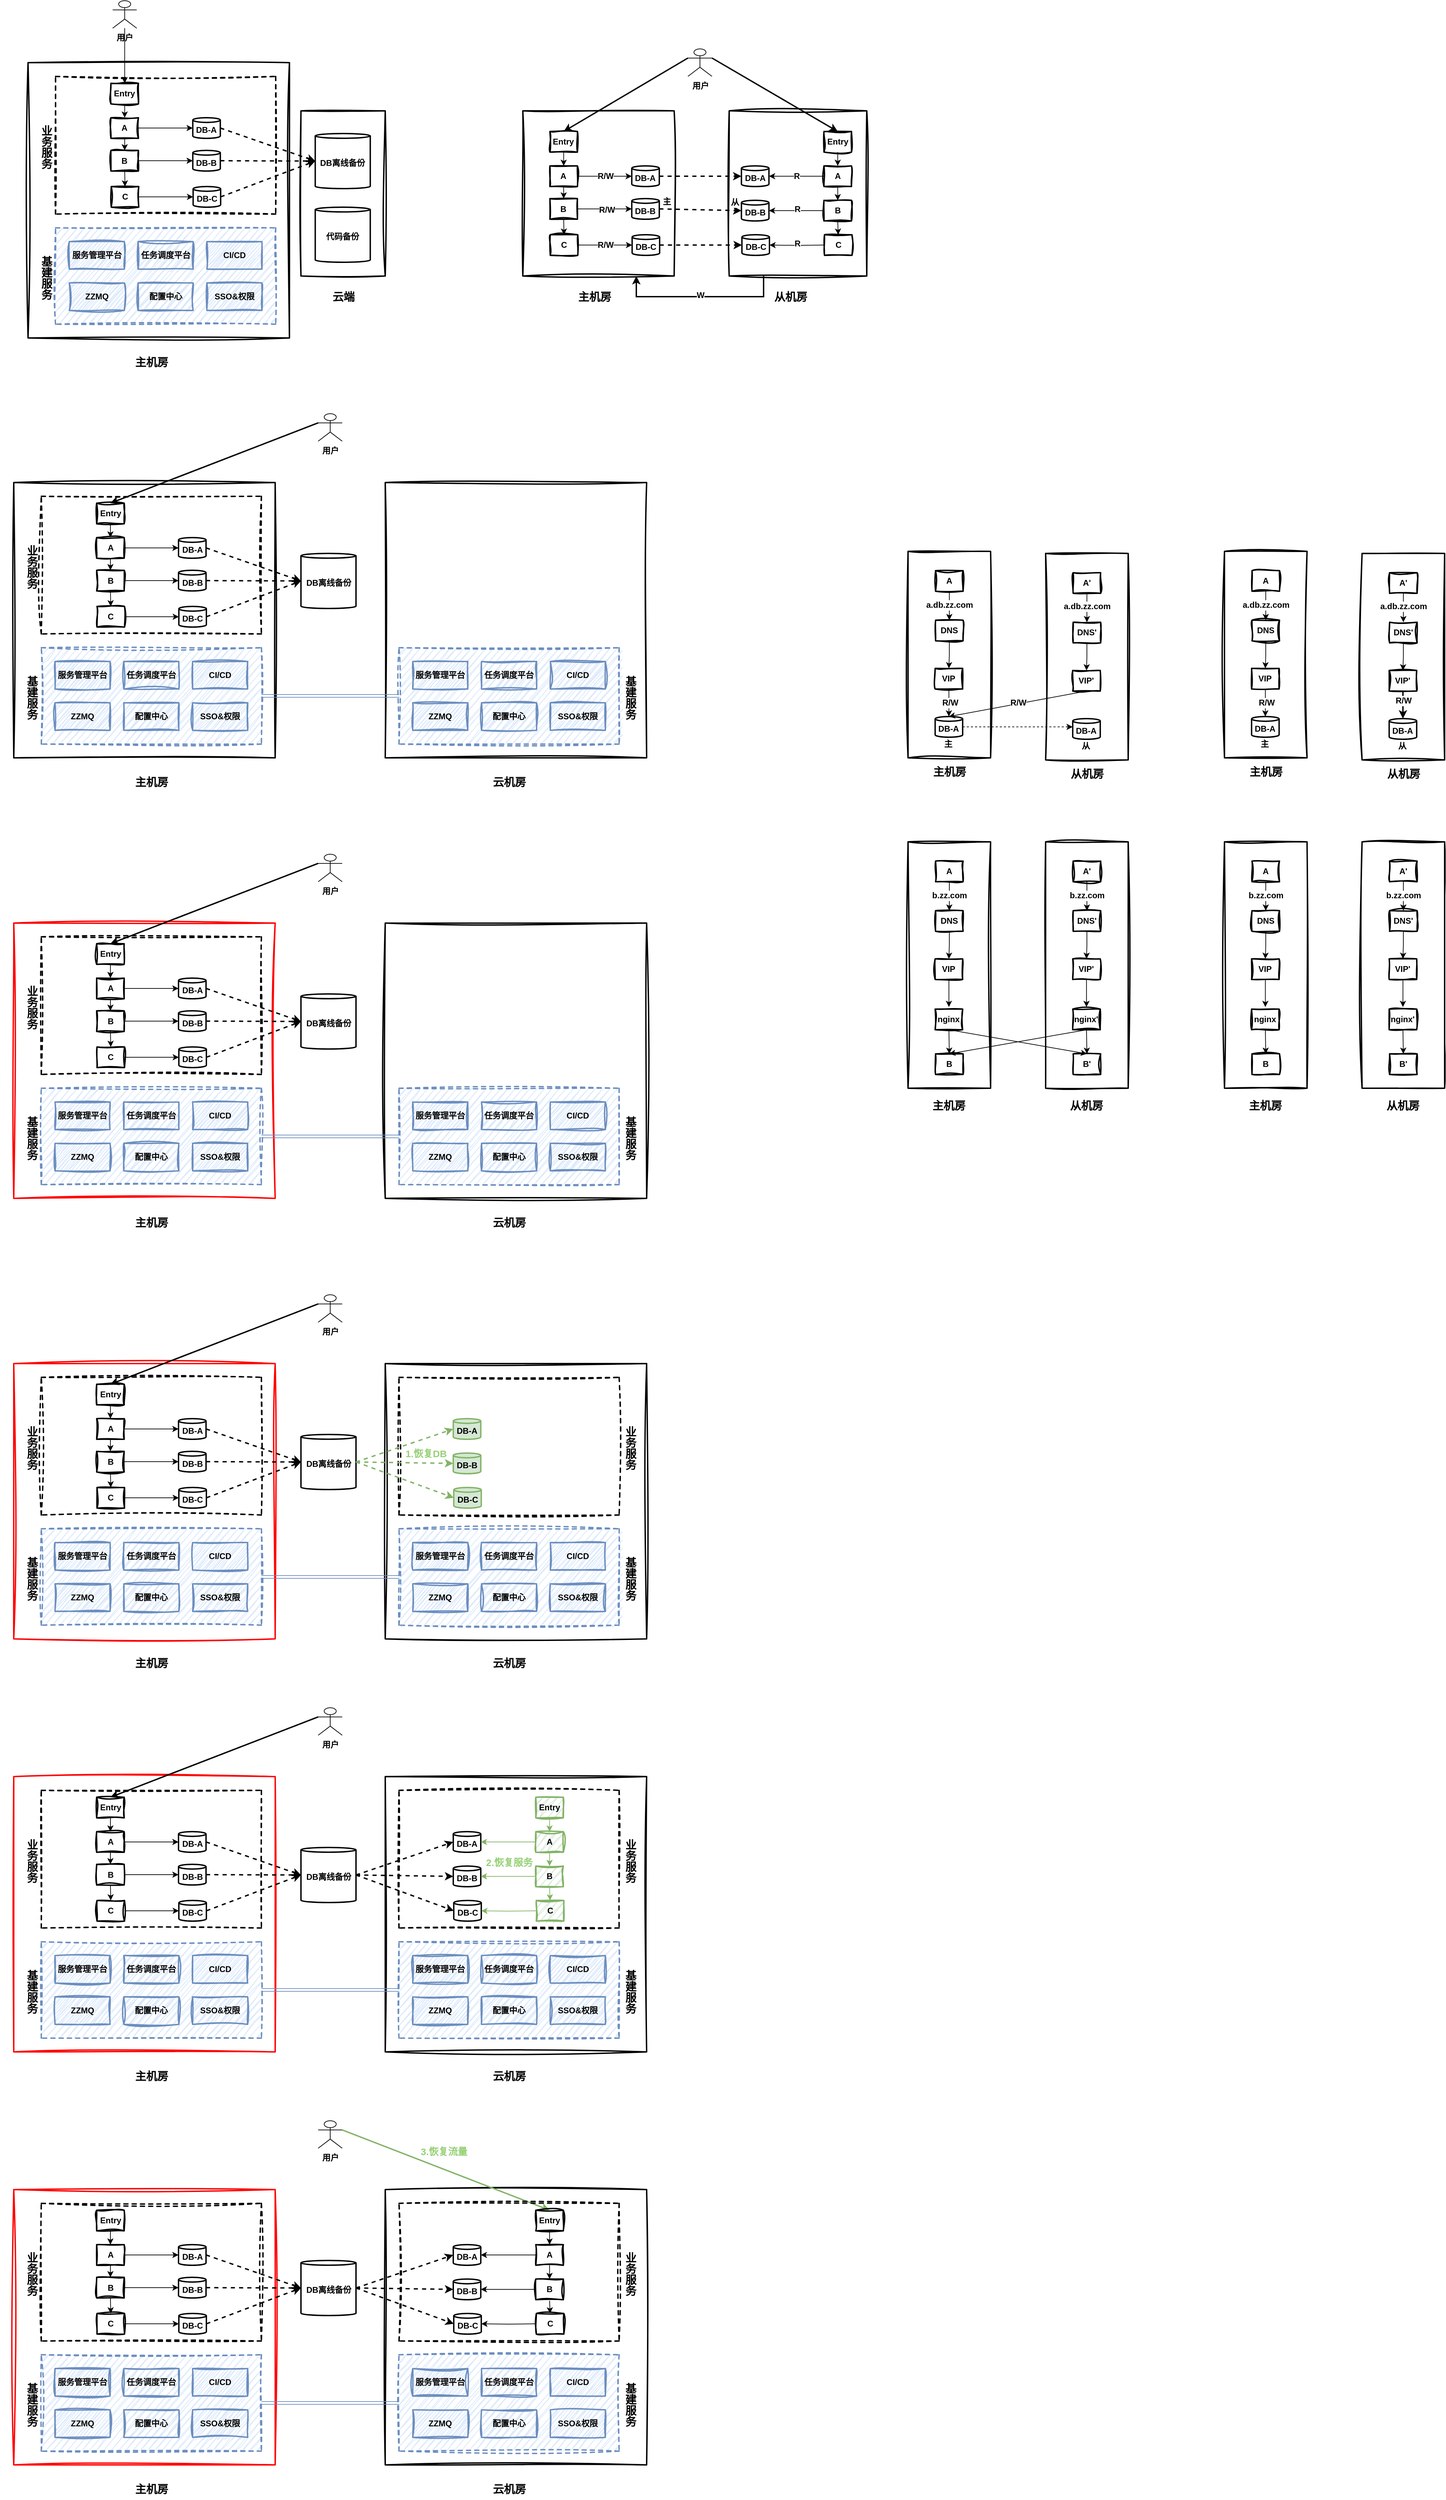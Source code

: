 <mxfile version="24.4.4" type="github">
  <diagram name="第 1 页" id="f3QoDb4bqtP1e_xNzKx2">
    <mxGraphModel dx="1045" dy="761" grid="1" gridSize="10" guides="1" tooltips="1" connect="1" arrows="1" fold="1" page="1" pageScale="1" pageWidth="827" pageHeight="1169" math="0" shadow="0">
      <root>
        <mxCell id="0" />
        <mxCell id="1" parent="0" />
        <mxCell id="NZmo3zAKYvGAH6qS3g2g-328" value="" style="rounded=0;whiteSpace=wrap;html=1;strokeWidth=2;sketch=1;curveFitting=1;jiggle=2;fillColor=none;" parent="1" vertex="1">
          <mxGeometry x="580" y="2760" width="380" height="400" as="geometry" />
        </mxCell>
        <mxCell id="NZmo3zAKYvGAH6qS3g2g-329" value="" style="rounded=0;whiteSpace=wrap;html=1;strokeWidth=2;sketch=1;curveFitting=1;jiggle=2;fillColor=none;strokeColor=#FF0000;" parent="1" vertex="1">
          <mxGeometry x="40" y="2760" width="380" height="400" as="geometry" />
        </mxCell>
        <mxCell id="NZmo3zAKYvGAH6qS3g2g-330" value="" style="rounded=0;whiteSpace=wrap;html=1;strokeWidth=2;sketch=1;curveFitting=1;jiggle=2;fillColor=none;dashed=1;" parent="1" vertex="1">
          <mxGeometry x="80" y="2780" width="320" height="200" as="geometry" />
        </mxCell>
        <mxCell id="NZmo3zAKYvGAH6qS3g2g-331" style="edgeStyle=orthogonalEdgeStyle;rounded=0;orthogonalLoop=1;jettySize=auto;html=1;exitX=1;exitY=0.5;exitDx=0;exitDy=0;shape=link;fillColor=#dae8fc;strokeColor=#6c8ebf;" parent="1" source="NZmo3zAKYvGAH6qS3g2g-332" target="NZmo3zAKYvGAH6qS3g2g-360" edge="1">
          <mxGeometry relative="1" as="geometry" />
        </mxCell>
        <mxCell id="NZmo3zAKYvGAH6qS3g2g-332" value="" style="rounded=0;whiteSpace=wrap;html=1;strokeWidth=2;sketch=1;curveFitting=1;jiggle=2;fillColor=#dae8fc;dashed=1;strokeColor=#6c8ebf;" parent="1" vertex="1">
          <mxGeometry x="80" y="3000" width="320" height="140" as="geometry" />
        </mxCell>
        <mxCell id="NZmo3zAKYvGAH6qS3g2g-333" value="&lt;font style=&quot;font-size: 16px;&quot;&gt;&lt;b&gt;基建服务&lt;/b&gt;&lt;/font&gt;" style="text;html=1;align=center;verticalAlign=middle;resizable=0;points=[];autosize=1;strokeColor=none;fillColor=none;sketch=1;curveFitting=1;jiggle=2;flipV=0;horizontal=1;textDirection=vertical-lr;" parent="1" vertex="1">
          <mxGeometry x="20" y="3070" width="90" height="30" as="geometry" />
        </mxCell>
        <mxCell id="NZmo3zAKYvGAH6qS3g2g-334" value="&lt;b&gt;服务管理平台&lt;/b&gt;" style="rounded=0;whiteSpace=wrap;html=1;strokeWidth=2;sketch=1;curveFitting=1;jiggle=2;fillColor=#dae8fc;strokeColor=#6c8ebf;" parent="1" vertex="1">
          <mxGeometry x="100" y="3020" width="80" height="40" as="geometry" />
        </mxCell>
        <mxCell id="NZmo3zAKYvGAH6qS3g2g-335" value="&lt;b&gt;ZZMQ&lt;/b&gt;" style="rounded=0;whiteSpace=wrap;html=1;strokeWidth=2;sketch=1;curveFitting=1;jiggle=2;fillColor=#dae8fc;strokeColor=#6c8ebf;" parent="1" vertex="1">
          <mxGeometry x="100" y="3080" width="80" height="40" as="geometry" />
        </mxCell>
        <mxCell id="NZmo3zAKYvGAH6qS3g2g-336" value="&lt;b&gt;任务调度平台&lt;/b&gt;" style="rounded=0;whiteSpace=wrap;html=1;strokeWidth=2;sketch=1;curveFitting=1;jiggle=2;fillColor=#dae8fc;strokeColor=#6c8ebf;" parent="1" vertex="1">
          <mxGeometry x="200" y="3020" width="80" height="40" as="geometry" />
        </mxCell>
        <mxCell id="NZmo3zAKYvGAH6qS3g2g-337" value="&lt;b&gt;配置中心&lt;/b&gt;" style="rounded=0;whiteSpace=wrap;html=1;strokeWidth=2;sketch=1;curveFitting=1;jiggle=2;fillColor=#dae8fc;strokeColor=#6c8ebf;" parent="1" vertex="1">
          <mxGeometry x="200" y="3080" width="80" height="40" as="geometry" />
        </mxCell>
        <mxCell id="NZmo3zAKYvGAH6qS3g2g-338" value="&lt;b&gt;CI/CD&lt;/b&gt;" style="rounded=0;whiteSpace=wrap;html=1;strokeWidth=2;sketch=1;curveFitting=1;jiggle=2;fillColor=#dae8fc;strokeColor=#6c8ebf;" parent="1" vertex="1">
          <mxGeometry x="300" y="3020" width="80" height="40" as="geometry" />
        </mxCell>
        <mxCell id="NZmo3zAKYvGAH6qS3g2g-339" value="&lt;b&gt;SSO&amp;amp;权限&lt;/b&gt;" style="rounded=0;whiteSpace=wrap;html=1;strokeWidth=2;sketch=1;curveFitting=1;jiggle=2;fillColor=#dae8fc;strokeColor=#6c8ebf;" parent="1" vertex="1">
          <mxGeometry x="300" y="3080" width="80" height="40" as="geometry" />
        </mxCell>
        <mxCell id="NZmo3zAKYvGAH6qS3g2g-340" style="edgeStyle=orthogonalEdgeStyle;rounded=0;orthogonalLoop=1;jettySize=auto;html=1;exitX=0.5;exitY=1;exitDx=0;exitDy=0;entryX=0.5;entryY=0;entryDx=0;entryDy=0;" parent="1" source="NZmo3zAKYvGAH6qS3g2g-342" target="NZmo3zAKYvGAH6qS3g2g-344" edge="1">
          <mxGeometry relative="1" as="geometry" />
        </mxCell>
        <mxCell id="NZmo3zAKYvGAH6qS3g2g-341" style="edgeStyle=orthogonalEdgeStyle;rounded=0;orthogonalLoop=1;jettySize=auto;html=1;exitX=1;exitY=0.5;exitDx=0;exitDy=0;entryX=0;entryY=0.5;entryDx=0;entryDy=0;" parent="1" source="NZmo3zAKYvGAH6qS3g2g-342" edge="1">
          <mxGeometry relative="1" as="geometry">
            <mxPoint x="279.5" y="2902.5" as="targetPoint" />
          </mxGeometry>
        </mxCell>
        <mxCell id="NZmo3zAKYvGAH6qS3g2g-342" value="&lt;b&gt;B&lt;/b&gt;" style="rounded=0;whiteSpace=wrap;html=1;strokeWidth=2;sketch=1;curveFitting=1;jiggle=2;fillColor=none;" parent="1" vertex="1">
          <mxGeometry x="160.5" y="2887.5" width="40" height="30" as="geometry" />
        </mxCell>
        <mxCell id="NZmo3zAKYvGAH6qS3g2g-343" style="edgeStyle=orthogonalEdgeStyle;rounded=0;orthogonalLoop=1;jettySize=auto;html=1;exitX=1;exitY=0.5;exitDx=0;exitDy=0;" parent="1" source="NZmo3zAKYvGAH6qS3g2g-344" edge="1">
          <mxGeometry relative="1" as="geometry">
            <mxPoint x="280" y="2955" as="targetPoint" />
          </mxGeometry>
        </mxCell>
        <mxCell id="NZmo3zAKYvGAH6qS3g2g-344" value="&lt;b&gt;C&lt;/b&gt;" style="rounded=0;whiteSpace=wrap;html=1;strokeWidth=2;sketch=1;curveFitting=1;jiggle=2;fillColor=none;" parent="1" vertex="1">
          <mxGeometry x="161" y="2940" width="40" height="30" as="geometry" />
        </mxCell>
        <mxCell id="NZmo3zAKYvGAH6qS3g2g-345" style="edgeStyle=orthogonalEdgeStyle;rounded=0;orthogonalLoop=1;jettySize=auto;html=1;exitX=0.5;exitY=1;exitDx=0;exitDy=0;entryX=0.5;entryY=0;entryDx=0;entryDy=0;" parent="1" source="NZmo3zAKYvGAH6qS3g2g-347" target="NZmo3zAKYvGAH6qS3g2g-342" edge="1">
          <mxGeometry relative="1" as="geometry" />
        </mxCell>
        <mxCell id="NZmo3zAKYvGAH6qS3g2g-346" style="edgeStyle=orthogonalEdgeStyle;rounded=0;orthogonalLoop=1;jettySize=auto;html=1;exitX=1;exitY=0.5;exitDx=0;exitDy=0;entryX=0;entryY=0.5;entryDx=0;entryDy=0;" parent="1" source="NZmo3zAKYvGAH6qS3g2g-347" edge="1">
          <mxGeometry relative="1" as="geometry">
            <mxPoint x="279.5" y="2855" as="targetPoint" />
          </mxGeometry>
        </mxCell>
        <mxCell id="NZmo3zAKYvGAH6qS3g2g-347" value="&lt;b&gt;A&lt;/b&gt;" style="rounded=0;whiteSpace=wrap;html=1;strokeWidth=2;sketch=1;curveFitting=1;jiggle=2;fillColor=none;" parent="1" vertex="1">
          <mxGeometry x="160.5" y="2840" width="40" height="30" as="geometry" />
        </mxCell>
        <mxCell id="NZmo3zAKYvGAH6qS3g2g-348" style="edgeStyle=orthogonalEdgeStyle;rounded=0;orthogonalLoop=1;jettySize=auto;html=1;exitX=0.5;exitY=1;exitDx=0;exitDy=0;entryX=0.5;entryY=0;entryDx=0;entryDy=0;" parent="1" source="NZmo3zAKYvGAH6qS3g2g-349" target="NZmo3zAKYvGAH6qS3g2g-347" edge="1">
          <mxGeometry relative="1" as="geometry" />
        </mxCell>
        <mxCell id="NZmo3zAKYvGAH6qS3g2g-349" value="&lt;b&gt;Entry&lt;/b&gt;" style="rounded=0;whiteSpace=wrap;html=1;strokeWidth=2;sketch=1;curveFitting=1;jiggle=2;fillColor=none;" parent="1" vertex="1">
          <mxGeometry x="160.5" y="2790" width="40" height="30" as="geometry" />
        </mxCell>
        <mxCell id="NZmo3zAKYvGAH6qS3g2g-350" value="&lt;b&gt;用户&lt;/b&gt;" style="shape=umlActor;verticalLabelPosition=bottom;verticalAlign=top;html=1;outlineConnect=0;" parent="1" vertex="1">
          <mxGeometry x="482.5" y="2660" width="35" height="40" as="geometry" />
        </mxCell>
        <mxCell id="NZmo3zAKYvGAH6qS3g2g-351" value="" style="endArrow=classic;html=1;rounded=0;entryX=0.5;entryY=0;entryDx=0;entryDy=0;fillColor=#d5e8d4;strokeColor=#000000;strokeWidth=2;exitX=0;exitY=0.333;exitDx=0;exitDy=0;exitPerimeter=0;" parent="1" source="NZmo3zAKYvGAH6qS3g2g-350" target="NZmo3zAKYvGAH6qS3g2g-349" edge="1">
          <mxGeometry width="50" height="50" relative="1" as="geometry">
            <mxPoint x="140" y="2710" as="sourcePoint" />
            <mxPoint x="120" y="2700" as="targetPoint" />
          </mxGeometry>
        </mxCell>
        <mxCell id="NZmo3zAKYvGAH6qS3g2g-352" value="&lt;b&gt;DB-A&lt;/b&gt;" style="shape=cylinder3;whiteSpace=wrap;html=1;boundedLbl=1;backgroundOutline=1;size=3.407;strokeWidth=2;" parent="1" vertex="1">
          <mxGeometry x="279.5" y="2840" width="40" height="30" as="geometry" />
        </mxCell>
        <mxCell id="NZmo3zAKYvGAH6qS3g2g-353" value="&lt;b&gt;DB-B&lt;/b&gt;" style="shape=cylinder3;whiteSpace=wrap;html=1;boundedLbl=1;backgroundOutline=1;size=3.407;strokeWidth=2;" parent="1" vertex="1">
          <mxGeometry x="279.5" y="2887.5" width="40" height="30" as="geometry" />
        </mxCell>
        <mxCell id="NZmo3zAKYvGAH6qS3g2g-354" value="&lt;b&gt;DB-C&lt;/b&gt;" style="shape=cylinder3;whiteSpace=wrap;html=1;boundedLbl=1;backgroundOutline=1;size=3.407;strokeWidth=2;" parent="1" vertex="1">
          <mxGeometry x="280" y="2940" width="40" height="30" as="geometry" />
        </mxCell>
        <mxCell id="NZmo3zAKYvGAH6qS3g2g-355" value="&lt;b&gt;DB离线备份&lt;/b&gt;" style="shape=cylinder3;whiteSpace=wrap;html=1;boundedLbl=1;backgroundOutline=1;size=3.407;strokeWidth=2;" parent="1" vertex="1">
          <mxGeometry x="457.5" y="2863" width="80" height="80" as="geometry" />
        </mxCell>
        <mxCell id="NZmo3zAKYvGAH6qS3g2g-356" value="" style="endArrow=classic;html=1;rounded=0;strokeWidth=2;exitX=1;exitY=0.5;exitDx=0;exitDy=0;exitPerimeter=0;entryX=0;entryY=0.5;entryDx=0;entryDy=0;entryPerimeter=0;dashed=1;" parent="1" source="NZmo3zAKYvGAH6qS3g2g-352" target="NZmo3zAKYvGAH6qS3g2g-355" edge="1">
          <mxGeometry width="50" height="50" relative="1" as="geometry">
            <mxPoint x="330" y="2990" as="sourcePoint" />
            <mxPoint x="380" y="2940" as="targetPoint" />
          </mxGeometry>
        </mxCell>
        <mxCell id="NZmo3zAKYvGAH6qS3g2g-357" value="" style="endArrow=classic;html=1;rounded=0;strokeWidth=2;exitX=1;exitY=0.5;exitDx=0;exitDy=0;exitPerimeter=0;entryX=0;entryY=0.5;entryDx=0;entryDy=0;entryPerimeter=0;dashed=1;" parent="1" source="NZmo3zAKYvGAH6qS3g2g-353" target="NZmo3zAKYvGAH6qS3g2g-355" edge="1">
          <mxGeometry width="50" height="50" relative="1" as="geometry">
            <mxPoint x="350" y="2845" as="sourcePoint" />
            <mxPoint x="470" y="2900" as="targetPoint" />
          </mxGeometry>
        </mxCell>
        <mxCell id="NZmo3zAKYvGAH6qS3g2g-358" value="" style="endArrow=classic;html=1;rounded=0;strokeWidth=2;exitX=1;exitY=0.5;exitDx=0;exitDy=0;exitPerimeter=0;entryX=0;entryY=0.5;entryDx=0;entryDy=0;entryPerimeter=0;dashed=1;" parent="1" source="NZmo3zAKYvGAH6qS3g2g-354" target="NZmo3zAKYvGAH6qS3g2g-355" edge="1">
          <mxGeometry width="50" height="50" relative="1" as="geometry">
            <mxPoint x="350" y="2905" as="sourcePoint" />
            <mxPoint x="470" y="2900" as="targetPoint" />
          </mxGeometry>
        </mxCell>
        <mxCell id="NZmo3zAKYvGAH6qS3g2g-359" value="" style="rounded=0;whiteSpace=wrap;html=1;strokeWidth=2;sketch=1;curveFitting=1;jiggle=2;fillColor=none;dashed=1;" parent="1" vertex="1">
          <mxGeometry x="600" y="2780" width="320" height="200" as="geometry" />
        </mxCell>
        <mxCell id="NZmo3zAKYvGAH6qS3g2g-360" value="" style="rounded=0;whiteSpace=wrap;html=1;strokeWidth=2;sketch=1;curveFitting=1;jiggle=2;fillColor=#dae8fc;dashed=1;strokeColor=#6c8ebf;" parent="1" vertex="1">
          <mxGeometry x="600" y="3000" width="320" height="140" as="geometry" />
        </mxCell>
        <mxCell id="NZmo3zAKYvGAH6qS3g2g-361" value="&lt;b&gt;服务管理平台&lt;/b&gt;" style="rounded=0;whiteSpace=wrap;html=1;strokeWidth=2;sketch=1;curveFitting=1;jiggle=2;fillColor=#dae8fc;strokeColor=#6c8ebf;" parent="1" vertex="1">
          <mxGeometry x="620" y="3020" width="80" height="40" as="geometry" />
        </mxCell>
        <mxCell id="NZmo3zAKYvGAH6qS3g2g-362" value="&lt;b&gt;ZZMQ&lt;/b&gt;" style="rounded=0;whiteSpace=wrap;html=1;strokeWidth=2;sketch=1;curveFitting=1;jiggle=2;fillColor=#dae8fc;strokeColor=#6c8ebf;" parent="1" vertex="1">
          <mxGeometry x="620" y="3080" width="80" height="40" as="geometry" />
        </mxCell>
        <mxCell id="NZmo3zAKYvGAH6qS3g2g-363" value="&lt;b&gt;任务调度平台&lt;/b&gt;" style="rounded=0;whiteSpace=wrap;html=1;strokeWidth=2;sketch=1;curveFitting=1;jiggle=2;fillColor=#dae8fc;strokeColor=#6c8ebf;" parent="1" vertex="1">
          <mxGeometry x="720" y="3020" width="80" height="40" as="geometry" />
        </mxCell>
        <mxCell id="NZmo3zAKYvGAH6qS3g2g-364" value="&lt;b&gt;配置中心&lt;/b&gt;" style="rounded=0;whiteSpace=wrap;html=1;strokeWidth=2;sketch=1;curveFitting=1;jiggle=2;fillColor=#dae8fc;strokeColor=#6c8ebf;" parent="1" vertex="1">
          <mxGeometry x="720" y="3080" width="80" height="40" as="geometry" />
        </mxCell>
        <mxCell id="NZmo3zAKYvGAH6qS3g2g-365" value="&lt;b&gt;CI/CD&lt;/b&gt;" style="rounded=0;whiteSpace=wrap;html=1;strokeWidth=2;sketch=1;curveFitting=1;jiggle=2;fillColor=#dae8fc;strokeColor=#6c8ebf;" parent="1" vertex="1">
          <mxGeometry x="820" y="3020" width="80" height="40" as="geometry" />
        </mxCell>
        <mxCell id="NZmo3zAKYvGAH6qS3g2g-366" value="&lt;b&gt;SSO&amp;amp;权限&lt;/b&gt;" style="rounded=0;whiteSpace=wrap;html=1;strokeWidth=2;sketch=1;curveFitting=1;jiggle=2;fillColor=#dae8fc;strokeColor=#6c8ebf;" parent="1" vertex="1">
          <mxGeometry x="820" y="3080" width="80" height="40" as="geometry" />
        </mxCell>
        <mxCell id="NZmo3zAKYvGAH6qS3g2g-367" style="edgeStyle=orthogonalEdgeStyle;rounded=0;orthogonalLoop=1;jettySize=auto;html=1;exitX=0.5;exitY=1;exitDx=0;exitDy=0;entryX=0.5;entryY=0;entryDx=0;entryDy=0;fillColor=#d5e8d4;strokeColor=#82b366;" parent="1" source="NZmo3zAKYvGAH6qS3g2g-369" edge="1">
          <mxGeometry relative="1" as="geometry">
            <mxPoint x="819.63" y="2940" as="targetPoint" />
          </mxGeometry>
        </mxCell>
        <mxCell id="NZmo3zAKYvGAH6qS3g2g-368" style="edgeStyle=orthogonalEdgeStyle;rounded=0;orthogonalLoop=1;jettySize=auto;html=1;exitX=1;exitY=0.5;exitDx=0;exitDy=0;entryX=0;entryY=0.5;entryDx=0;entryDy=0;fillColor=#d5e8d4;strokeColor=#82b366;" parent="1" source="NZmo3zAKYvGAH6qS3g2g-369" edge="1">
          <mxGeometry relative="1" as="geometry">
            <mxPoint x="838.89" y="2905" as="targetPoint" />
          </mxGeometry>
        </mxCell>
        <mxCell id="NZmo3zAKYvGAH6qS3g2g-369" value="&lt;b&gt;B&lt;/b&gt;" style="rounded=0;whiteSpace=wrap;html=1;strokeWidth=2;sketch=1;curveFitting=1;jiggle=2;fillColor=#d5e8d4;strokeColor=#82b366;" parent="1" vertex="1">
          <mxGeometry x="798.89" y="2890" width="40" height="30" as="geometry" />
        </mxCell>
        <mxCell id="NZmo3zAKYvGAH6qS3g2g-370" style="edgeStyle=orthogonalEdgeStyle;rounded=0;orthogonalLoop=1;jettySize=auto;html=1;exitX=0.5;exitY=1;exitDx=0;exitDy=0;entryX=0.5;entryY=0;entryDx=0;entryDy=0;fillColor=#d5e8d4;strokeColor=#82b366;" parent="1" source="NZmo3zAKYvGAH6qS3g2g-371" target="NZmo3zAKYvGAH6qS3g2g-369" edge="1">
          <mxGeometry relative="1" as="geometry" />
        </mxCell>
        <mxCell id="NZmo3zAKYvGAH6qS3g2g-371" value="&lt;b&gt;A&lt;/b&gt;" style="rounded=0;whiteSpace=wrap;html=1;strokeWidth=2;sketch=1;curveFitting=1;jiggle=2;fillColor=#d5e8d4;strokeColor=#82b366;" parent="1" vertex="1">
          <mxGeometry x="798.89" y="2840" width="40" height="30" as="geometry" />
        </mxCell>
        <mxCell id="NZmo3zAKYvGAH6qS3g2g-372" style="edgeStyle=orthogonalEdgeStyle;rounded=0;orthogonalLoop=1;jettySize=auto;html=1;exitX=0.5;exitY=1;exitDx=0;exitDy=0;entryX=0.5;entryY=0;entryDx=0;entryDy=0;fillColor=#d5e8d4;strokeColor=#82b366;" parent="1" source="NZmo3zAKYvGAH6qS3g2g-373" target="NZmo3zAKYvGAH6qS3g2g-371" edge="1">
          <mxGeometry relative="1" as="geometry" />
        </mxCell>
        <mxCell id="NZmo3zAKYvGAH6qS3g2g-373" value="&lt;b&gt;Entry&lt;/b&gt;" style="rounded=0;whiteSpace=wrap;html=1;strokeWidth=2;sketch=1;curveFitting=1;jiggle=2;fillColor=#d5e8d4;strokeColor=#82b366;" parent="1" vertex="1">
          <mxGeometry x="798.89" y="2790" width="40" height="30" as="geometry" />
        </mxCell>
        <mxCell id="NZmo3zAKYvGAH6qS3g2g-374" value="&lt;b&gt;DB-A&lt;/b&gt;" style="shape=cylinder3;whiteSpace=wrap;html=1;boundedLbl=1;backgroundOutline=1;size=3.407;strokeWidth=2;" parent="1" vertex="1">
          <mxGeometry x="678.89" y="2840" width="40" height="30" as="geometry" />
        </mxCell>
        <mxCell id="NZmo3zAKYvGAH6qS3g2g-375" value="&lt;b&gt;DB-B&lt;/b&gt;" style="shape=cylinder3;whiteSpace=wrap;html=1;boundedLbl=1;backgroundOutline=1;size=3.407;strokeWidth=2;" parent="1" vertex="1">
          <mxGeometry x="678.89" y="2890" width="40" height="30" as="geometry" />
        </mxCell>
        <mxCell id="NZmo3zAKYvGAH6qS3g2g-376" value="&lt;b&gt;DB-C&lt;/b&gt;" style="shape=cylinder3;whiteSpace=wrap;html=1;boundedLbl=1;backgroundOutline=1;size=3.407;strokeWidth=2;" parent="1" vertex="1">
          <mxGeometry x="679.63" y="2940" width="40" height="30" as="geometry" />
        </mxCell>
        <mxCell id="NZmo3zAKYvGAH6qS3g2g-377" style="edgeStyle=orthogonalEdgeStyle;rounded=0;orthogonalLoop=1;jettySize=auto;html=1;exitX=0;exitY=0.5;exitDx=0;exitDy=0;entryX=1;entryY=0.5;entryDx=0;entryDy=0;entryPerimeter=0;fillColor=#d5e8d4;strokeColor=#82b366;" parent="1" source="NZmo3zAKYvGAH6qS3g2g-371" target="NZmo3zAKYvGAH6qS3g2g-374" edge="1">
          <mxGeometry relative="1" as="geometry" />
        </mxCell>
        <mxCell id="NZmo3zAKYvGAH6qS3g2g-378" style="edgeStyle=orthogonalEdgeStyle;rounded=0;orthogonalLoop=1;jettySize=auto;html=1;exitX=0;exitY=0.5;exitDx=0;exitDy=0;entryX=1;entryY=0.5;entryDx=0;entryDy=0;entryPerimeter=0;fillColor=#d5e8d4;strokeColor=#82b366;" parent="1" source="NZmo3zAKYvGAH6qS3g2g-369" target="NZmo3zAKYvGAH6qS3g2g-375" edge="1">
          <mxGeometry relative="1" as="geometry" />
        </mxCell>
        <mxCell id="NZmo3zAKYvGAH6qS3g2g-379" style="edgeStyle=orthogonalEdgeStyle;rounded=0;orthogonalLoop=1;jettySize=auto;html=1;exitX=0;exitY=0.5;exitDx=0;exitDy=0;entryX=1;entryY=0.5;entryDx=0;entryDy=0;entryPerimeter=0;fillColor=#d5e8d4;strokeColor=#82b366;" parent="1" target="NZmo3zAKYvGAH6qS3g2g-376" edge="1">
          <mxGeometry relative="1" as="geometry">
            <mxPoint x="799.63" y="2955" as="sourcePoint" />
          </mxGeometry>
        </mxCell>
        <mxCell id="NZmo3zAKYvGAH6qS3g2g-380" value="" style="endArrow=classic;html=1;rounded=0;strokeWidth=2;exitX=1;exitY=0.5;exitDx=0;exitDy=0;exitPerimeter=0;entryX=0;entryY=0.5;entryDx=0;entryDy=0;entryPerimeter=0;dashed=1;" parent="1" source="NZmo3zAKYvGAH6qS3g2g-355" target="NZmo3zAKYvGAH6qS3g2g-374" edge="1">
          <mxGeometry width="50" height="50" relative="1" as="geometry">
            <mxPoint x="350" y="2845" as="sourcePoint" />
            <mxPoint x="470" y="2900" as="targetPoint" />
          </mxGeometry>
        </mxCell>
        <mxCell id="NZmo3zAKYvGAH6qS3g2g-381" value="" style="endArrow=classic;html=1;rounded=0;strokeWidth=2;exitX=1;exitY=0.5;exitDx=0;exitDy=0;exitPerimeter=0;entryX=0;entryY=0.5;entryDx=0;entryDy=0;entryPerimeter=0;dashed=1;" parent="1" source="NZmo3zAKYvGAH6qS3g2g-355" target="NZmo3zAKYvGAH6qS3g2g-375" edge="1">
          <mxGeometry width="50" height="50" relative="1" as="geometry">
            <mxPoint x="550" y="2900" as="sourcePoint" />
            <mxPoint x="670" y="2845" as="targetPoint" />
          </mxGeometry>
        </mxCell>
        <mxCell id="NZmo3zAKYvGAH6qS3g2g-382" value="" style="endArrow=classic;html=1;rounded=0;strokeWidth=2;exitX=1;exitY=0.5;exitDx=0;exitDy=0;exitPerimeter=0;entryX=0;entryY=0.5;entryDx=0;entryDy=0;entryPerimeter=0;dashed=1;" parent="1" source="NZmo3zAKYvGAH6qS3g2g-355" target="NZmo3zAKYvGAH6qS3g2g-376" edge="1">
          <mxGeometry width="50" height="50" relative="1" as="geometry">
            <mxPoint x="550" y="2900" as="sourcePoint" />
            <mxPoint x="670" y="2905" as="targetPoint" />
          </mxGeometry>
        </mxCell>
        <mxCell id="NZmo3zAKYvGAH6qS3g2g-383" value="&lt;font style=&quot;font-size: 16px;&quot;&gt;&lt;b&gt;主机房&lt;/b&gt;&lt;/font&gt;" style="text;html=1;align=center;verticalAlign=middle;resizable=0;points=[];autosize=1;strokeColor=none;fillColor=none;sketch=1;curveFitting=1;jiggle=2;" parent="1" vertex="1">
          <mxGeometry x="205" y="3180" width="70" height="30" as="geometry" />
        </mxCell>
        <mxCell id="NZmo3zAKYvGAH6qS3g2g-384" value="&lt;font style=&quot;font-size: 16px;&quot;&gt;&lt;b&gt;云机房&lt;/b&gt;&lt;/font&gt;" style="text;html=1;align=center;verticalAlign=middle;resizable=0;points=[];autosize=1;strokeColor=none;fillColor=none;sketch=1;curveFitting=1;jiggle=2;" parent="1" vertex="1">
          <mxGeometry x="725" y="3180" width="70" height="30" as="geometry" />
        </mxCell>
        <mxCell id="NZmo3zAKYvGAH6qS3g2g-385" value="&lt;font style=&quot;font-size: 16px;&quot;&gt;&lt;b&gt;业务服务&lt;/b&gt;&lt;/font&gt;" style="text;html=1;align=center;verticalAlign=middle;resizable=0;points=[];autosize=1;strokeColor=none;fillColor=none;sketch=1;curveFitting=1;jiggle=2;flipV=0;horizontal=1;textDirection=vertical-lr;" parent="1" vertex="1">
          <mxGeometry x="20" y="2880" width="90" height="30" as="geometry" />
        </mxCell>
        <mxCell id="NZmo3zAKYvGAH6qS3g2g-386" value="&lt;b&gt;C&lt;/b&gt;" style="rounded=0;whiteSpace=wrap;html=1;strokeWidth=2;sketch=1;curveFitting=1;jiggle=2;fillColor=#d5e8d4;strokeColor=#82b366;" parent="1" vertex="1">
          <mxGeometry x="799.63" y="2940" width="40" height="30" as="geometry" />
        </mxCell>
        <mxCell id="NZmo3zAKYvGAH6qS3g2g-387" value="&lt;font style=&quot;font-size: 16px;&quot;&gt;&lt;b&gt;基建服务&lt;/b&gt;&lt;/font&gt;" style="text;html=1;align=center;verticalAlign=middle;resizable=0;points=[];autosize=1;strokeColor=none;fillColor=none;sketch=1;curveFitting=1;jiggle=2;flipV=0;horizontal=1;textDirection=vertical-lr;" parent="1" vertex="1">
          <mxGeometry x="890" y="3070" width="90" height="30" as="geometry" />
        </mxCell>
        <mxCell id="NZmo3zAKYvGAH6qS3g2g-388" value="&lt;font style=&quot;font-size: 16px;&quot;&gt;&lt;b&gt;业务服务&lt;/b&gt;&lt;/font&gt;" style="text;html=1;align=center;verticalAlign=middle;resizable=0;points=[];autosize=1;strokeColor=none;fillColor=none;sketch=1;curveFitting=1;jiggle=2;flipV=0;horizontal=1;textDirection=vertical-lr;" parent="1" vertex="1">
          <mxGeometry x="890" y="2880" width="90" height="30" as="geometry" />
        </mxCell>
        <mxCell id="NZmo3zAKYvGAH6qS3g2g-389" value="" style="rounded=0;whiteSpace=wrap;html=1;strokeWidth=2;sketch=1;curveFitting=1;jiggle=2;fillColor=none;" parent="1" vertex="1">
          <mxGeometry x="580" y="2160" width="380" height="400" as="geometry" />
        </mxCell>
        <mxCell id="NZmo3zAKYvGAH6qS3g2g-390" value="" style="rounded=0;whiteSpace=wrap;html=1;strokeWidth=2;sketch=1;curveFitting=1;jiggle=2;fillColor=none;strokeColor=#FF0000;" parent="1" vertex="1">
          <mxGeometry x="40" y="2160" width="380" height="400" as="geometry" />
        </mxCell>
        <mxCell id="NZmo3zAKYvGAH6qS3g2g-391" value="" style="rounded=0;whiteSpace=wrap;html=1;strokeWidth=2;sketch=1;curveFitting=1;jiggle=2;fillColor=none;dashed=1;" parent="1" vertex="1">
          <mxGeometry x="80" y="2180" width="320" height="200" as="geometry" />
        </mxCell>
        <mxCell id="NZmo3zAKYvGAH6qS3g2g-392" style="edgeStyle=orthogonalEdgeStyle;rounded=0;orthogonalLoop=1;jettySize=auto;html=1;exitX=1;exitY=0.5;exitDx=0;exitDy=0;shape=link;fillColor=#dae8fc;strokeColor=#6c8ebf;" parent="1" source="NZmo3zAKYvGAH6qS3g2g-393" target="NZmo3zAKYvGAH6qS3g2g-421" edge="1">
          <mxGeometry relative="1" as="geometry" />
        </mxCell>
        <mxCell id="NZmo3zAKYvGAH6qS3g2g-393" value="" style="rounded=0;whiteSpace=wrap;html=1;strokeWidth=2;sketch=1;curveFitting=1;jiggle=2;fillColor=#dae8fc;dashed=1;strokeColor=#6c8ebf;" parent="1" vertex="1">
          <mxGeometry x="80" y="2400" width="320" height="140" as="geometry" />
        </mxCell>
        <mxCell id="NZmo3zAKYvGAH6qS3g2g-394" value="&lt;font style=&quot;font-size: 16px;&quot;&gt;&lt;b&gt;基建服务&lt;/b&gt;&lt;/font&gt;" style="text;html=1;align=center;verticalAlign=middle;resizable=0;points=[];autosize=1;strokeColor=none;fillColor=none;sketch=1;curveFitting=1;jiggle=2;flipV=0;horizontal=1;textDirection=vertical-lr;" parent="1" vertex="1">
          <mxGeometry x="20" y="2470" width="90" height="30" as="geometry" />
        </mxCell>
        <mxCell id="NZmo3zAKYvGAH6qS3g2g-395" value="&lt;b&gt;服务管理平台&lt;/b&gt;" style="rounded=0;whiteSpace=wrap;html=1;strokeWidth=2;sketch=1;curveFitting=1;jiggle=2;fillColor=#dae8fc;strokeColor=#6c8ebf;" parent="1" vertex="1">
          <mxGeometry x="100" y="2420" width="80" height="40" as="geometry" />
        </mxCell>
        <mxCell id="NZmo3zAKYvGAH6qS3g2g-396" value="&lt;b&gt;ZZMQ&lt;/b&gt;" style="rounded=0;whiteSpace=wrap;html=1;strokeWidth=2;sketch=1;curveFitting=1;jiggle=2;fillColor=#dae8fc;strokeColor=#6c8ebf;" parent="1" vertex="1">
          <mxGeometry x="100" y="2480" width="80" height="40" as="geometry" />
        </mxCell>
        <mxCell id="NZmo3zAKYvGAH6qS3g2g-397" value="&lt;b&gt;任务调度平台&lt;/b&gt;" style="rounded=0;whiteSpace=wrap;html=1;strokeWidth=2;sketch=1;curveFitting=1;jiggle=2;fillColor=#dae8fc;strokeColor=#6c8ebf;" parent="1" vertex="1">
          <mxGeometry x="200" y="2420" width="80" height="40" as="geometry" />
        </mxCell>
        <mxCell id="NZmo3zAKYvGAH6qS3g2g-398" value="&lt;b&gt;配置中心&lt;/b&gt;" style="rounded=0;whiteSpace=wrap;html=1;strokeWidth=2;sketch=1;curveFitting=1;jiggle=2;fillColor=#dae8fc;strokeColor=#6c8ebf;" parent="1" vertex="1">
          <mxGeometry x="200" y="2480" width="80" height="40" as="geometry" />
        </mxCell>
        <mxCell id="NZmo3zAKYvGAH6qS3g2g-399" value="&lt;b&gt;CI/CD&lt;/b&gt;" style="rounded=0;whiteSpace=wrap;html=1;strokeWidth=2;sketch=1;curveFitting=1;jiggle=2;fillColor=#dae8fc;strokeColor=#6c8ebf;" parent="1" vertex="1">
          <mxGeometry x="300" y="2420" width="80" height="40" as="geometry" />
        </mxCell>
        <mxCell id="NZmo3zAKYvGAH6qS3g2g-400" value="&lt;b&gt;SSO&amp;amp;权限&lt;/b&gt;" style="rounded=0;whiteSpace=wrap;html=1;strokeWidth=2;sketch=1;curveFitting=1;jiggle=2;fillColor=#dae8fc;strokeColor=#6c8ebf;" parent="1" vertex="1">
          <mxGeometry x="300" y="2480" width="80" height="40" as="geometry" />
        </mxCell>
        <mxCell id="NZmo3zAKYvGAH6qS3g2g-401" style="edgeStyle=orthogonalEdgeStyle;rounded=0;orthogonalLoop=1;jettySize=auto;html=1;exitX=0.5;exitY=1;exitDx=0;exitDy=0;entryX=0.5;entryY=0;entryDx=0;entryDy=0;" parent="1" source="NZmo3zAKYvGAH6qS3g2g-403" target="NZmo3zAKYvGAH6qS3g2g-405" edge="1">
          <mxGeometry relative="1" as="geometry" />
        </mxCell>
        <mxCell id="NZmo3zAKYvGAH6qS3g2g-402" style="edgeStyle=orthogonalEdgeStyle;rounded=0;orthogonalLoop=1;jettySize=auto;html=1;exitX=1;exitY=0.5;exitDx=0;exitDy=0;entryX=0;entryY=0.5;entryDx=0;entryDy=0;" parent="1" source="NZmo3zAKYvGAH6qS3g2g-403" edge="1">
          <mxGeometry relative="1" as="geometry">
            <mxPoint x="279.5" y="2302.5" as="targetPoint" />
          </mxGeometry>
        </mxCell>
        <mxCell id="NZmo3zAKYvGAH6qS3g2g-403" value="&lt;b&gt;B&lt;/b&gt;" style="rounded=0;whiteSpace=wrap;html=1;strokeWidth=2;sketch=1;curveFitting=1;jiggle=2;fillColor=none;" parent="1" vertex="1">
          <mxGeometry x="160.5" y="2287.5" width="40" height="30" as="geometry" />
        </mxCell>
        <mxCell id="NZmo3zAKYvGAH6qS3g2g-404" style="edgeStyle=orthogonalEdgeStyle;rounded=0;orthogonalLoop=1;jettySize=auto;html=1;exitX=1;exitY=0.5;exitDx=0;exitDy=0;" parent="1" source="NZmo3zAKYvGAH6qS3g2g-405" edge="1">
          <mxGeometry relative="1" as="geometry">
            <mxPoint x="280" y="2355" as="targetPoint" />
          </mxGeometry>
        </mxCell>
        <mxCell id="NZmo3zAKYvGAH6qS3g2g-405" value="&lt;b&gt;C&lt;/b&gt;" style="rounded=0;whiteSpace=wrap;html=1;strokeWidth=2;sketch=1;curveFitting=1;jiggle=2;fillColor=none;" parent="1" vertex="1">
          <mxGeometry x="161" y="2340" width="40" height="30" as="geometry" />
        </mxCell>
        <mxCell id="NZmo3zAKYvGAH6qS3g2g-406" style="edgeStyle=orthogonalEdgeStyle;rounded=0;orthogonalLoop=1;jettySize=auto;html=1;exitX=0.5;exitY=1;exitDx=0;exitDy=0;entryX=0.5;entryY=0;entryDx=0;entryDy=0;" parent="1" source="NZmo3zAKYvGAH6qS3g2g-408" target="NZmo3zAKYvGAH6qS3g2g-403" edge="1">
          <mxGeometry relative="1" as="geometry" />
        </mxCell>
        <mxCell id="NZmo3zAKYvGAH6qS3g2g-407" style="edgeStyle=orthogonalEdgeStyle;rounded=0;orthogonalLoop=1;jettySize=auto;html=1;exitX=1;exitY=0.5;exitDx=0;exitDy=0;entryX=0;entryY=0.5;entryDx=0;entryDy=0;" parent="1" source="NZmo3zAKYvGAH6qS3g2g-408" edge="1">
          <mxGeometry relative="1" as="geometry">
            <mxPoint x="279.5" y="2255" as="targetPoint" />
          </mxGeometry>
        </mxCell>
        <mxCell id="NZmo3zAKYvGAH6qS3g2g-408" value="&lt;b&gt;A&lt;/b&gt;" style="rounded=0;whiteSpace=wrap;html=1;strokeWidth=2;sketch=1;curveFitting=1;jiggle=2;fillColor=none;" parent="1" vertex="1">
          <mxGeometry x="160.5" y="2240" width="40" height="30" as="geometry" />
        </mxCell>
        <mxCell id="NZmo3zAKYvGAH6qS3g2g-409" style="edgeStyle=orthogonalEdgeStyle;rounded=0;orthogonalLoop=1;jettySize=auto;html=1;exitX=0.5;exitY=1;exitDx=0;exitDy=0;entryX=0.5;entryY=0;entryDx=0;entryDy=0;" parent="1" source="NZmo3zAKYvGAH6qS3g2g-410" target="NZmo3zAKYvGAH6qS3g2g-408" edge="1">
          <mxGeometry relative="1" as="geometry" />
        </mxCell>
        <mxCell id="NZmo3zAKYvGAH6qS3g2g-410" value="&lt;b&gt;Entry&lt;/b&gt;" style="rounded=0;whiteSpace=wrap;html=1;strokeWidth=2;sketch=1;curveFitting=1;jiggle=2;fillColor=none;" parent="1" vertex="1">
          <mxGeometry x="160.5" y="2190" width="40" height="30" as="geometry" />
        </mxCell>
        <mxCell id="NZmo3zAKYvGAH6qS3g2g-411" value="&lt;b&gt;用户&lt;/b&gt;" style="shape=umlActor;verticalLabelPosition=bottom;verticalAlign=top;html=1;outlineConnect=0;" parent="1" vertex="1">
          <mxGeometry x="482.5" y="2060" width="35" height="40" as="geometry" />
        </mxCell>
        <mxCell id="NZmo3zAKYvGAH6qS3g2g-412" value="" style="endArrow=classic;html=1;rounded=0;entryX=0.5;entryY=0;entryDx=0;entryDy=0;exitX=0;exitY=0.333;exitDx=0;exitDy=0;exitPerimeter=0;fillColor=#d5e8d4;strokeColor=#000000;strokeWidth=2;" parent="1" source="NZmo3zAKYvGAH6qS3g2g-411" target="NZmo3zAKYvGAH6qS3g2g-410" edge="1">
          <mxGeometry width="50" height="50" relative="1" as="geometry">
            <mxPoint x="140" y="2110" as="sourcePoint" />
            <mxPoint x="120" y="2100" as="targetPoint" />
          </mxGeometry>
        </mxCell>
        <mxCell id="NZmo3zAKYvGAH6qS3g2g-413" value="&lt;b&gt;DB-A&lt;/b&gt;" style="shape=cylinder3;whiteSpace=wrap;html=1;boundedLbl=1;backgroundOutline=1;size=3.407;strokeWidth=2;" parent="1" vertex="1">
          <mxGeometry x="279.5" y="2240" width="40" height="30" as="geometry" />
        </mxCell>
        <mxCell id="NZmo3zAKYvGAH6qS3g2g-414" value="&lt;b&gt;DB-B&lt;/b&gt;" style="shape=cylinder3;whiteSpace=wrap;html=1;boundedLbl=1;backgroundOutline=1;size=3.407;strokeWidth=2;" parent="1" vertex="1">
          <mxGeometry x="279.5" y="2287.5" width="40" height="30" as="geometry" />
        </mxCell>
        <mxCell id="NZmo3zAKYvGAH6qS3g2g-415" value="&lt;b&gt;DB-C&lt;/b&gt;" style="shape=cylinder3;whiteSpace=wrap;html=1;boundedLbl=1;backgroundOutline=1;size=3.407;strokeWidth=2;" parent="1" vertex="1">
          <mxGeometry x="280" y="2340" width="40" height="30" as="geometry" />
        </mxCell>
        <mxCell id="NZmo3zAKYvGAH6qS3g2g-416" value="&lt;b&gt;DB离线备份&lt;/b&gt;" style="shape=cylinder3;whiteSpace=wrap;html=1;boundedLbl=1;backgroundOutline=1;size=3.407;strokeWidth=2;" parent="1" vertex="1">
          <mxGeometry x="457.5" y="2263" width="80" height="80" as="geometry" />
        </mxCell>
        <mxCell id="NZmo3zAKYvGAH6qS3g2g-417" value="" style="endArrow=classic;html=1;rounded=0;strokeWidth=2;exitX=1;exitY=0.5;exitDx=0;exitDy=0;exitPerimeter=0;entryX=0;entryY=0.5;entryDx=0;entryDy=0;entryPerimeter=0;dashed=1;" parent="1" source="NZmo3zAKYvGAH6qS3g2g-413" target="NZmo3zAKYvGAH6qS3g2g-416" edge="1">
          <mxGeometry width="50" height="50" relative="1" as="geometry">
            <mxPoint x="330" y="2390" as="sourcePoint" />
            <mxPoint x="380" y="2340" as="targetPoint" />
          </mxGeometry>
        </mxCell>
        <mxCell id="NZmo3zAKYvGAH6qS3g2g-418" value="" style="endArrow=classic;html=1;rounded=0;strokeWidth=2;exitX=1;exitY=0.5;exitDx=0;exitDy=0;exitPerimeter=0;entryX=0;entryY=0.5;entryDx=0;entryDy=0;entryPerimeter=0;dashed=1;" parent="1" source="NZmo3zAKYvGAH6qS3g2g-414" target="NZmo3zAKYvGAH6qS3g2g-416" edge="1">
          <mxGeometry width="50" height="50" relative="1" as="geometry">
            <mxPoint x="350" y="2245" as="sourcePoint" />
            <mxPoint x="470" y="2300" as="targetPoint" />
          </mxGeometry>
        </mxCell>
        <mxCell id="NZmo3zAKYvGAH6qS3g2g-419" value="" style="endArrow=classic;html=1;rounded=0;strokeWidth=2;exitX=1;exitY=0.5;exitDx=0;exitDy=0;exitPerimeter=0;entryX=0;entryY=0.5;entryDx=0;entryDy=0;entryPerimeter=0;dashed=1;" parent="1" source="NZmo3zAKYvGAH6qS3g2g-415" target="NZmo3zAKYvGAH6qS3g2g-416" edge="1">
          <mxGeometry width="50" height="50" relative="1" as="geometry">
            <mxPoint x="350" y="2305" as="sourcePoint" />
            <mxPoint x="470" y="2300" as="targetPoint" />
          </mxGeometry>
        </mxCell>
        <mxCell id="NZmo3zAKYvGAH6qS3g2g-420" value="" style="rounded=0;whiteSpace=wrap;html=1;strokeWidth=2;sketch=1;curveFitting=1;jiggle=2;fillColor=none;dashed=1;" parent="1" vertex="1">
          <mxGeometry x="600" y="2180" width="320" height="200" as="geometry" />
        </mxCell>
        <mxCell id="NZmo3zAKYvGAH6qS3g2g-421" value="" style="rounded=0;whiteSpace=wrap;html=1;strokeWidth=2;sketch=1;curveFitting=1;jiggle=2;fillColor=#dae8fc;dashed=1;strokeColor=#6c8ebf;" parent="1" vertex="1">
          <mxGeometry x="600" y="2400" width="320" height="140" as="geometry" />
        </mxCell>
        <mxCell id="NZmo3zAKYvGAH6qS3g2g-422" value="&lt;b&gt;服务管理平台&lt;/b&gt;" style="rounded=0;whiteSpace=wrap;html=1;strokeWidth=2;sketch=1;curveFitting=1;jiggle=2;fillColor=#dae8fc;strokeColor=#6c8ebf;" parent="1" vertex="1">
          <mxGeometry x="620" y="2420" width="80" height="40" as="geometry" />
        </mxCell>
        <mxCell id="NZmo3zAKYvGAH6qS3g2g-423" value="&lt;b&gt;ZZMQ&lt;/b&gt;" style="rounded=0;whiteSpace=wrap;html=1;strokeWidth=2;sketch=1;curveFitting=1;jiggle=2;fillColor=#dae8fc;strokeColor=#6c8ebf;" parent="1" vertex="1">
          <mxGeometry x="620" y="2480" width="80" height="40" as="geometry" />
        </mxCell>
        <mxCell id="NZmo3zAKYvGAH6qS3g2g-424" value="&lt;b&gt;任务调度平台&lt;/b&gt;" style="rounded=0;whiteSpace=wrap;html=1;strokeWidth=2;sketch=1;curveFitting=1;jiggle=2;fillColor=#dae8fc;strokeColor=#6c8ebf;" parent="1" vertex="1">
          <mxGeometry x="720" y="2420" width="80" height="40" as="geometry" />
        </mxCell>
        <mxCell id="NZmo3zAKYvGAH6qS3g2g-425" value="&lt;b&gt;配置中心&lt;/b&gt;" style="rounded=0;whiteSpace=wrap;html=1;strokeWidth=2;sketch=1;curveFitting=1;jiggle=2;fillColor=#dae8fc;strokeColor=#6c8ebf;" parent="1" vertex="1">
          <mxGeometry x="720" y="2480" width="80" height="40" as="geometry" />
        </mxCell>
        <mxCell id="NZmo3zAKYvGAH6qS3g2g-426" value="&lt;b&gt;CI/CD&lt;/b&gt;" style="rounded=0;whiteSpace=wrap;html=1;strokeWidth=2;sketch=1;curveFitting=1;jiggle=2;fillColor=#dae8fc;strokeColor=#6c8ebf;" parent="1" vertex="1">
          <mxGeometry x="820" y="2420" width="80" height="40" as="geometry" />
        </mxCell>
        <mxCell id="NZmo3zAKYvGAH6qS3g2g-427" value="&lt;b&gt;SSO&amp;amp;权限&lt;/b&gt;" style="rounded=0;whiteSpace=wrap;html=1;strokeWidth=2;sketch=1;curveFitting=1;jiggle=2;fillColor=#dae8fc;strokeColor=#6c8ebf;" parent="1" vertex="1">
          <mxGeometry x="820" y="2480" width="80" height="40" as="geometry" />
        </mxCell>
        <mxCell id="NZmo3zAKYvGAH6qS3g2g-435" value="&lt;b&gt;DB-A&lt;/b&gt;" style="shape=cylinder3;whiteSpace=wrap;html=1;boundedLbl=1;backgroundOutline=1;size=3.407;strokeWidth=2;fillColor=#d5e8d4;strokeColor=#82b366;" parent="1" vertex="1">
          <mxGeometry x="678.89" y="2240" width="40" height="30" as="geometry" />
        </mxCell>
        <mxCell id="NZmo3zAKYvGAH6qS3g2g-436" value="&lt;b&gt;DB-B&lt;/b&gt;" style="shape=cylinder3;whiteSpace=wrap;html=1;boundedLbl=1;backgroundOutline=1;size=3.407;strokeWidth=2;fillColor=#d5e8d4;strokeColor=#82b366;" parent="1" vertex="1">
          <mxGeometry x="678.89" y="2290" width="40" height="30" as="geometry" />
        </mxCell>
        <mxCell id="NZmo3zAKYvGAH6qS3g2g-437" value="&lt;b&gt;DB-C&lt;/b&gt;" style="shape=cylinder3;whiteSpace=wrap;html=1;boundedLbl=1;backgroundOutline=1;size=3.407;strokeWidth=2;fillColor=#d5e8d4;strokeColor=#82b366;" parent="1" vertex="1">
          <mxGeometry x="679.63" y="2340" width="40" height="30" as="geometry" />
        </mxCell>
        <mxCell id="NZmo3zAKYvGAH6qS3g2g-441" value="" style="endArrow=classic;html=1;rounded=0;strokeWidth=2;exitX=1;exitY=0.5;exitDx=0;exitDy=0;exitPerimeter=0;entryX=0;entryY=0.5;entryDx=0;entryDy=0;entryPerimeter=0;dashed=1;fillColor=#d5e8d4;strokeColor=#82b366;" parent="1" source="NZmo3zAKYvGAH6qS3g2g-416" target="NZmo3zAKYvGAH6qS3g2g-435" edge="1">
          <mxGeometry width="50" height="50" relative="1" as="geometry">
            <mxPoint x="350" y="2245" as="sourcePoint" />
            <mxPoint x="470" y="2300" as="targetPoint" />
          </mxGeometry>
        </mxCell>
        <mxCell id="NZmo3zAKYvGAH6qS3g2g-442" value="" style="endArrow=classic;html=1;rounded=0;strokeWidth=2;exitX=1;exitY=0.5;exitDx=0;exitDy=0;exitPerimeter=0;entryX=0;entryY=0.5;entryDx=0;entryDy=0;entryPerimeter=0;dashed=1;fillColor=#d5e8d4;strokeColor=#82b366;" parent="1" source="NZmo3zAKYvGAH6qS3g2g-416" target="NZmo3zAKYvGAH6qS3g2g-436" edge="1">
          <mxGeometry width="50" height="50" relative="1" as="geometry">
            <mxPoint x="550" y="2300" as="sourcePoint" />
            <mxPoint x="670" y="2245" as="targetPoint" />
          </mxGeometry>
        </mxCell>
        <mxCell id="NZmo3zAKYvGAH6qS3g2g-443" value="" style="endArrow=classic;html=1;rounded=0;strokeWidth=2;exitX=1;exitY=0.5;exitDx=0;exitDy=0;exitPerimeter=0;entryX=0;entryY=0.5;entryDx=0;entryDy=0;entryPerimeter=0;dashed=1;fillColor=#d5e8d4;strokeColor=#82b366;" parent="1" source="NZmo3zAKYvGAH6qS3g2g-416" target="NZmo3zAKYvGAH6qS3g2g-437" edge="1">
          <mxGeometry width="50" height="50" relative="1" as="geometry">
            <mxPoint x="550" y="2300" as="sourcePoint" />
            <mxPoint x="670" y="2305" as="targetPoint" />
          </mxGeometry>
        </mxCell>
        <mxCell id="NZmo3zAKYvGAH6qS3g2g-444" value="&lt;font style=&quot;font-size: 16px;&quot;&gt;&lt;b&gt;主机房&lt;/b&gt;&lt;/font&gt;" style="text;html=1;align=center;verticalAlign=middle;resizable=0;points=[];autosize=1;strokeColor=none;fillColor=none;sketch=1;curveFitting=1;jiggle=2;" parent="1" vertex="1">
          <mxGeometry x="205" y="2580" width="70" height="30" as="geometry" />
        </mxCell>
        <mxCell id="NZmo3zAKYvGAH6qS3g2g-445" value="&lt;font style=&quot;font-size: 16px;&quot;&gt;&lt;b&gt;云机房&lt;/b&gt;&lt;/font&gt;" style="text;html=1;align=center;verticalAlign=middle;resizable=0;points=[];autosize=1;strokeColor=none;fillColor=none;sketch=1;curveFitting=1;jiggle=2;" parent="1" vertex="1">
          <mxGeometry x="725" y="2580" width="70" height="30" as="geometry" />
        </mxCell>
        <mxCell id="NZmo3zAKYvGAH6qS3g2g-446" value="&lt;font style=&quot;font-size: 16px;&quot;&gt;&lt;b&gt;业务服务&lt;/b&gt;&lt;/font&gt;" style="text;html=1;align=center;verticalAlign=middle;resizable=0;points=[];autosize=1;strokeColor=none;fillColor=none;sketch=1;curveFitting=1;jiggle=2;flipV=0;horizontal=1;textDirection=vertical-lr;" parent="1" vertex="1">
          <mxGeometry x="20" y="2280" width="90" height="30" as="geometry" />
        </mxCell>
        <mxCell id="NZmo3zAKYvGAH6qS3g2g-448" value="&lt;font style=&quot;font-size: 16px;&quot;&gt;&lt;b&gt;基建服务&lt;/b&gt;&lt;/font&gt;" style="text;html=1;align=center;verticalAlign=middle;resizable=0;points=[];autosize=1;strokeColor=none;fillColor=none;sketch=1;curveFitting=1;jiggle=2;flipV=0;horizontal=1;textDirection=vertical-lr;" parent="1" vertex="1">
          <mxGeometry x="890" y="2470" width="90" height="30" as="geometry" />
        </mxCell>
        <mxCell id="NZmo3zAKYvGAH6qS3g2g-449" value="&lt;font style=&quot;font-size: 16px;&quot;&gt;&lt;b&gt;业务服务&lt;/b&gt;&lt;/font&gt;" style="text;html=1;align=center;verticalAlign=middle;resizable=0;points=[];autosize=1;strokeColor=none;fillColor=none;sketch=1;curveFitting=1;jiggle=2;flipV=0;horizontal=1;textDirection=vertical-lr;" parent="1" vertex="1">
          <mxGeometry x="890" y="2280" width="90" height="30" as="geometry" />
        </mxCell>
        <mxCell id="NZmo3zAKYvGAH6qS3g2g-450" value="" style="rounded=0;whiteSpace=wrap;html=1;strokeWidth=2;sketch=1;curveFitting=1;jiggle=2;fillColor=none;" parent="1" vertex="1">
          <mxGeometry x="580" y="1520" width="380" height="400" as="geometry" />
        </mxCell>
        <mxCell id="NZmo3zAKYvGAH6qS3g2g-451" value="" style="rounded=0;whiteSpace=wrap;html=1;strokeWidth=2;sketch=1;curveFitting=1;jiggle=2;fillColor=none;strokeColor=#FF0000;" parent="1" vertex="1">
          <mxGeometry x="40" y="1520" width="380" height="400" as="geometry" />
        </mxCell>
        <mxCell id="NZmo3zAKYvGAH6qS3g2g-452" value="" style="rounded=0;whiteSpace=wrap;html=1;strokeWidth=2;sketch=1;curveFitting=1;jiggle=2;fillColor=none;dashed=1;" parent="1" vertex="1">
          <mxGeometry x="80" y="1540" width="320" height="200" as="geometry" />
        </mxCell>
        <mxCell id="NZmo3zAKYvGAH6qS3g2g-453" style="edgeStyle=orthogonalEdgeStyle;rounded=0;orthogonalLoop=1;jettySize=auto;html=1;exitX=1;exitY=0.5;exitDx=0;exitDy=0;shape=link;fillColor=#dae8fc;strokeColor=#6c8ebf;" parent="1" source="NZmo3zAKYvGAH6qS3g2g-454" target="NZmo3zAKYvGAH6qS3g2g-482" edge="1">
          <mxGeometry relative="1" as="geometry" />
        </mxCell>
        <mxCell id="NZmo3zAKYvGAH6qS3g2g-454" value="" style="rounded=0;whiteSpace=wrap;html=1;strokeWidth=2;sketch=1;curveFitting=1;jiggle=2;fillColor=#dae8fc;dashed=1;strokeColor=#6c8ebf;" parent="1" vertex="1">
          <mxGeometry x="80" y="1760" width="320" height="140" as="geometry" />
        </mxCell>
        <mxCell id="NZmo3zAKYvGAH6qS3g2g-455" value="&lt;font style=&quot;font-size: 16px;&quot;&gt;&lt;b&gt;基建服务&lt;/b&gt;&lt;/font&gt;" style="text;html=1;align=center;verticalAlign=middle;resizable=0;points=[];autosize=1;strokeColor=none;fillColor=none;sketch=1;curveFitting=1;jiggle=2;flipV=0;horizontal=1;textDirection=vertical-lr;" parent="1" vertex="1">
          <mxGeometry x="20" y="1830" width="90" height="30" as="geometry" />
        </mxCell>
        <mxCell id="NZmo3zAKYvGAH6qS3g2g-456" value="&lt;b&gt;服务管理平台&lt;/b&gt;" style="rounded=0;whiteSpace=wrap;html=1;strokeWidth=2;sketch=1;curveFitting=1;jiggle=2;fillColor=#dae8fc;strokeColor=#6c8ebf;" parent="1" vertex="1">
          <mxGeometry x="100" y="1780" width="80" height="40" as="geometry" />
        </mxCell>
        <mxCell id="NZmo3zAKYvGAH6qS3g2g-457" value="&lt;b&gt;ZZMQ&lt;/b&gt;" style="rounded=0;whiteSpace=wrap;html=1;strokeWidth=2;sketch=1;curveFitting=1;jiggle=2;fillColor=#dae8fc;strokeColor=#6c8ebf;" parent="1" vertex="1">
          <mxGeometry x="100" y="1840" width="80" height="40" as="geometry" />
        </mxCell>
        <mxCell id="NZmo3zAKYvGAH6qS3g2g-458" value="&lt;b&gt;任务调度平台&lt;/b&gt;" style="rounded=0;whiteSpace=wrap;html=1;strokeWidth=2;sketch=1;curveFitting=1;jiggle=2;fillColor=#dae8fc;strokeColor=#6c8ebf;" parent="1" vertex="1">
          <mxGeometry x="200" y="1780" width="80" height="40" as="geometry" />
        </mxCell>
        <mxCell id="NZmo3zAKYvGAH6qS3g2g-459" value="&lt;b&gt;配置中心&lt;/b&gt;" style="rounded=0;whiteSpace=wrap;html=1;strokeWidth=2;sketch=1;curveFitting=1;jiggle=2;fillColor=#dae8fc;strokeColor=#6c8ebf;" parent="1" vertex="1">
          <mxGeometry x="200" y="1840" width="80" height="40" as="geometry" />
        </mxCell>
        <mxCell id="NZmo3zAKYvGAH6qS3g2g-460" value="&lt;b&gt;CI/CD&lt;/b&gt;" style="rounded=0;whiteSpace=wrap;html=1;strokeWidth=2;sketch=1;curveFitting=1;jiggle=2;fillColor=#dae8fc;strokeColor=#6c8ebf;" parent="1" vertex="1">
          <mxGeometry x="300" y="1780" width="80" height="40" as="geometry" />
        </mxCell>
        <mxCell id="NZmo3zAKYvGAH6qS3g2g-461" value="&lt;b&gt;SSO&amp;amp;权限&lt;/b&gt;" style="rounded=0;whiteSpace=wrap;html=1;strokeWidth=2;sketch=1;curveFitting=1;jiggle=2;fillColor=#dae8fc;strokeColor=#6c8ebf;" parent="1" vertex="1">
          <mxGeometry x="300" y="1840" width="80" height="40" as="geometry" />
        </mxCell>
        <mxCell id="NZmo3zAKYvGAH6qS3g2g-462" style="edgeStyle=orthogonalEdgeStyle;rounded=0;orthogonalLoop=1;jettySize=auto;html=1;exitX=0.5;exitY=1;exitDx=0;exitDy=0;entryX=0.5;entryY=0;entryDx=0;entryDy=0;" parent="1" source="NZmo3zAKYvGAH6qS3g2g-464" target="NZmo3zAKYvGAH6qS3g2g-466" edge="1">
          <mxGeometry relative="1" as="geometry" />
        </mxCell>
        <mxCell id="NZmo3zAKYvGAH6qS3g2g-463" style="edgeStyle=orthogonalEdgeStyle;rounded=0;orthogonalLoop=1;jettySize=auto;html=1;exitX=1;exitY=0.5;exitDx=0;exitDy=0;entryX=0;entryY=0.5;entryDx=0;entryDy=0;" parent="1" source="NZmo3zAKYvGAH6qS3g2g-464" edge="1">
          <mxGeometry relative="1" as="geometry">
            <mxPoint x="279.5" y="1662.5" as="targetPoint" />
          </mxGeometry>
        </mxCell>
        <mxCell id="NZmo3zAKYvGAH6qS3g2g-464" value="&lt;b&gt;B&lt;/b&gt;" style="rounded=0;whiteSpace=wrap;html=1;strokeWidth=2;sketch=1;curveFitting=1;jiggle=2;fillColor=none;" parent="1" vertex="1">
          <mxGeometry x="160.5" y="1647.5" width="40" height="30" as="geometry" />
        </mxCell>
        <mxCell id="NZmo3zAKYvGAH6qS3g2g-465" style="edgeStyle=orthogonalEdgeStyle;rounded=0;orthogonalLoop=1;jettySize=auto;html=1;exitX=1;exitY=0.5;exitDx=0;exitDy=0;" parent="1" source="NZmo3zAKYvGAH6qS3g2g-466" edge="1">
          <mxGeometry relative="1" as="geometry">
            <mxPoint x="280" y="1715" as="targetPoint" />
          </mxGeometry>
        </mxCell>
        <mxCell id="NZmo3zAKYvGAH6qS3g2g-466" value="&lt;b&gt;C&lt;/b&gt;" style="rounded=0;whiteSpace=wrap;html=1;strokeWidth=2;sketch=1;curveFitting=1;jiggle=2;fillColor=none;" parent="1" vertex="1">
          <mxGeometry x="161" y="1700" width="40" height="30" as="geometry" />
        </mxCell>
        <mxCell id="NZmo3zAKYvGAH6qS3g2g-467" style="edgeStyle=orthogonalEdgeStyle;rounded=0;orthogonalLoop=1;jettySize=auto;html=1;exitX=0.5;exitY=1;exitDx=0;exitDy=0;entryX=0.5;entryY=0;entryDx=0;entryDy=0;" parent="1" source="NZmo3zAKYvGAH6qS3g2g-469" target="NZmo3zAKYvGAH6qS3g2g-464" edge="1">
          <mxGeometry relative="1" as="geometry" />
        </mxCell>
        <mxCell id="NZmo3zAKYvGAH6qS3g2g-468" style="edgeStyle=orthogonalEdgeStyle;rounded=0;orthogonalLoop=1;jettySize=auto;html=1;exitX=1;exitY=0.5;exitDx=0;exitDy=0;entryX=0;entryY=0.5;entryDx=0;entryDy=0;" parent="1" source="NZmo3zAKYvGAH6qS3g2g-469" edge="1">
          <mxGeometry relative="1" as="geometry">
            <mxPoint x="279.5" y="1615" as="targetPoint" />
          </mxGeometry>
        </mxCell>
        <mxCell id="NZmo3zAKYvGAH6qS3g2g-469" value="&lt;b&gt;A&lt;/b&gt;" style="rounded=0;whiteSpace=wrap;html=1;strokeWidth=2;sketch=1;curveFitting=1;jiggle=2;fillColor=none;" parent="1" vertex="1">
          <mxGeometry x="160.5" y="1600" width="40" height="30" as="geometry" />
        </mxCell>
        <mxCell id="NZmo3zAKYvGAH6qS3g2g-470" style="edgeStyle=orthogonalEdgeStyle;rounded=0;orthogonalLoop=1;jettySize=auto;html=1;exitX=0.5;exitY=1;exitDx=0;exitDy=0;entryX=0.5;entryY=0;entryDx=0;entryDy=0;" parent="1" source="NZmo3zAKYvGAH6qS3g2g-471" target="NZmo3zAKYvGAH6qS3g2g-469" edge="1">
          <mxGeometry relative="1" as="geometry" />
        </mxCell>
        <mxCell id="NZmo3zAKYvGAH6qS3g2g-471" value="&lt;b&gt;Entry&lt;/b&gt;" style="rounded=0;whiteSpace=wrap;html=1;strokeWidth=2;sketch=1;curveFitting=1;jiggle=2;fillColor=none;" parent="1" vertex="1">
          <mxGeometry x="160.5" y="1550" width="40" height="30" as="geometry" />
        </mxCell>
        <mxCell id="NZmo3zAKYvGAH6qS3g2g-472" value="&lt;b&gt;用户&lt;/b&gt;" style="shape=umlActor;verticalLabelPosition=bottom;verticalAlign=top;html=1;outlineConnect=0;" parent="1" vertex="1">
          <mxGeometry x="482.5" y="1420" width="35" height="40" as="geometry" />
        </mxCell>
        <mxCell id="NZmo3zAKYvGAH6qS3g2g-473" value="" style="endArrow=classic;html=1;rounded=0;entryX=0.5;entryY=0;entryDx=0;entryDy=0;exitX=0;exitY=0.333;exitDx=0;exitDy=0;exitPerimeter=0;fillColor=#d5e8d4;strokeColor=#000000;strokeWidth=2;" parent="1" source="NZmo3zAKYvGAH6qS3g2g-472" target="NZmo3zAKYvGAH6qS3g2g-471" edge="1">
          <mxGeometry width="50" height="50" relative="1" as="geometry">
            <mxPoint x="140" y="1470" as="sourcePoint" />
            <mxPoint x="120" y="1460" as="targetPoint" />
          </mxGeometry>
        </mxCell>
        <mxCell id="NZmo3zAKYvGAH6qS3g2g-474" value="&lt;b&gt;DB-A&lt;/b&gt;" style="shape=cylinder3;whiteSpace=wrap;html=1;boundedLbl=1;backgroundOutline=1;size=3.407;strokeWidth=2;" parent="1" vertex="1">
          <mxGeometry x="279.5" y="1600" width="40" height="30" as="geometry" />
        </mxCell>
        <mxCell id="NZmo3zAKYvGAH6qS3g2g-475" value="&lt;b&gt;DB-B&lt;/b&gt;" style="shape=cylinder3;whiteSpace=wrap;html=1;boundedLbl=1;backgroundOutline=1;size=3.407;strokeWidth=2;" parent="1" vertex="1">
          <mxGeometry x="279.5" y="1647.5" width="40" height="30" as="geometry" />
        </mxCell>
        <mxCell id="NZmo3zAKYvGAH6qS3g2g-476" value="&lt;b&gt;DB-C&lt;/b&gt;" style="shape=cylinder3;whiteSpace=wrap;html=1;boundedLbl=1;backgroundOutline=1;size=3.407;strokeWidth=2;" parent="1" vertex="1">
          <mxGeometry x="280" y="1700" width="40" height="30" as="geometry" />
        </mxCell>
        <mxCell id="NZmo3zAKYvGAH6qS3g2g-477" value="&lt;b&gt;DB离线备份&lt;/b&gt;" style="shape=cylinder3;whiteSpace=wrap;html=1;boundedLbl=1;backgroundOutline=1;size=3.407;strokeWidth=2;" parent="1" vertex="1">
          <mxGeometry x="457.5" y="1623" width="80" height="80" as="geometry" />
        </mxCell>
        <mxCell id="NZmo3zAKYvGAH6qS3g2g-478" value="" style="endArrow=classic;html=1;rounded=0;strokeWidth=2;exitX=1;exitY=0.5;exitDx=0;exitDy=0;exitPerimeter=0;entryX=0;entryY=0.5;entryDx=0;entryDy=0;entryPerimeter=0;dashed=1;" parent="1" source="NZmo3zAKYvGAH6qS3g2g-474" target="NZmo3zAKYvGAH6qS3g2g-477" edge="1">
          <mxGeometry width="50" height="50" relative="1" as="geometry">
            <mxPoint x="330" y="1750" as="sourcePoint" />
            <mxPoint x="380" y="1700" as="targetPoint" />
          </mxGeometry>
        </mxCell>
        <mxCell id="NZmo3zAKYvGAH6qS3g2g-479" value="" style="endArrow=classic;html=1;rounded=0;strokeWidth=2;exitX=1;exitY=0.5;exitDx=0;exitDy=0;exitPerimeter=0;entryX=0;entryY=0.5;entryDx=0;entryDy=0;entryPerimeter=0;dashed=1;" parent="1" source="NZmo3zAKYvGAH6qS3g2g-475" target="NZmo3zAKYvGAH6qS3g2g-477" edge="1">
          <mxGeometry width="50" height="50" relative="1" as="geometry">
            <mxPoint x="350" y="1605" as="sourcePoint" />
            <mxPoint x="470" y="1660" as="targetPoint" />
          </mxGeometry>
        </mxCell>
        <mxCell id="NZmo3zAKYvGAH6qS3g2g-480" value="" style="endArrow=classic;html=1;rounded=0;strokeWidth=2;exitX=1;exitY=0.5;exitDx=0;exitDy=0;exitPerimeter=0;entryX=0;entryY=0.5;entryDx=0;entryDy=0;entryPerimeter=0;dashed=1;" parent="1" source="NZmo3zAKYvGAH6qS3g2g-476" target="NZmo3zAKYvGAH6qS3g2g-477" edge="1">
          <mxGeometry width="50" height="50" relative="1" as="geometry">
            <mxPoint x="350" y="1665" as="sourcePoint" />
            <mxPoint x="470" y="1660" as="targetPoint" />
          </mxGeometry>
        </mxCell>
        <mxCell id="NZmo3zAKYvGAH6qS3g2g-482" value="" style="rounded=0;whiteSpace=wrap;html=1;strokeWidth=2;sketch=1;curveFitting=1;jiggle=2;fillColor=#dae8fc;dashed=1;strokeColor=#6c8ebf;" parent="1" vertex="1">
          <mxGeometry x="600" y="1760" width="320" height="140" as="geometry" />
        </mxCell>
        <mxCell id="NZmo3zAKYvGAH6qS3g2g-483" value="&lt;b&gt;服务管理平台&lt;/b&gt;" style="rounded=0;whiteSpace=wrap;html=1;strokeWidth=2;sketch=1;curveFitting=1;jiggle=2;fillColor=#dae8fc;strokeColor=#6c8ebf;" parent="1" vertex="1">
          <mxGeometry x="620" y="1780" width="80" height="40" as="geometry" />
        </mxCell>
        <mxCell id="NZmo3zAKYvGAH6qS3g2g-484" value="&lt;b&gt;ZZMQ&lt;/b&gt;" style="rounded=0;whiteSpace=wrap;html=1;strokeWidth=2;sketch=1;curveFitting=1;jiggle=2;fillColor=#dae8fc;strokeColor=#6c8ebf;" parent="1" vertex="1">
          <mxGeometry x="620" y="1840" width="80" height="40" as="geometry" />
        </mxCell>
        <mxCell id="NZmo3zAKYvGAH6qS3g2g-485" value="&lt;b&gt;任务调度平台&lt;/b&gt;" style="rounded=0;whiteSpace=wrap;html=1;strokeWidth=2;sketch=1;curveFitting=1;jiggle=2;fillColor=#dae8fc;strokeColor=#6c8ebf;" parent="1" vertex="1">
          <mxGeometry x="720" y="1780" width="80" height="40" as="geometry" />
        </mxCell>
        <mxCell id="NZmo3zAKYvGAH6qS3g2g-486" value="&lt;b&gt;配置中心&lt;/b&gt;" style="rounded=0;whiteSpace=wrap;html=1;strokeWidth=2;sketch=1;curveFitting=1;jiggle=2;fillColor=#dae8fc;strokeColor=#6c8ebf;" parent="1" vertex="1">
          <mxGeometry x="720" y="1840" width="80" height="40" as="geometry" />
        </mxCell>
        <mxCell id="NZmo3zAKYvGAH6qS3g2g-487" value="&lt;b&gt;CI/CD&lt;/b&gt;" style="rounded=0;whiteSpace=wrap;html=1;strokeWidth=2;sketch=1;curveFitting=1;jiggle=2;fillColor=#dae8fc;strokeColor=#6c8ebf;" parent="1" vertex="1">
          <mxGeometry x="820" y="1780" width="80" height="40" as="geometry" />
        </mxCell>
        <mxCell id="NZmo3zAKYvGAH6qS3g2g-488" value="&lt;b&gt;SSO&amp;amp;权限&lt;/b&gt;" style="rounded=0;whiteSpace=wrap;html=1;strokeWidth=2;sketch=1;curveFitting=1;jiggle=2;fillColor=#dae8fc;strokeColor=#6c8ebf;" parent="1" vertex="1">
          <mxGeometry x="820" y="1840" width="80" height="40" as="geometry" />
        </mxCell>
        <mxCell id="NZmo3zAKYvGAH6qS3g2g-505" value="&lt;font style=&quot;font-size: 16px;&quot;&gt;&lt;b&gt;主机房&lt;/b&gt;&lt;/font&gt;" style="text;html=1;align=center;verticalAlign=middle;resizable=0;points=[];autosize=1;strokeColor=none;fillColor=none;sketch=1;curveFitting=1;jiggle=2;" parent="1" vertex="1">
          <mxGeometry x="205" y="1940" width="70" height="30" as="geometry" />
        </mxCell>
        <mxCell id="NZmo3zAKYvGAH6qS3g2g-506" value="&lt;font style=&quot;font-size: 16px;&quot;&gt;&lt;b&gt;云机房&lt;/b&gt;&lt;/font&gt;" style="text;html=1;align=center;verticalAlign=middle;resizable=0;points=[];autosize=1;strokeColor=none;fillColor=none;sketch=1;curveFitting=1;jiggle=2;" parent="1" vertex="1">
          <mxGeometry x="725" y="1940" width="70" height="30" as="geometry" />
        </mxCell>
        <mxCell id="NZmo3zAKYvGAH6qS3g2g-507" value="&lt;font style=&quot;font-size: 16px;&quot;&gt;&lt;b&gt;业务服务&lt;/b&gt;&lt;/font&gt;" style="text;html=1;align=center;verticalAlign=middle;resizable=0;points=[];autosize=1;strokeColor=none;fillColor=none;sketch=1;curveFitting=1;jiggle=2;flipV=0;horizontal=1;textDirection=vertical-lr;" parent="1" vertex="1">
          <mxGeometry x="20" y="1640" width="90" height="30" as="geometry" />
        </mxCell>
        <mxCell id="NZmo3zAKYvGAH6qS3g2g-509" value="&lt;font style=&quot;font-size: 16px;&quot;&gt;&lt;b&gt;基建服务&lt;/b&gt;&lt;/font&gt;" style="text;html=1;align=center;verticalAlign=middle;resizable=0;points=[];autosize=1;strokeColor=none;fillColor=none;sketch=1;curveFitting=1;jiggle=2;flipV=0;horizontal=1;textDirection=vertical-lr;" parent="1" vertex="1">
          <mxGeometry x="890" y="1830" width="90" height="30" as="geometry" />
        </mxCell>
        <mxCell id="NZmo3zAKYvGAH6qS3g2g-511" value="" style="rounded=0;whiteSpace=wrap;html=1;strokeWidth=2;sketch=1;curveFitting=1;jiggle=2;fillColor=none;" parent="1" vertex="1">
          <mxGeometry x="580" y="880" width="380" height="400" as="geometry" />
        </mxCell>
        <mxCell id="NZmo3zAKYvGAH6qS3g2g-512" value="" style="rounded=0;whiteSpace=wrap;html=1;strokeWidth=2;sketch=1;curveFitting=1;jiggle=2;fillColor=none;" parent="1" vertex="1">
          <mxGeometry x="40" y="880" width="380" height="400" as="geometry" />
        </mxCell>
        <mxCell id="NZmo3zAKYvGAH6qS3g2g-513" value="" style="rounded=0;whiteSpace=wrap;html=1;strokeWidth=2;sketch=1;curveFitting=1;jiggle=2;fillColor=none;dashed=1;" parent="1" vertex="1">
          <mxGeometry x="80" y="900" width="320" height="200" as="geometry" />
        </mxCell>
        <mxCell id="NZmo3zAKYvGAH6qS3g2g-514" style="edgeStyle=orthogonalEdgeStyle;rounded=0;orthogonalLoop=1;jettySize=auto;html=1;exitX=1;exitY=0.5;exitDx=0;exitDy=0;shape=link;fillColor=#dae8fc;strokeColor=#6c8ebf;" parent="1" source="NZmo3zAKYvGAH6qS3g2g-515" target="NZmo3zAKYvGAH6qS3g2g-543" edge="1">
          <mxGeometry relative="1" as="geometry" />
        </mxCell>
        <mxCell id="NZmo3zAKYvGAH6qS3g2g-515" value="" style="rounded=0;whiteSpace=wrap;html=1;strokeWidth=2;sketch=1;curveFitting=1;jiggle=2;fillColor=#dae8fc;dashed=1;strokeColor=#6c8ebf;" parent="1" vertex="1">
          <mxGeometry x="80" y="1120" width="320" height="140" as="geometry" />
        </mxCell>
        <mxCell id="NZmo3zAKYvGAH6qS3g2g-516" value="&lt;font style=&quot;font-size: 16px;&quot;&gt;&lt;b&gt;基建服务&lt;/b&gt;&lt;/font&gt;" style="text;html=1;align=center;verticalAlign=middle;resizable=0;points=[];autosize=1;strokeColor=none;fillColor=none;sketch=1;curveFitting=1;jiggle=2;flipV=0;horizontal=1;textDirection=vertical-lr;" parent="1" vertex="1">
          <mxGeometry x="20" y="1190" width="90" height="30" as="geometry" />
        </mxCell>
        <mxCell id="NZmo3zAKYvGAH6qS3g2g-517" value="&lt;b&gt;服务管理平台&lt;/b&gt;" style="rounded=0;whiteSpace=wrap;html=1;strokeWidth=2;sketch=1;curveFitting=1;jiggle=2;fillColor=#dae8fc;strokeColor=#6c8ebf;" parent="1" vertex="1">
          <mxGeometry x="100" y="1140" width="80" height="40" as="geometry" />
        </mxCell>
        <mxCell id="NZmo3zAKYvGAH6qS3g2g-518" value="&lt;b&gt;ZZMQ&lt;/b&gt;" style="rounded=0;whiteSpace=wrap;html=1;strokeWidth=2;sketch=1;curveFitting=1;jiggle=2;fillColor=#dae8fc;strokeColor=#6c8ebf;" parent="1" vertex="1">
          <mxGeometry x="100" y="1200" width="80" height="40" as="geometry" />
        </mxCell>
        <mxCell id="NZmo3zAKYvGAH6qS3g2g-519" value="&lt;b&gt;任务调度平台&lt;/b&gt;" style="rounded=0;whiteSpace=wrap;html=1;strokeWidth=2;sketch=1;curveFitting=1;jiggle=2;fillColor=#dae8fc;strokeColor=#6c8ebf;" parent="1" vertex="1">
          <mxGeometry x="200" y="1140" width="80" height="40" as="geometry" />
        </mxCell>
        <mxCell id="NZmo3zAKYvGAH6qS3g2g-520" value="&lt;b&gt;配置中心&lt;/b&gt;" style="rounded=0;whiteSpace=wrap;html=1;strokeWidth=2;sketch=1;curveFitting=1;jiggle=2;fillColor=#dae8fc;strokeColor=#6c8ebf;" parent="1" vertex="1">
          <mxGeometry x="200" y="1200" width="80" height="40" as="geometry" />
        </mxCell>
        <mxCell id="NZmo3zAKYvGAH6qS3g2g-521" value="&lt;b&gt;CI/CD&lt;/b&gt;" style="rounded=0;whiteSpace=wrap;html=1;strokeWidth=2;sketch=1;curveFitting=1;jiggle=2;fillColor=#dae8fc;strokeColor=#6c8ebf;" parent="1" vertex="1">
          <mxGeometry x="300" y="1140" width="80" height="40" as="geometry" />
        </mxCell>
        <mxCell id="NZmo3zAKYvGAH6qS3g2g-522" value="&lt;b&gt;SSO&amp;amp;权限&lt;/b&gt;" style="rounded=0;whiteSpace=wrap;html=1;strokeWidth=2;sketch=1;curveFitting=1;jiggle=2;fillColor=#dae8fc;strokeColor=#6c8ebf;" parent="1" vertex="1">
          <mxGeometry x="300" y="1200" width="80" height="40" as="geometry" />
        </mxCell>
        <mxCell id="NZmo3zAKYvGAH6qS3g2g-523" style="edgeStyle=orthogonalEdgeStyle;rounded=0;orthogonalLoop=1;jettySize=auto;html=1;exitX=0.5;exitY=1;exitDx=0;exitDy=0;entryX=0.5;entryY=0;entryDx=0;entryDy=0;" parent="1" source="NZmo3zAKYvGAH6qS3g2g-525" target="NZmo3zAKYvGAH6qS3g2g-527" edge="1">
          <mxGeometry relative="1" as="geometry" />
        </mxCell>
        <mxCell id="NZmo3zAKYvGAH6qS3g2g-524" style="edgeStyle=orthogonalEdgeStyle;rounded=0;orthogonalLoop=1;jettySize=auto;html=1;exitX=1;exitY=0.5;exitDx=0;exitDy=0;entryX=0;entryY=0.5;entryDx=0;entryDy=0;" parent="1" source="NZmo3zAKYvGAH6qS3g2g-525" edge="1">
          <mxGeometry relative="1" as="geometry">
            <mxPoint x="279.5" y="1022.5" as="targetPoint" />
          </mxGeometry>
        </mxCell>
        <mxCell id="NZmo3zAKYvGAH6qS3g2g-525" value="&lt;b&gt;B&lt;/b&gt;" style="rounded=0;whiteSpace=wrap;html=1;strokeWidth=2;sketch=1;curveFitting=1;jiggle=2;fillColor=none;" parent="1" vertex="1">
          <mxGeometry x="160.5" y="1007.5" width="40" height="30" as="geometry" />
        </mxCell>
        <mxCell id="NZmo3zAKYvGAH6qS3g2g-526" style="edgeStyle=orthogonalEdgeStyle;rounded=0;orthogonalLoop=1;jettySize=auto;html=1;exitX=1;exitY=0.5;exitDx=0;exitDy=0;" parent="1" source="NZmo3zAKYvGAH6qS3g2g-527" edge="1">
          <mxGeometry relative="1" as="geometry">
            <mxPoint x="280" y="1075" as="targetPoint" />
          </mxGeometry>
        </mxCell>
        <mxCell id="NZmo3zAKYvGAH6qS3g2g-527" value="&lt;b&gt;C&lt;/b&gt;" style="rounded=0;whiteSpace=wrap;html=1;strokeWidth=2;sketch=1;curveFitting=1;jiggle=2;fillColor=none;" parent="1" vertex="1">
          <mxGeometry x="161" y="1060" width="40" height="30" as="geometry" />
        </mxCell>
        <mxCell id="NZmo3zAKYvGAH6qS3g2g-528" style="edgeStyle=orthogonalEdgeStyle;rounded=0;orthogonalLoop=1;jettySize=auto;html=1;exitX=0.5;exitY=1;exitDx=0;exitDy=0;entryX=0.5;entryY=0;entryDx=0;entryDy=0;" parent="1" source="NZmo3zAKYvGAH6qS3g2g-530" target="NZmo3zAKYvGAH6qS3g2g-525" edge="1">
          <mxGeometry relative="1" as="geometry" />
        </mxCell>
        <mxCell id="NZmo3zAKYvGAH6qS3g2g-529" style="edgeStyle=orthogonalEdgeStyle;rounded=0;orthogonalLoop=1;jettySize=auto;html=1;exitX=1;exitY=0.5;exitDx=0;exitDy=0;entryX=0;entryY=0.5;entryDx=0;entryDy=0;" parent="1" source="NZmo3zAKYvGAH6qS3g2g-530" edge="1">
          <mxGeometry relative="1" as="geometry">
            <mxPoint x="279.5" y="975" as="targetPoint" />
          </mxGeometry>
        </mxCell>
        <mxCell id="NZmo3zAKYvGAH6qS3g2g-530" value="&lt;b&gt;A&lt;/b&gt;" style="rounded=0;whiteSpace=wrap;html=1;strokeWidth=2;sketch=1;curveFitting=1;jiggle=2;fillColor=none;" parent="1" vertex="1">
          <mxGeometry x="160.5" y="960" width="40" height="30" as="geometry" />
        </mxCell>
        <mxCell id="NZmo3zAKYvGAH6qS3g2g-531" style="edgeStyle=orthogonalEdgeStyle;rounded=0;orthogonalLoop=1;jettySize=auto;html=1;exitX=0.5;exitY=1;exitDx=0;exitDy=0;entryX=0.5;entryY=0;entryDx=0;entryDy=0;" parent="1" source="NZmo3zAKYvGAH6qS3g2g-532" target="NZmo3zAKYvGAH6qS3g2g-530" edge="1">
          <mxGeometry relative="1" as="geometry" />
        </mxCell>
        <mxCell id="NZmo3zAKYvGAH6qS3g2g-532" value="&lt;b&gt;Entry&lt;/b&gt;" style="rounded=0;whiteSpace=wrap;html=1;strokeWidth=2;sketch=1;curveFitting=1;jiggle=2;fillColor=none;" parent="1" vertex="1">
          <mxGeometry x="160.5" y="910" width="40" height="30" as="geometry" />
        </mxCell>
        <mxCell id="NZmo3zAKYvGAH6qS3g2g-533" value="&lt;b&gt;用户&lt;/b&gt;" style="shape=umlActor;verticalLabelPosition=bottom;verticalAlign=top;html=1;outlineConnect=0;" parent="1" vertex="1">
          <mxGeometry x="482.5" y="780" width="35" height="40" as="geometry" />
        </mxCell>
        <mxCell id="NZmo3zAKYvGAH6qS3g2g-534" value="" style="endArrow=classic;html=1;rounded=0;entryX=0.5;entryY=0;entryDx=0;entryDy=0;exitX=0;exitY=0.333;exitDx=0;exitDy=0;exitPerimeter=0;fillColor=#d5e8d4;strokeColor=#000000;strokeWidth=2;" parent="1" source="NZmo3zAKYvGAH6qS3g2g-533" target="NZmo3zAKYvGAH6qS3g2g-532" edge="1">
          <mxGeometry width="50" height="50" relative="1" as="geometry">
            <mxPoint x="140" y="830" as="sourcePoint" />
            <mxPoint x="120" y="820" as="targetPoint" />
          </mxGeometry>
        </mxCell>
        <mxCell id="NZmo3zAKYvGAH6qS3g2g-535" value="&lt;b&gt;DB-A&lt;/b&gt;" style="shape=cylinder3;whiteSpace=wrap;html=1;boundedLbl=1;backgroundOutline=1;size=3.407;strokeWidth=2;" parent="1" vertex="1">
          <mxGeometry x="279.5" y="960" width="40" height="30" as="geometry" />
        </mxCell>
        <mxCell id="NZmo3zAKYvGAH6qS3g2g-536" value="&lt;b&gt;DB-B&lt;/b&gt;" style="shape=cylinder3;whiteSpace=wrap;html=1;boundedLbl=1;backgroundOutline=1;size=3.407;strokeWidth=2;" parent="1" vertex="1">
          <mxGeometry x="279.5" y="1007.5" width="40" height="30" as="geometry" />
        </mxCell>
        <mxCell id="NZmo3zAKYvGAH6qS3g2g-537" value="&lt;b&gt;DB-C&lt;/b&gt;" style="shape=cylinder3;whiteSpace=wrap;html=1;boundedLbl=1;backgroundOutline=1;size=3.407;strokeWidth=2;" parent="1" vertex="1">
          <mxGeometry x="280" y="1060" width="40" height="30" as="geometry" />
        </mxCell>
        <mxCell id="NZmo3zAKYvGAH6qS3g2g-538" value="&lt;b&gt;DB离线备份&lt;/b&gt;" style="shape=cylinder3;whiteSpace=wrap;html=1;boundedLbl=1;backgroundOutline=1;size=3.407;strokeWidth=2;" parent="1" vertex="1">
          <mxGeometry x="457.5" y="983" width="80" height="80" as="geometry" />
        </mxCell>
        <mxCell id="NZmo3zAKYvGAH6qS3g2g-539" value="" style="endArrow=classic;html=1;rounded=0;strokeWidth=2;exitX=1;exitY=0.5;exitDx=0;exitDy=0;exitPerimeter=0;entryX=0;entryY=0.5;entryDx=0;entryDy=0;entryPerimeter=0;dashed=1;" parent="1" source="NZmo3zAKYvGAH6qS3g2g-535" target="NZmo3zAKYvGAH6qS3g2g-538" edge="1">
          <mxGeometry width="50" height="50" relative="1" as="geometry">
            <mxPoint x="330" y="1110" as="sourcePoint" />
            <mxPoint x="380" y="1060" as="targetPoint" />
          </mxGeometry>
        </mxCell>
        <mxCell id="NZmo3zAKYvGAH6qS3g2g-540" value="" style="endArrow=classic;html=1;rounded=0;strokeWidth=2;exitX=1;exitY=0.5;exitDx=0;exitDy=0;exitPerimeter=0;entryX=0;entryY=0.5;entryDx=0;entryDy=0;entryPerimeter=0;dashed=1;" parent="1" source="NZmo3zAKYvGAH6qS3g2g-536" target="NZmo3zAKYvGAH6qS3g2g-538" edge="1">
          <mxGeometry width="50" height="50" relative="1" as="geometry">
            <mxPoint x="350" y="965" as="sourcePoint" />
            <mxPoint x="470" y="1020" as="targetPoint" />
          </mxGeometry>
        </mxCell>
        <mxCell id="NZmo3zAKYvGAH6qS3g2g-541" value="" style="endArrow=classic;html=1;rounded=0;strokeWidth=2;exitX=1;exitY=0.5;exitDx=0;exitDy=0;exitPerimeter=0;entryX=0;entryY=0.5;entryDx=0;entryDy=0;entryPerimeter=0;dashed=1;" parent="1" source="NZmo3zAKYvGAH6qS3g2g-537" target="NZmo3zAKYvGAH6qS3g2g-538" edge="1">
          <mxGeometry width="50" height="50" relative="1" as="geometry">
            <mxPoint x="350" y="1025" as="sourcePoint" />
            <mxPoint x="470" y="1020" as="targetPoint" />
          </mxGeometry>
        </mxCell>
        <mxCell id="NZmo3zAKYvGAH6qS3g2g-543" value="" style="rounded=0;whiteSpace=wrap;html=1;strokeWidth=2;sketch=1;curveFitting=1;jiggle=2;fillColor=#dae8fc;dashed=1;strokeColor=#6c8ebf;" parent="1" vertex="1">
          <mxGeometry x="600" y="1120" width="320" height="140" as="geometry" />
        </mxCell>
        <mxCell id="NZmo3zAKYvGAH6qS3g2g-544" value="&lt;b&gt;服务管理平台&lt;/b&gt;" style="rounded=0;whiteSpace=wrap;html=1;strokeWidth=2;sketch=1;curveFitting=1;jiggle=2;fillColor=#dae8fc;strokeColor=#6c8ebf;" parent="1" vertex="1">
          <mxGeometry x="620" y="1140" width="80" height="40" as="geometry" />
        </mxCell>
        <mxCell id="NZmo3zAKYvGAH6qS3g2g-545" value="&lt;b&gt;ZZMQ&lt;/b&gt;" style="rounded=0;whiteSpace=wrap;html=1;strokeWidth=2;sketch=1;curveFitting=1;jiggle=2;fillColor=#dae8fc;strokeColor=#6c8ebf;" parent="1" vertex="1">
          <mxGeometry x="620" y="1200" width="80" height="40" as="geometry" />
        </mxCell>
        <mxCell id="NZmo3zAKYvGAH6qS3g2g-546" value="&lt;b&gt;任务调度平台&lt;/b&gt;" style="rounded=0;whiteSpace=wrap;html=1;strokeWidth=2;sketch=1;curveFitting=1;jiggle=2;fillColor=#dae8fc;strokeColor=#6c8ebf;" parent="1" vertex="1">
          <mxGeometry x="720" y="1140" width="80" height="40" as="geometry" />
        </mxCell>
        <mxCell id="NZmo3zAKYvGAH6qS3g2g-547" value="&lt;b&gt;配置中心&lt;/b&gt;" style="rounded=0;whiteSpace=wrap;html=1;strokeWidth=2;sketch=1;curveFitting=1;jiggle=2;fillColor=#dae8fc;strokeColor=#6c8ebf;" parent="1" vertex="1">
          <mxGeometry x="720" y="1200" width="80" height="40" as="geometry" />
        </mxCell>
        <mxCell id="NZmo3zAKYvGAH6qS3g2g-548" value="&lt;b&gt;CI/CD&lt;/b&gt;" style="rounded=0;whiteSpace=wrap;html=1;strokeWidth=2;sketch=1;curveFitting=1;jiggle=2;fillColor=#dae8fc;strokeColor=#6c8ebf;" parent="1" vertex="1">
          <mxGeometry x="820" y="1140" width="80" height="40" as="geometry" />
        </mxCell>
        <mxCell id="NZmo3zAKYvGAH6qS3g2g-549" value="&lt;b&gt;SSO&amp;amp;权限&lt;/b&gt;" style="rounded=0;whiteSpace=wrap;html=1;strokeWidth=2;sketch=1;curveFitting=1;jiggle=2;fillColor=#dae8fc;strokeColor=#6c8ebf;" parent="1" vertex="1">
          <mxGeometry x="820" y="1200" width="80" height="40" as="geometry" />
        </mxCell>
        <mxCell id="NZmo3zAKYvGAH6qS3g2g-566" value="&lt;font style=&quot;font-size: 16px;&quot;&gt;&lt;b&gt;主机房&lt;/b&gt;&lt;/font&gt;" style="text;html=1;align=center;verticalAlign=middle;resizable=0;points=[];autosize=1;strokeColor=none;fillColor=none;sketch=1;curveFitting=1;jiggle=2;" parent="1" vertex="1">
          <mxGeometry x="205" y="1300" width="70" height="30" as="geometry" />
        </mxCell>
        <mxCell id="NZmo3zAKYvGAH6qS3g2g-567" value="&lt;font style=&quot;font-size: 16px;&quot;&gt;&lt;b&gt;云机房&lt;/b&gt;&lt;/font&gt;" style="text;html=1;align=center;verticalAlign=middle;resizable=0;points=[];autosize=1;strokeColor=none;fillColor=none;sketch=1;curveFitting=1;jiggle=2;" parent="1" vertex="1">
          <mxGeometry x="725" y="1300" width="70" height="30" as="geometry" />
        </mxCell>
        <mxCell id="NZmo3zAKYvGAH6qS3g2g-568" value="&lt;font style=&quot;font-size: 16px;&quot;&gt;&lt;b&gt;业务服务&lt;/b&gt;&lt;/font&gt;" style="text;html=1;align=center;verticalAlign=middle;resizable=0;points=[];autosize=1;strokeColor=none;fillColor=none;sketch=1;curveFitting=1;jiggle=2;flipV=0;horizontal=1;textDirection=vertical-lr;" parent="1" vertex="1">
          <mxGeometry x="20" y="1000" width="90" height="30" as="geometry" />
        </mxCell>
        <mxCell id="NZmo3zAKYvGAH6qS3g2g-570" value="&lt;font style=&quot;font-size: 16px;&quot;&gt;&lt;b&gt;基建服务&lt;/b&gt;&lt;/font&gt;" style="text;html=1;align=center;verticalAlign=middle;resizable=0;points=[];autosize=1;strokeColor=none;fillColor=none;sketch=1;curveFitting=1;jiggle=2;flipV=0;horizontal=1;textDirection=vertical-lr;" parent="1" vertex="1">
          <mxGeometry x="890" y="1190" width="90" height="30" as="geometry" />
        </mxCell>
        <mxCell id="NZmo3zAKYvGAH6qS3g2g-572" value="&lt;font size=&quot;1&quot; color=&quot;#97d077&quot; style=&quot;&quot;&gt;&lt;b style=&quot;font-size: 14px;&quot;&gt;1.恢复DB&lt;/b&gt;&lt;/font&gt;" style="text;html=1;align=center;verticalAlign=middle;resizable=0;points=[];autosize=1;strokeColor=none;fillColor=none;sketch=1;curveFitting=1;jiggle=2;" parent="1" vertex="1">
          <mxGeometry x="598.89" y="2276" width="80" height="30" as="geometry" />
        </mxCell>
        <mxCell id="NZmo3zAKYvGAH6qS3g2g-573" value="&lt;font size=&quot;1&quot; color=&quot;#97d077&quot; style=&quot;&quot;&gt;&lt;b style=&quot;font-size: 14px;&quot;&gt;2.恢复服务&lt;/b&gt;&lt;/font&gt;" style="text;html=1;align=center;verticalAlign=middle;resizable=0;points=[];autosize=1;strokeColor=none;fillColor=none;sketch=1;curveFitting=1;jiggle=2;" parent="1" vertex="1">
          <mxGeometry x="715" y="2870" width="90" height="30" as="geometry" />
        </mxCell>
        <mxCell id="NZmo3zAKYvGAH6qS3g2g-574" value="" style="rounded=0;whiteSpace=wrap;html=1;strokeWidth=2;sketch=1;curveFitting=1;jiggle=2;fillColor=none;" parent="1" vertex="1">
          <mxGeometry x="580" y="3360" width="380" height="400" as="geometry" />
        </mxCell>
        <mxCell id="NZmo3zAKYvGAH6qS3g2g-575" value="" style="rounded=0;whiteSpace=wrap;html=1;strokeWidth=2;sketch=1;curveFitting=1;jiggle=2;fillColor=none;strokeColor=#FF0000;" parent="1" vertex="1">
          <mxGeometry x="40" y="3360" width="380" height="400" as="geometry" />
        </mxCell>
        <mxCell id="NZmo3zAKYvGAH6qS3g2g-576" value="" style="rounded=0;whiteSpace=wrap;html=1;strokeWidth=2;sketch=1;curveFitting=1;jiggle=2;fillColor=none;dashed=1;" parent="1" vertex="1">
          <mxGeometry x="80" y="3380" width="320" height="200" as="geometry" />
        </mxCell>
        <mxCell id="NZmo3zAKYvGAH6qS3g2g-577" style="edgeStyle=orthogonalEdgeStyle;rounded=0;orthogonalLoop=1;jettySize=auto;html=1;exitX=1;exitY=0.5;exitDx=0;exitDy=0;shape=link;fillColor=#dae8fc;strokeColor=#6c8ebf;" parent="1" source="NZmo3zAKYvGAH6qS3g2g-578" target="NZmo3zAKYvGAH6qS3g2g-606" edge="1">
          <mxGeometry relative="1" as="geometry" />
        </mxCell>
        <mxCell id="NZmo3zAKYvGAH6qS3g2g-578" value="" style="rounded=0;whiteSpace=wrap;html=1;strokeWidth=2;sketch=1;curveFitting=1;jiggle=2;fillColor=#dae8fc;dashed=1;strokeColor=#6c8ebf;" parent="1" vertex="1">
          <mxGeometry x="80" y="3600" width="320" height="140" as="geometry" />
        </mxCell>
        <mxCell id="NZmo3zAKYvGAH6qS3g2g-579" value="&lt;font style=&quot;font-size: 16px;&quot;&gt;&lt;b&gt;基建服务&lt;/b&gt;&lt;/font&gt;" style="text;html=1;align=center;verticalAlign=middle;resizable=0;points=[];autosize=1;strokeColor=none;fillColor=none;sketch=1;curveFitting=1;jiggle=2;flipV=0;horizontal=1;textDirection=vertical-lr;" parent="1" vertex="1">
          <mxGeometry x="20" y="3670" width="90" height="30" as="geometry" />
        </mxCell>
        <mxCell id="NZmo3zAKYvGAH6qS3g2g-580" value="&lt;b&gt;服务管理平台&lt;/b&gt;" style="rounded=0;whiteSpace=wrap;html=1;strokeWidth=2;sketch=1;curveFitting=1;jiggle=2;fillColor=#dae8fc;strokeColor=#6c8ebf;" parent="1" vertex="1">
          <mxGeometry x="100" y="3620" width="80" height="40" as="geometry" />
        </mxCell>
        <mxCell id="NZmo3zAKYvGAH6qS3g2g-581" value="&lt;b&gt;ZZMQ&lt;/b&gt;" style="rounded=0;whiteSpace=wrap;html=1;strokeWidth=2;sketch=1;curveFitting=1;jiggle=2;fillColor=#dae8fc;strokeColor=#6c8ebf;" parent="1" vertex="1">
          <mxGeometry x="100" y="3680" width="80" height="40" as="geometry" />
        </mxCell>
        <mxCell id="NZmo3zAKYvGAH6qS3g2g-582" value="&lt;b&gt;任务调度平台&lt;/b&gt;" style="rounded=0;whiteSpace=wrap;html=1;strokeWidth=2;sketch=1;curveFitting=1;jiggle=2;fillColor=#dae8fc;strokeColor=#6c8ebf;" parent="1" vertex="1">
          <mxGeometry x="200" y="3620" width="80" height="40" as="geometry" />
        </mxCell>
        <mxCell id="NZmo3zAKYvGAH6qS3g2g-583" value="&lt;b&gt;配置中心&lt;/b&gt;" style="rounded=0;whiteSpace=wrap;html=1;strokeWidth=2;sketch=1;curveFitting=1;jiggle=2;fillColor=#dae8fc;strokeColor=#6c8ebf;" parent="1" vertex="1">
          <mxGeometry x="200" y="3680" width="80" height="40" as="geometry" />
        </mxCell>
        <mxCell id="NZmo3zAKYvGAH6qS3g2g-584" value="&lt;b&gt;CI/CD&lt;/b&gt;" style="rounded=0;whiteSpace=wrap;html=1;strokeWidth=2;sketch=1;curveFitting=1;jiggle=2;fillColor=#dae8fc;strokeColor=#6c8ebf;" parent="1" vertex="1">
          <mxGeometry x="300" y="3620" width="80" height="40" as="geometry" />
        </mxCell>
        <mxCell id="NZmo3zAKYvGAH6qS3g2g-585" value="&lt;b&gt;SSO&amp;amp;权限&lt;/b&gt;" style="rounded=0;whiteSpace=wrap;html=1;strokeWidth=2;sketch=1;curveFitting=1;jiggle=2;fillColor=#dae8fc;strokeColor=#6c8ebf;" parent="1" vertex="1">
          <mxGeometry x="300" y="3680" width="80" height="40" as="geometry" />
        </mxCell>
        <mxCell id="NZmo3zAKYvGAH6qS3g2g-586" style="edgeStyle=orthogonalEdgeStyle;rounded=0;orthogonalLoop=1;jettySize=auto;html=1;exitX=0.5;exitY=1;exitDx=0;exitDy=0;entryX=0.5;entryY=0;entryDx=0;entryDy=0;" parent="1" source="NZmo3zAKYvGAH6qS3g2g-588" target="NZmo3zAKYvGAH6qS3g2g-590" edge="1">
          <mxGeometry relative="1" as="geometry" />
        </mxCell>
        <mxCell id="NZmo3zAKYvGAH6qS3g2g-587" style="edgeStyle=orthogonalEdgeStyle;rounded=0;orthogonalLoop=1;jettySize=auto;html=1;exitX=1;exitY=0.5;exitDx=0;exitDy=0;entryX=0;entryY=0.5;entryDx=0;entryDy=0;" parent="1" source="NZmo3zAKYvGAH6qS3g2g-588" edge="1">
          <mxGeometry relative="1" as="geometry">
            <mxPoint x="279.5" y="3502.5" as="targetPoint" />
          </mxGeometry>
        </mxCell>
        <mxCell id="NZmo3zAKYvGAH6qS3g2g-588" value="&lt;b&gt;B&lt;/b&gt;" style="rounded=0;whiteSpace=wrap;html=1;strokeWidth=2;sketch=1;curveFitting=1;jiggle=2;fillColor=none;" parent="1" vertex="1">
          <mxGeometry x="160.5" y="3487.5" width="40" height="30" as="geometry" />
        </mxCell>
        <mxCell id="NZmo3zAKYvGAH6qS3g2g-589" style="edgeStyle=orthogonalEdgeStyle;rounded=0;orthogonalLoop=1;jettySize=auto;html=1;exitX=1;exitY=0.5;exitDx=0;exitDy=0;" parent="1" source="NZmo3zAKYvGAH6qS3g2g-590" edge="1">
          <mxGeometry relative="1" as="geometry">
            <mxPoint x="280" y="3555" as="targetPoint" />
          </mxGeometry>
        </mxCell>
        <mxCell id="NZmo3zAKYvGAH6qS3g2g-590" value="&lt;b&gt;C&lt;/b&gt;" style="rounded=0;whiteSpace=wrap;html=1;strokeWidth=2;sketch=1;curveFitting=1;jiggle=2;fillColor=none;" parent="1" vertex="1">
          <mxGeometry x="161" y="3540" width="40" height="30" as="geometry" />
        </mxCell>
        <mxCell id="NZmo3zAKYvGAH6qS3g2g-591" style="edgeStyle=orthogonalEdgeStyle;rounded=0;orthogonalLoop=1;jettySize=auto;html=1;exitX=0.5;exitY=1;exitDx=0;exitDy=0;entryX=0.5;entryY=0;entryDx=0;entryDy=0;" parent="1" source="NZmo3zAKYvGAH6qS3g2g-593" target="NZmo3zAKYvGAH6qS3g2g-588" edge="1">
          <mxGeometry relative="1" as="geometry" />
        </mxCell>
        <mxCell id="NZmo3zAKYvGAH6qS3g2g-592" style="edgeStyle=orthogonalEdgeStyle;rounded=0;orthogonalLoop=1;jettySize=auto;html=1;exitX=1;exitY=0.5;exitDx=0;exitDy=0;entryX=0;entryY=0.5;entryDx=0;entryDy=0;" parent="1" source="NZmo3zAKYvGAH6qS3g2g-593" edge="1">
          <mxGeometry relative="1" as="geometry">
            <mxPoint x="279.5" y="3455" as="targetPoint" />
          </mxGeometry>
        </mxCell>
        <mxCell id="NZmo3zAKYvGAH6qS3g2g-593" value="&lt;b&gt;A&lt;/b&gt;" style="rounded=0;whiteSpace=wrap;html=1;strokeWidth=2;sketch=1;curveFitting=1;jiggle=2;fillColor=none;" parent="1" vertex="1">
          <mxGeometry x="160.5" y="3440" width="40" height="30" as="geometry" />
        </mxCell>
        <mxCell id="NZmo3zAKYvGAH6qS3g2g-594" style="edgeStyle=orthogonalEdgeStyle;rounded=0;orthogonalLoop=1;jettySize=auto;html=1;exitX=0.5;exitY=1;exitDx=0;exitDy=0;entryX=0.5;entryY=0;entryDx=0;entryDy=0;" parent="1" source="NZmo3zAKYvGAH6qS3g2g-595" target="NZmo3zAKYvGAH6qS3g2g-593" edge="1">
          <mxGeometry relative="1" as="geometry" />
        </mxCell>
        <mxCell id="NZmo3zAKYvGAH6qS3g2g-595" value="&lt;b&gt;Entry&lt;/b&gt;" style="rounded=0;whiteSpace=wrap;html=1;strokeWidth=2;sketch=1;curveFitting=1;jiggle=2;fillColor=none;" parent="1" vertex="1">
          <mxGeometry x="160.5" y="3390" width="40" height="30" as="geometry" />
        </mxCell>
        <mxCell id="NZmo3zAKYvGAH6qS3g2g-596" value="&lt;b&gt;用户&lt;/b&gt;" style="shape=umlActor;verticalLabelPosition=bottom;verticalAlign=top;html=1;outlineConnect=0;" parent="1" vertex="1">
          <mxGeometry x="482.5" y="3260" width="35" height="40" as="geometry" />
        </mxCell>
        <mxCell id="NZmo3zAKYvGAH6qS3g2g-597" value="" style="endArrow=classic;html=1;rounded=0;entryX=0.5;entryY=0;entryDx=0;entryDy=0;fillColor=#d5e8d4;strokeColor=#82b366;strokeWidth=2;exitX=1;exitY=0.333;exitDx=0;exitDy=0;exitPerimeter=0;" parent="1" source="NZmo3zAKYvGAH6qS3g2g-596" target="NZmo3zAKYvGAH6qS3g2g-619" edge="1">
          <mxGeometry width="50" height="50" relative="1" as="geometry">
            <mxPoint x="140" y="3310" as="sourcePoint" />
            <mxPoint x="120" y="3300" as="targetPoint" />
          </mxGeometry>
        </mxCell>
        <mxCell id="NZmo3zAKYvGAH6qS3g2g-598" value="&lt;b&gt;DB-A&lt;/b&gt;" style="shape=cylinder3;whiteSpace=wrap;html=1;boundedLbl=1;backgroundOutline=1;size=3.407;strokeWidth=2;" parent="1" vertex="1">
          <mxGeometry x="279.5" y="3440" width="40" height="30" as="geometry" />
        </mxCell>
        <mxCell id="NZmo3zAKYvGAH6qS3g2g-599" value="&lt;b&gt;DB-B&lt;/b&gt;" style="shape=cylinder3;whiteSpace=wrap;html=1;boundedLbl=1;backgroundOutline=1;size=3.407;strokeWidth=2;" parent="1" vertex="1">
          <mxGeometry x="279.5" y="3487.5" width="40" height="30" as="geometry" />
        </mxCell>
        <mxCell id="NZmo3zAKYvGAH6qS3g2g-600" value="&lt;b&gt;DB-C&lt;/b&gt;" style="shape=cylinder3;whiteSpace=wrap;html=1;boundedLbl=1;backgroundOutline=1;size=3.407;strokeWidth=2;" parent="1" vertex="1">
          <mxGeometry x="280" y="3540" width="40" height="30" as="geometry" />
        </mxCell>
        <mxCell id="NZmo3zAKYvGAH6qS3g2g-601" value="&lt;b&gt;DB离线备份&lt;/b&gt;" style="shape=cylinder3;whiteSpace=wrap;html=1;boundedLbl=1;backgroundOutline=1;size=3.407;strokeWidth=2;" parent="1" vertex="1">
          <mxGeometry x="457.5" y="3463" width="80" height="80" as="geometry" />
        </mxCell>
        <mxCell id="NZmo3zAKYvGAH6qS3g2g-602" value="" style="endArrow=classic;html=1;rounded=0;strokeWidth=2;exitX=1;exitY=0.5;exitDx=0;exitDy=0;exitPerimeter=0;entryX=0;entryY=0.5;entryDx=0;entryDy=0;entryPerimeter=0;dashed=1;" parent="1" source="NZmo3zAKYvGAH6qS3g2g-598" target="NZmo3zAKYvGAH6qS3g2g-601" edge="1">
          <mxGeometry width="50" height="50" relative="1" as="geometry">
            <mxPoint x="330" y="3590" as="sourcePoint" />
            <mxPoint x="380" y="3540" as="targetPoint" />
          </mxGeometry>
        </mxCell>
        <mxCell id="NZmo3zAKYvGAH6qS3g2g-603" value="" style="endArrow=classic;html=1;rounded=0;strokeWidth=2;exitX=1;exitY=0.5;exitDx=0;exitDy=0;exitPerimeter=0;entryX=0;entryY=0.5;entryDx=0;entryDy=0;entryPerimeter=0;dashed=1;" parent="1" source="NZmo3zAKYvGAH6qS3g2g-599" target="NZmo3zAKYvGAH6qS3g2g-601" edge="1">
          <mxGeometry width="50" height="50" relative="1" as="geometry">
            <mxPoint x="350" y="3445" as="sourcePoint" />
            <mxPoint x="470" y="3500" as="targetPoint" />
          </mxGeometry>
        </mxCell>
        <mxCell id="NZmo3zAKYvGAH6qS3g2g-604" value="" style="endArrow=classic;html=1;rounded=0;strokeWidth=2;exitX=1;exitY=0.5;exitDx=0;exitDy=0;exitPerimeter=0;entryX=0;entryY=0.5;entryDx=0;entryDy=0;entryPerimeter=0;dashed=1;" parent="1" source="NZmo3zAKYvGAH6qS3g2g-600" target="NZmo3zAKYvGAH6qS3g2g-601" edge="1">
          <mxGeometry width="50" height="50" relative="1" as="geometry">
            <mxPoint x="350" y="3505" as="sourcePoint" />
            <mxPoint x="470" y="3500" as="targetPoint" />
          </mxGeometry>
        </mxCell>
        <mxCell id="NZmo3zAKYvGAH6qS3g2g-605" value="" style="rounded=0;whiteSpace=wrap;html=1;strokeWidth=2;sketch=1;curveFitting=1;jiggle=2;fillColor=none;dashed=1;" parent="1" vertex="1">
          <mxGeometry x="600" y="3380" width="320" height="200" as="geometry" />
        </mxCell>
        <mxCell id="NZmo3zAKYvGAH6qS3g2g-606" value="" style="rounded=0;whiteSpace=wrap;html=1;strokeWidth=2;sketch=1;curveFitting=1;jiggle=2;fillColor=#dae8fc;dashed=1;strokeColor=#6c8ebf;" parent="1" vertex="1">
          <mxGeometry x="600" y="3600" width="320" height="140" as="geometry" />
        </mxCell>
        <mxCell id="NZmo3zAKYvGAH6qS3g2g-607" value="&lt;b&gt;服务管理平台&lt;/b&gt;" style="rounded=0;whiteSpace=wrap;html=1;strokeWidth=2;sketch=1;curveFitting=1;jiggle=2;fillColor=#dae8fc;strokeColor=#6c8ebf;" parent="1" vertex="1">
          <mxGeometry x="620" y="3620" width="80" height="40" as="geometry" />
        </mxCell>
        <mxCell id="NZmo3zAKYvGAH6qS3g2g-608" value="&lt;b&gt;ZZMQ&lt;/b&gt;" style="rounded=0;whiteSpace=wrap;html=1;strokeWidth=2;sketch=1;curveFitting=1;jiggle=2;fillColor=#dae8fc;strokeColor=#6c8ebf;" parent="1" vertex="1">
          <mxGeometry x="620" y="3680" width="80" height="40" as="geometry" />
        </mxCell>
        <mxCell id="NZmo3zAKYvGAH6qS3g2g-609" value="&lt;b&gt;任务调度平台&lt;/b&gt;" style="rounded=0;whiteSpace=wrap;html=1;strokeWidth=2;sketch=1;curveFitting=1;jiggle=2;fillColor=#dae8fc;strokeColor=#6c8ebf;" parent="1" vertex="1">
          <mxGeometry x="720" y="3620" width="80" height="40" as="geometry" />
        </mxCell>
        <mxCell id="NZmo3zAKYvGAH6qS3g2g-610" value="&lt;b&gt;配置中心&lt;/b&gt;" style="rounded=0;whiteSpace=wrap;html=1;strokeWidth=2;sketch=1;curveFitting=1;jiggle=2;fillColor=#dae8fc;strokeColor=#6c8ebf;" parent="1" vertex="1">
          <mxGeometry x="720" y="3680" width="80" height="40" as="geometry" />
        </mxCell>
        <mxCell id="NZmo3zAKYvGAH6qS3g2g-611" value="&lt;b&gt;CI/CD&lt;/b&gt;" style="rounded=0;whiteSpace=wrap;html=1;strokeWidth=2;sketch=1;curveFitting=1;jiggle=2;fillColor=#dae8fc;strokeColor=#6c8ebf;" parent="1" vertex="1">
          <mxGeometry x="820" y="3620" width="80" height="40" as="geometry" />
        </mxCell>
        <mxCell id="NZmo3zAKYvGAH6qS3g2g-612" value="&lt;b&gt;SSO&amp;amp;权限&lt;/b&gt;" style="rounded=0;whiteSpace=wrap;html=1;strokeWidth=2;sketch=1;curveFitting=1;jiggle=2;fillColor=#dae8fc;strokeColor=#6c8ebf;" parent="1" vertex="1">
          <mxGeometry x="820" y="3680" width="80" height="40" as="geometry" />
        </mxCell>
        <mxCell id="NZmo3zAKYvGAH6qS3g2g-613" style="edgeStyle=orthogonalEdgeStyle;rounded=0;orthogonalLoop=1;jettySize=auto;html=1;exitX=0.5;exitY=1;exitDx=0;exitDy=0;entryX=0.5;entryY=0;entryDx=0;entryDy=0;" parent="1" source="NZmo3zAKYvGAH6qS3g2g-615" edge="1">
          <mxGeometry relative="1" as="geometry">
            <mxPoint x="819.63" y="3540" as="targetPoint" />
          </mxGeometry>
        </mxCell>
        <mxCell id="NZmo3zAKYvGAH6qS3g2g-614" style="edgeStyle=orthogonalEdgeStyle;rounded=0;orthogonalLoop=1;jettySize=auto;html=1;exitX=1;exitY=0.5;exitDx=0;exitDy=0;entryX=0;entryY=0.5;entryDx=0;entryDy=0;" parent="1" source="NZmo3zAKYvGAH6qS3g2g-615" edge="1">
          <mxGeometry relative="1" as="geometry">
            <mxPoint x="838.89" y="3505" as="targetPoint" />
          </mxGeometry>
        </mxCell>
        <mxCell id="NZmo3zAKYvGAH6qS3g2g-615" value="&lt;b&gt;B&lt;/b&gt;" style="rounded=0;whiteSpace=wrap;html=1;strokeWidth=2;sketch=1;curveFitting=1;jiggle=2;" parent="1" vertex="1">
          <mxGeometry x="798.89" y="3490" width="40" height="30" as="geometry" />
        </mxCell>
        <mxCell id="NZmo3zAKYvGAH6qS3g2g-616" style="edgeStyle=orthogonalEdgeStyle;rounded=0;orthogonalLoop=1;jettySize=auto;html=1;exitX=0.5;exitY=1;exitDx=0;exitDy=0;entryX=0.5;entryY=0;entryDx=0;entryDy=0;" parent="1" source="NZmo3zAKYvGAH6qS3g2g-617" target="NZmo3zAKYvGAH6qS3g2g-615" edge="1">
          <mxGeometry relative="1" as="geometry" />
        </mxCell>
        <mxCell id="NZmo3zAKYvGAH6qS3g2g-617" value="&lt;b&gt;A&lt;/b&gt;" style="rounded=0;whiteSpace=wrap;html=1;strokeWidth=2;sketch=1;curveFitting=1;jiggle=2;" parent="1" vertex="1">
          <mxGeometry x="798.89" y="3440" width="40" height="30" as="geometry" />
        </mxCell>
        <mxCell id="NZmo3zAKYvGAH6qS3g2g-618" style="edgeStyle=orthogonalEdgeStyle;rounded=0;orthogonalLoop=1;jettySize=auto;html=1;exitX=0.5;exitY=1;exitDx=0;exitDy=0;entryX=0.5;entryY=0;entryDx=0;entryDy=0;" parent="1" source="NZmo3zAKYvGAH6qS3g2g-619" target="NZmo3zAKYvGAH6qS3g2g-617" edge="1">
          <mxGeometry relative="1" as="geometry" />
        </mxCell>
        <mxCell id="NZmo3zAKYvGAH6qS3g2g-619" value="&lt;b&gt;Entry&lt;/b&gt;" style="rounded=0;whiteSpace=wrap;html=1;strokeWidth=2;sketch=1;curveFitting=1;jiggle=2;" parent="1" vertex="1">
          <mxGeometry x="798.89" y="3390" width="40" height="30" as="geometry" />
        </mxCell>
        <mxCell id="NZmo3zAKYvGAH6qS3g2g-620" value="&lt;b&gt;DB-A&lt;/b&gt;" style="shape=cylinder3;whiteSpace=wrap;html=1;boundedLbl=1;backgroundOutline=1;size=3.407;strokeWidth=2;" parent="1" vertex="1">
          <mxGeometry x="678.89" y="3440" width="40" height="30" as="geometry" />
        </mxCell>
        <mxCell id="NZmo3zAKYvGAH6qS3g2g-621" value="&lt;b&gt;DB-B&lt;/b&gt;" style="shape=cylinder3;whiteSpace=wrap;html=1;boundedLbl=1;backgroundOutline=1;size=3.407;strokeWidth=2;" parent="1" vertex="1">
          <mxGeometry x="678.89" y="3490" width="40" height="30" as="geometry" />
        </mxCell>
        <mxCell id="NZmo3zAKYvGAH6qS3g2g-622" value="&lt;b&gt;DB-C&lt;/b&gt;" style="shape=cylinder3;whiteSpace=wrap;html=1;boundedLbl=1;backgroundOutline=1;size=3.407;strokeWidth=2;" parent="1" vertex="1">
          <mxGeometry x="679.63" y="3540" width="40" height="30" as="geometry" />
        </mxCell>
        <mxCell id="NZmo3zAKYvGAH6qS3g2g-623" style="edgeStyle=orthogonalEdgeStyle;rounded=0;orthogonalLoop=1;jettySize=auto;html=1;exitX=0;exitY=0.5;exitDx=0;exitDy=0;entryX=1;entryY=0.5;entryDx=0;entryDy=0;entryPerimeter=0;" parent="1" source="NZmo3zAKYvGAH6qS3g2g-617" target="NZmo3zAKYvGAH6qS3g2g-620" edge="1">
          <mxGeometry relative="1" as="geometry" />
        </mxCell>
        <mxCell id="NZmo3zAKYvGAH6qS3g2g-624" style="edgeStyle=orthogonalEdgeStyle;rounded=0;orthogonalLoop=1;jettySize=auto;html=1;exitX=0;exitY=0.5;exitDx=0;exitDy=0;entryX=1;entryY=0.5;entryDx=0;entryDy=0;entryPerimeter=0;" parent="1" source="NZmo3zAKYvGAH6qS3g2g-615" target="NZmo3zAKYvGAH6qS3g2g-621" edge="1">
          <mxGeometry relative="1" as="geometry" />
        </mxCell>
        <mxCell id="NZmo3zAKYvGAH6qS3g2g-625" style="edgeStyle=orthogonalEdgeStyle;rounded=0;orthogonalLoop=1;jettySize=auto;html=1;exitX=0;exitY=0.5;exitDx=0;exitDy=0;entryX=1;entryY=0.5;entryDx=0;entryDy=0;entryPerimeter=0;" parent="1" target="NZmo3zAKYvGAH6qS3g2g-622" edge="1">
          <mxGeometry relative="1" as="geometry">
            <mxPoint x="799.63" y="3555" as="sourcePoint" />
          </mxGeometry>
        </mxCell>
        <mxCell id="NZmo3zAKYvGAH6qS3g2g-626" value="" style="endArrow=classic;html=1;rounded=0;strokeWidth=2;exitX=1;exitY=0.5;exitDx=0;exitDy=0;exitPerimeter=0;entryX=0;entryY=0.5;entryDx=0;entryDy=0;entryPerimeter=0;dashed=1;" parent="1" source="NZmo3zAKYvGAH6qS3g2g-601" target="NZmo3zAKYvGAH6qS3g2g-620" edge="1">
          <mxGeometry width="50" height="50" relative="1" as="geometry">
            <mxPoint x="350" y="3445" as="sourcePoint" />
            <mxPoint x="470" y="3500" as="targetPoint" />
          </mxGeometry>
        </mxCell>
        <mxCell id="NZmo3zAKYvGAH6qS3g2g-627" value="" style="endArrow=classic;html=1;rounded=0;strokeWidth=2;exitX=1;exitY=0.5;exitDx=0;exitDy=0;exitPerimeter=0;entryX=0;entryY=0.5;entryDx=0;entryDy=0;entryPerimeter=0;dashed=1;" parent="1" source="NZmo3zAKYvGAH6qS3g2g-601" target="NZmo3zAKYvGAH6qS3g2g-621" edge="1">
          <mxGeometry width="50" height="50" relative="1" as="geometry">
            <mxPoint x="550" y="3500" as="sourcePoint" />
            <mxPoint x="670" y="3445" as="targetPoint" />
          </mxGeometry>
        </mxCell>
        <mxCell id="NZmo3zAKYvGAH6qS3g2g-628" value="" style="endArrow=classic;html=1;rounded=0;strokeWidth=2;exitX=1;exitY=0.5;exitDx=0;exitDy=0;exitPerimeter=0;entryX=0;entryY=0.5;entryDx=0;entryDy=0;entryPerimeter=0;dashed=1;" parent="1" source="NZmo3zAKYvGAH6qS3g2g-601" target="NZmo3zAKYvGAH6qS3g2g-622" edge="1">
          <mxGeometry width="50" height="50" relative="1" as="geometry">
            <mxPoint x="550" y="3500" as="sourcePoint" />
            <mxPoint x="670" y="3505" as="targetPoint" />
          </mxGeometry>
        </mxCell>
        <mxCell id="NZmo3zAKYvGAH6qS3g2g-629" value="&lt;font style=&quot;font-size: 16px;&quot;&gt;&lt;b&gt;主机房&lt;/b&gt;&lt;/font&gt;" style="text;html=1;align=center;verticalAlign=middle;resizable=0;points=[];autosize=1;strokeColor=none;fillColor=none;sketch=1;curveFitting=1;jiggle=2;" parent="1" vertex="1">
          <mxGeometry x="205" y="3780" width="70" height="30" as="geometry" />
        </mxCell>
        <mxCell id="NZmo3zAKYvGAH6qS3g2g-630" value="&lt;font style=&quot;font-size: 16px;&quot;&gt;&lt;b&gt;云机房&lt;/b&gt;&lt;/font&gt;" style="text;html=1;align=center;verticalAlign=middle;resizable=0;points=[];autosize=1;strokeColor=none;fillColor=none;sketch=1;curveFitting=1;jiggle=2;" parent="1" vertex="1">
          <mxGeometry x="725" y="3780" width="70" height="30" as="geometry" />
        </mxCell>
        <mxCell id="NZmo3zAKYvGAH6qS3g2g-631" value="&lt;font style=&quot;font-size: 16px;&quot;&gt;&lt;b&gt;业务服务&lt;/b&gt;&lt;/font&gt;" style="text;html=1;align=center;verticalAlign=middle;resizable=0;points=[];autosize=1;strokeColor=none;fillColor=none;sketch=1;curveFitting=1;jiggle=2;flipV=0;horizontal=1;textDirection=vertical-lr;" parent="1" vertex="1">
          <mxGeometry x="20" y="3480" width="90" height="30" as="geometry" />
        </mxCell>
        <mxCell id="NZmo3zAKYvGAH6qS3g2g-632" value="&lt;b&gt;C&lt;/b&gt;" style="rounded=0;whiteSpace=wrap;html=1;strokeWidth=2;sketch=1;curveFitting=1;jiggle=2;" parent="1" vertex="1">
          <mxGeometry x="799.63" y="3540" width="40" height="30" as="geometry" />
        </mxCell>
        <mxCell id="NZmo3zAKYvGAH6qS3g2g-633" value="&lt;font style=&quot;font-size: 16px;&quot;&gt;&lt;b&gt;基建服务&lt;/b&gt;&lt;/font&gt;" style="text;html=1;align=center;verticalAlign=middle;resizable=0;points=[];autosize=1;strokeColor=none;fillColor=none;sketch=1;curveFitting=1;jiggle=2;flipV=0;horizontal=1;textDirection=vertical-lr;" parent="1" vertex="1">
          <mxGeometry x="890" y="3670" width="90" height="30" as="geometry" />
        </mxCell>
        <mxCell id="NZmo3zAKYvGAH6qS3g2g-634" value="&lt;font style=&quot;font-size: 16px;&quot;&gt;&lt;b&gt;业务服务&lt;/b&gt;&lt;/font&gt;" style="text;html=1;align=center;verticalAlign=middle;resizable=0;points=[];autosize=1;strokeColor=none;fillColor=none;sketch=1;curveFitting=1;jiggle=2;flipV=0;horizontal=1;textDirection=vertical-lr;" parent="1" vertex="1">
          <mxGeometry x="890" y="3480" width="90" height="30" as="geometry" />
        </mxCell>
        <mxCell id="NZmo3zAKYvGAH6qS3g2g-637" value="&lt;font size=&quot;1&quot; color=&quot;#97d077&quot; style=&quot;&quot;&gt;&lt;b style=&quot;font-size: 14px;&quot;&gt;3.恢复流量&lt;/b&gt;&lt;/font&gt;" style="text;html=1;align=center;verticalAlign=middle;resizable=0;points=[];autosize=1;strokeColor=none;fillColor=none;sketch=1;curveFitting=1;jiggle=2;" parent="1" vertex="1">
          <mxGeometry x="620" y="3290" width="90" height="30" as="geometry" />
        </mxCell>
        <mxCell id="dODUdnM1jC6VOzI63oI2-1" value="" style="rounded=0;whiteSpace=wrap;html=1;strokeWidth=2;sketch=1;curveFitting=1;jiggle=2;fillColor=none;" parent="1" vertex="1">
          <mxGeometry x="60.75" y="270" width="380" height="400" as="geometry" />
        </mxCell>
        <mxCell id="dODUdnM1jC6VOzI63oI2-2" value="" style="rounded=0;whiteSpace=wrap;html=1;strokeWidth=2;sketch=1;curveFitting=1;jiggle=2;fillColor=none;dashed=1;" parent="1" vertex="1">
          <mxGeometry x="100.75" y="290" width="320" height="200" as="geometry" />
        </mxCell>
        <mxCell id="dODUdnM1jC6VOzI63oI2-3" value="" style="rounded=0;whiteSpace=wrap;html=1;strokeWidth=2;sketch=1;curveFitting=1;jiggle=2;fillColor=#dae8fc;dashed=1;strokeColor=#6c8ebf;" parent="1" vertex="1">
          <mxGeometry x="100.75" y="510" width="320" height="140" as="geometry" />
        </mxCell>
        <mxCell id="dODUdnM1jC6VOzI63oI2-4" value="&lt;font style=&quot;font-size: 16px;&quot;&gt;&lt;b&gt;基建服务&lt;/b&gt;&lt;/font&gt;" style="text;html=1;align=center;verticalAlign=middle;resizable=0;points=[];autosize=1;strokeColor=none;fillColor=none;sketch=1;curveFitting=1;jiggle=2;flipV=0;horizontal=1;textDirection=vertical-lr;" parent="1" vertex="1">
          <mxGeometry x="40.75" y="580" width="90" height="30" as="geometry" />
        </mxCell>
        <mxCell id="dODUdnM1jC6VOzI63oI2-5" value="&lt;b&gt;服务管理平台&lt;/b&gt;" style="rounded=0;whiteSpace=wrap;html=1;strokeWidth=2;sketch=1;curveFitting=1;jiggle=2;fillColor=#dae8fc;strokeColor=#6c8ebf;" parent="1" vertex="1">
          <mxGeometry x="120.75" y="530" width="80" height="40" as="geometry" />
        </mxCell>
        <mxCell id="dODUdnM1jC6VOzI63oI2-6" value="&lt;b&gt;ZZMQ&lt;/b&gt;" style="rounded=0;whiteSpace=wrap;html=1;strokeWidth=2;sketch=1;curveFitting=1;jiggle=2;fillColor=#dae8fc;strokeColor=#6c8ebf;" parent="1" vertex="1">
          <mxGeometry x="120.75" y="590" width="80" height="40" as="geometry" />
        </mxCell>
        <mxCell id="dODUdnM1jC6VOzI63oI2-7" value="&lt;b&gt;任务调度平台&lt;/b&gt;" style="rounded=0;whiteSpace=wrap;html=1;strokeWidth=2;sketch=1;curveFitting=1;jiggle=2;fillColor=#dae8fc;strokeColor=#6c8ebf;" parent="1" vertex="1">
          <mxGeometry x="220.75" y="530" width="80" height="40" as="geometry" />
        </mxCell>
        <mxCell id="dODUdnM1jC6VOzI63oI2-8" value="&lt;b&gt;配置中心&lt;/b&gt;" style="rounded=0;whiteSpace=wrap;html=1;strokeWidth=2;sketch=1;curveFitting=1;jiggle=2;fillColor=#dae8fc;strokeColor=#6c8ebf;" parent="1" vertex="1">
          <mxGeometry x="220.75" y="590" width="80" height="40" as="geometry" />
        </mxCell>
        <mxCell id="dODUdnM1jC6VOzI63oI2-9" value="&lt;b&gt;CI/CD&lt;/b&gt;" style="rounded=0;whiteSpace=wrap;html=1;strokeWidth=2;sketch=1;curveFitting=1;jiggle=2;fillColor=#dae8fc;strokeColor=#6c8ebf;" parent="1" vertex="1">
          <mxGeometry x="320.75" y="530" width="80" height="40" as="geometry" />
        </mxCell>
        <mxCell id="dODUdnM1jC6VOzI63oI2-10" value="&lt;b&gt;SSO&amp;amp;权限&lt;/b&gt;" style="rounded=0;whiteSpace=wrap;html=1;strokeWidth=2;sketch=1;curveFitting=1;jiggle=2;fillColor=#dae8fc;strokeColor=#6c8ebf;" parent="1" vertex="1">
          <mxGeometry x="320.75" y="590" width="80" height="40" as="geometry" />
        </mxCell>
        <mxCell id="dODUdnM1jC6VOzI63oI2-11" style="edgeStyle=orthogonalEdgeStyle;rounded=0;orthogonalLoop=1;jettySize=auto;html=1;exitX=0.5;exitY=1;exitDx=0;exitDy=0;entryX=0.5;entryY=0;entryDx=0;entryDy=0;" parent="1" source="dODUdnM1jC6VOzI63oI2-13" target="dODUdnM1jC6VOzI63oI2-15" edge="1">
          <mxGeometry relative="1" as="geometry" />
        </mxCell>
        <mxCell id="dODUdnM1jC6VOzI63oI2-12" style="edgeStyle=orthogonalEdgeStyle;rounded=0;orthogonalLoop=1;jettySize=auto;html=1;exitX=1;exitY=0.5;exitDx=0;exitDy=0;entryX=0;entryY=0.5;entryDx=0;entryDy=0;" parent="1" source="dODUdnM1jC6VOzI63oI2-13" edge="1">
          <mxGeometry relative="1" as="geometry">
            <mxPoint x="300.25" y="412.5" as="targetPoint" />
          </mxGeometry>
        </mxCell>
        <mxCell id="dODUdnM1jC6VOzI63oI2-13" value="&lt;b&gt;B&lt;/b&gt;" style="rounded=0;whiteSpace=wrap;html=1;strokeWidth=2;sketch=1;curveFitting=1;jiggle=2;fillColor=none;" parent="1" vertex="1">
          <mxGeometry x="181.25" y="397.5" width="40" height="30" as="geometry" />
        </mxCell>
        <mxCell id="dODUdnM1jC6VOzI63oI2-14" style="edgeStyle=orthogonalEdgeStyle;rounded=0;orthogonalLoop=1;jettySize=auto;html=1;exitX=1;exitY=0.5;exitDx=0;exitDy=0;" parent="1" source="dODUdnM1jC6VOzI63oI2-15" edge="1">
          <mxGeometry relative="1" as="geometry">
            <mxPoint x="300.75" y="465" as="targetPoint" />
          </mxGeometry>
        </mxCell>
        <mxCell id="dODUdnM1jC6VOzI63oI2-15" value="&lt;b&gt;C&lt;/b&gt;" style="rounded=0;whiteSpace=wrap;html=1;strokeWidth=2;sketch=1;curveFitting=1;jiggle=2;fillColor=none;" parent="1" vertex="1">
          <mxGeometry x="181.75" y="450" width="40" height="30" as="geometry" />
        </mxCell>
        <mxCell id="dODUdnM1jC6VOzI63oI2-16" style="edgeStyle=orthogonalEdgeStyle;rounded=0;orthogonalLoop=1;jettySize=auto;html=1;exitX=0.5;exitY=1;exitDx=0;exitDy=0;entryX=0.5;entryY=0;entryDx=0;entryDy=0;" parent="1" source="dODUdnM1jC6VOzI63oI2-18" target="dODUdnM1jC6VOzI63oI2-13" edge="1">
          <mxGeometry relative="1" as="geometry" />
        </mxCell>
        <mxCell id="dODUdnM1jC6VOzI63oI2-17" style="edgeStyle=orthogonalEdgeStyle;rounded=0;orthogonalLoop=1;jettySize=auto;html=1;exitX=1;exitY=0.5;exitDx=0;exitDy=0;entryX=0;entryY=0.5;entryDx=0;entryDy=0;" parent="1" source="dODUdnM1jC6VOzI63oI2-18" edge="1">
          <mxGeometry relative="1" as="geometry">
            <mxPoint x="300.25" y="365" as="targetPoint" />
          </mxGeometry>
        </mxCell>
        <mxCell id="dODUdnM1jC6VOzI63oI2-18" value="&lt;b&gt;A&lt;/b&gt;" style="rounded=0;whiteSpace=wrap;html=1;strokeWidth=2;sketch=1;curveFitting=1;jiggle=2;fillColor=none;" parent="1" vertex="1">
          <mxGeometry x="181.25" y="350" width="40" height="30" as="geometry" />
        </mxCell>
        <mxCell id="dODUdnM1jC6VOzI63oI2-19" style="edgeStyle=orthogonalEdgeStyle;rounded=0;orthogonalLoop=1;jettySize=auto;html=1;exitX=0.5;exitY=1;exitDx=0;exitDy=0;entryX=0.5;entryY=0;entryDx=0;entryDy=0;" parent="1" source="dODUdnM1jC6VOzI63oI2-20" target="dODUdnM1jC6VOzI63oI2-18" edge="1">
          <mxGeometry relative="1" as="geometry" />
        </mxCell>
        <mxCell id="dODUdnM1jC6VOzI63oI2-20" value="&lt;b&gt;Entry&lt;/b&gt;" style="rounded=0;whiteSpace=wrap;html=1;strokeWidth=2;sketch=1;curveFitting=1;jiggle=2;fillColor=none;" parent="1" vertex="1">
          <mxGeometry x="181.25" y="300" width="40" height="30" as="geometry" />
        </mxCell>
        <mxCell id="dODUdnM1jC6VOzI63oI2-33" style="edgeStyle=orthogonalEdgeStyle;rounded=0;orthogonalLoop=1;jettySize=auto;html=1;strokeWidth=1;" parent="1" source="dODUdnM1jC6VOzI63oI2-21" target="dODUdnM1jC6VOzI63oI2-20" edge="1">
          <mxGeometry relative="1" as="geometry" />
        </mxCell>
        <mxCell id="dODUdnM1jC6VOzI63oI2-21" value="&lt;b&gt;用户&lt;/b&gt;" style="shape=umlActor;verticalLabelPosition=bottom;verticalAlign=top;html=1;outlineConnect=0;" parent="1" vertex="1">
          <mxGeometry x="183.75" y="180" width="35" height="40" as="geometry" />
        </mxCell>
        <mxCell id="dODUdnM1jC6VOzI63oI2-23" value="&lt;b&gt;DB-A&lt;/b&gt;" style="shape=cylinder3;whiteSpace=wrap;html=1;boundedLbl=1;backgroundOutline=1;size=3.407;strokeWidth=2;" parent="1" vertex="1">
          <mxGeometry x="300.25" y="350" width="40" height="30" as="geometry" />
        </mxCell>
        <mxCell id="dODUdnM1jC6VOzI63oI2-24" value="&lt;b&gt;DB-B&lt;/b&gt;" style="shape=cylinder3;whiteSpace=wrap;html=1;boundedLbl=1;backgroundOutline=1;size=3.407;strokeWidth=2;" parent="1" vertex="1">
          <mxGeometry x="300.25" y="397.5" width="40" height="30" as="geometry" />
        </mxCell>
        <mxCell id="dODUdnM1jC6VOzI63oI2-25" value="&lt;b&gt;DB-C&lt;/b&gt;" style="shape=cylinder3;whiteSpace=wrap;html=1;boundedLbl=1;backgroundOutline=1;size=3.407;strokeWidth=2;" parent="1" vertex="1">
          <mxGeometry x="300.75" y="450" width="40" height="30" as="geometry" />
        </mxCell>
        <mxCell id="dODUdnM1jC6VOzI63oI2-26" value="&lt;b&gt;DB离线备份&lt;/b&gt;" style="shape=cylinder3;whiteSpace=wrap;html=1;boundedLbl=1;backgroundOutline=1;size=3.407;strokeWidth=2;" parent="1" vertex="1">
          <mxGeometry x="478.25" y="373" width="80" height="80" as="geometry" />
        </mxCell>
        <mxCell id="dODUdnM1jC6VOzI63oI2-27" value="" style="endArrow=classic;html=1;rounded=0;strokeWidth=2;exitX=1;exitY=0.5;exitDx=0;exitDy=0;exitPerimeter=0;entryX=0;entryY=0.5;entryDx=0;entryDy=0;entryPerimeter=0;dashed=1;" parent="1" source="dODUdnM1jC6VOzI63oI2-23" target="dODUdnM1jC6VOzI63oI2-26" edge="1">
          <mxGeometry width="50" height="50" relative="1" as="geometry">
            <mxPoint x="350.75" y="500" as="sourcePoint" />
            <mxPoint x="400.75" y="450" as="targetPoint" />
          </mxGeometry>
        </mxCell>
        <mxCell id="dODUdnM1jC6VOzI63oI2-28" value="" style="endArrow=classic;html=1;rounded=0;strokeWidth=2;exitX=1;exitY=0.5;exitDx=0;exitDy=0;exitPerimeter=0;entryX=0;entryY=0.5;entryDx=0;entryDy=0;entryPerimeter=0;dashed=1;" parent="1" source="dODUdnM1jC6VOzI63oI2-24" target="dODUdnM1jC6VOzI63oI2-26" edge="1">
          <mxGeometry width="50" height="50" relative="1" as="geometry">
            <mxPoint x="370.75" y="355" as="sourcePoint" />
            <mxPoint x="490.75" y="410" as="targetPoint" />
          </mxGeometry>
        </mxCell>
        <mxCell id="dODUdnM1jC6VOzI63oI2-29" value="" style="endArrow=classic;html=1;rounded=0;strokeWidth=2;exitX=1;exitY=0.5;exitDx=0;exitDy=0;exitPerimeter=0;entryX=0;entryY=0.5;entryDx=0;entryDy=0;entryPerimeter=0;dashed=1;" parent="1" source="dODUdnM1jC6VOzI63oI2-25" target="dODUdnM1jC6VOzI63oI2-26" edge="1">
          <mxGeometry width="50" height="50" relative="1" as="geometry">
            <mxPoint x="370.75" y="415" as="sourcePoint" />
            <mxPoint x="490.75" y="410" as="targetPoint" />
          </mxGeometry>
        </mxCell>
        <mxCell id="dODUdnM1jC6VOzI63oI2-30" value="&lt;font style=&quot;font-size: 16px;&quot;&gt;&lt;b&gt;主机房&lt;/b&gt;&lt;/font&gt;" style="text;html=1;align=center;verticalAlign=middle;resizable=0;points=[];autosize=1;strokeColor=none;fillColor=none;sketch=1;curveFitting=1;jiggle=2;" parent="1" vertex="1">
          <mxGeometry x="205" y="690" width="70" height="30" as="geometry" />
        </mxCell>
        <mxCell id="dODUdnM1jC6VOzI63oI2-31" value="&lt;font style=&quot;font-size: 16px;&quot;&gt;&lt;b&gt;业务服务&lt;/b&gt;&lt;/font&gt;" style="text;html=1;align=center;verticalAlign=middle;resizable=0;points=[];autosize=1;strokeColor=none;fillColor=none;sketch=1;curveFitting=1;jiggle=2;flipV=0;horizontal=1;textDirection=vertical-lr;" parent="1" vertex="1">
          <mxGeometry x="40.75" y="390" width="90" height="30" as="geometry" />
        </mxCell>
        <mxCell id="dODUdnM1jC6VOzI63oI2-32" value="&lt;b&gt;代码备份&lt;/b&gt;" style="shape=cylinder3;whiteSpace=wrap;html=1;boundedLbl=1;backgroundOutline=1;size=3.407;strokeWidth=2;" parent="1" vertex="1">
          <mxGeometry x="478.25" y="480" width="80" height="80" as="geometry" />
        </mxCell>
        <mxCell id="dODUdnM1jC6VOzI63oI2-34" value="" style="rounded=0;whiteSpace=wrap;html=1;strokeWidth=2;sketch=1;curveFitting=1;jiggle=2;fillColor=none;" parent="1" vertex="1">
          <mxGeometry x="457.5" y="340" width="122.5" height="240" as="geometry" />
        </mxCell>
        <mxCell id="dODUdnM1jC6VOzI63oI2-35" value="&lt;font style=&quot;font-size: 16px;&quot;&gt;&lt;b&gt;云端&lt;/b&gt;&lt;/font&gt;" style="text;html=1;align=center;verticalAlign=middle;resizable=0;points=[];autosize=1;strokeColor=none;fillColor=none;sketch=1;curveFitting=1;jiggle=2;" parent="1" vertex="1">
          <mxGeometry x="488.75" y="595" width="60" height="30" as="geometry" />
        </mxCell>
        <mxCell id="dODUdnM1jC6VOzI63oI2-108" style="edgeStyle=orthogonalEdgeStyle;rounded=0;orthogonalLoop=1;jettySize=auto;html=1;exitX=0.25;exitY=1;exitDx=0;exitDy=0;entryX=0.75;entryY=1;entryDx=0;entryDy=0;strokeWidth=2;" parent="1" source="dODUdnM1jC6VOzI63oI2-36" target="dODUdnM1jC6VOzI63oI2-37" edge="1">
          <mxGeometry relative="1" as="geometry">
            <Array as="points">
              <mxPoint x="1130" y="610" />
              <mxPoint x="945" y="610" />
            </Array>
          </mxGeometry>
        </mxCell>
        <mxCell id="dODUdnM1jC6VOzI63oI2-109" value="&lt;font style=&quot;font-size: 12px;&quot;&gt;&lt;b&gt;W&lt;/b&gt;&lt;/font&gt;" style="edgeLabel;html=1;align=center;verticalAlign=middle;resizable=0;points=[];" parent="dODUdnM1jC6VOzI63oI2-108" vertex="1" connectable="0">
          <mxGeometry x="-0.004" y="-2" relative="1" as="geometry">
            <mxPoint as="offset" />
          </mxGeometry>
        </mxCell>
        <mxCell id="dODUdnM1jC6VOzI63oI2-36" value="" style="rounded=0;whiteSpace=wrap;html=1;strokeWidth=2;sketch=1;curveFitting=1;jiggle=2;fillColor=none;" parent="1" vertex="1">
          <mxGeometry x="1080" y="340" width="200" height="240" as="geometry" />
        </mxCell>
        <mxCell id="dODUdnM1jC6VOzI63oI2-37" value="" style="rounded=0;whiteSpace=wrap;html=1;strokeWidth=2;sketch=1;curveFitting=1;jiggle=2;fillColor=none;strokeColor=#000000;" parent="1" vertex="1">
          <mxGeometry x="780" y="340" width="220" height="240" as="geometry" />
        </mxCell>
        <mxCell id="dODUdnM1jC6VOzI63oI2-48" style="edgeStyle=orthogonalEdgeStyle;rounded=0;orthogonalLoop=1;jettySize=auto;html=1;exitX=0.5;exitY=1;exitDx=0;exitDy=0;entryX=0.5;entryY=0;entryDx=0;entryDy=0;" parent="1" source="dODUdnM1jC6VOzI63oI2-50" target="dODUdnM1jC6VOzI63oI2-52" edge="1">
          <mxGeometry relative="1" as="geometry" />
        </mxCell>
        <mxCell id="dODUdnM1jC6VOzI63oI2-49" style="edgeStyle=orthogonalEdgeStyle;rounded=0;orthogonalLoop=1;jettySize=auto;html=1;exitX=1;exitY=0.5;exitDx=0;exitDy=0;entryX=0;entryY=0.5;entryDx=0;entryDy=0;" parent="1" source="dODUdnM1jC6VOzI63oI2-50" edge="1">
          <mxGeometry relative="1" as="geometry">
            <mxPoint x="938.39" y="482.5" as="targetPoint" />
          </mxGeometry>
        </mxCell>
        <mxCell id="dODUdnM1jC6VOzI63oI2-50" value="&lt;b&gt;B&lt;/b&gt;" style="rounded=0;whiteSpace=wrap;html=1;strokeWidth=2;sketch=1;curveFitting=1;jiggle=2;fillColor=none;" parent="1" vertex="1">
          <mxGeometry x="819.39" y="467.5" width="40" height="30" as="geometry" />
        </mxCell>
        <mxCell id="dODUdnM1jC6VOzI63oI2-51" style="edgeStyle=orthogonalEdgeStyle;rounded=0;orthogonalLoop=1;jettySize=auto;html=1;exitX=1;exitY=0.5;exitDx=0;exitDy=0;" parent="1" source="dODUdnM1jC6VOzI63oI2-52" edge="1">
          <mxGeometry relative="1" as="geometry">
            <mxPoint x="938.89" y="535" as="targetPoint" />
          </mxGeometry>
        </mxCell>
        <mxCell id="dODUdnM1jC6VOzI63oI2-52" value="&lt;b&gt;C&lt;/b&gt;" style="rounded=0;whiteSpace=wrap;html=1;strokeWidth=2;sketch=1;curveFitting=1;jiggle=2;fillColor=none;" parent="1" vertex="1">
          <mxGeometry x="819.89" y="520" width="40" height="30" as="geometry" />
        </mxCell>
        <mxCell id="dODUdnM1jC6VOzI63oI2-53" style="edgeStyle=orthogonalEdgeStyle;rounded=0;orthogonalLoop=1;jettySize=auto;html=1;exitX=0.5;exitY=1;exitDx=0;exitDy=0;entryX=0.5;entryY=0;entryDx=0;entryDy=0;" parent="1" source="dODUdnM1jC6VOzI63oI2-55" target="dODUdnM1jC6VOzI63oI2-50" edge="1">
          <mxGeometry relative="1" as="geometry" />
        </mxCell>
        <mxCell id="dODUdnM1jC6VOzI63oI2-54" style="edgeStyle=orthogonalEdgeStyle;rounded=0;orthogonalLoop=1;jettySize=auto;html=1;exitX=1;exitY=0.5;exitDx=0;exitDy=0;entryX=0;entryY=0.5;entryDx=0;entryDy=0;" parent="1" source="dODUdnM1jC6VOzI63oI2-55" edge="1">
          <mxGeometry relative="1" as="geometry">
            <mxPoint x="938.39" y="435" as="targetPoint" />
          </mxGeometry>
        </mxCell>
        <mxCell id="dODUdnM1jC6VOzI63oI2-99" value="&lt;b&gt;&lt;font style=&quot;font-size: 12px;&quot;&gt;R/W&lt;/font&gt;&lt;/b&gt;" style="edgeLabel;html=1;align=center;verticalAlign=middle;resizable=0;points=[];" parent="dODUdnM1jC6VOzI63oI2-54" vertex="1" connectable="0">
          <mxGeometry x="-0.129" y="-1" relative="1" as="geometry">
            <mxPoint x="6" y="-1" as="offset" />
          </mxGeometry>
        </mxCell>
        <mxCell id="dODUdnM1jC6VOzI63oI2-55" value="&lt;b&gt;A&lt;/b&gt;" style="rounded=0;whiteSpace=wrap;html=1;strokeWidth=2;sketch=1;curveFitting=1;jiggle=2;fillColor=none;" parent="1" vertex="1">
          <mxGeometry x="819.39" y="420" width="40" height="30" as="geometry" />
        </mxCell>
        <mxCell id="dODUdnM1jC6VOzI63oI2-56" style="edgeStyle=orthogonalEdgeStyle;rounded=0;orthogonalLoop=1;jettySize=auto;html=1;exitX=0.5;exitY=1;exitDx=0;exitDy=0;entryX=0.5;entryY=0;entryDx=0;entryDy=0;" parent="1" source="dODUdnM1jC6VOzI63oI2-57" target="dODUdnM1jC6VOzI63oI2-55" edge="1">
          <mxGeometry relative="1" as="geometry" />
        </mxCell>
        <mxCell id="dODUdnM1jC6VOzI63oI2-57" value="&lt;b&gt;Entry&lt;/b&gt;" style="rounded=0;whiteSpace=wrap;html=1;strokeWidth=2;sketch=1;curveFitting=1;jiggle=2;fillColor=none;" parent="1" vertex="1">
          <mxGeometry x="819.39" y="370" width="40" height="30" as="geometry" />
        </mxCell>
        <mxCell id="dODUdnM1jC6VOzI63oI2-58" value="&lt;b&gt;用户&lt;/b&gt;" style="shape=umlActor;verticalLabelPosition=bottom;verticalAlign=top;html=1;outlineConnect=0;" parent="1" vertex="1">
          <mxGeometry x="1020.0" y="250" width="35" height="40" as="geometry" />
        </mxCell>
        <mxCell id="dODUdnM1jC6VOzI63oI2-59" value="" style="endArrow=classic;html=1;rounded=0;entryX=0.5;entryY=0;entryDx=0;entryDy=0;fillColor=#d5e8d4;strokeColor=#000000;strokeWidth=2;exitX=0;exitY=0.333;exitDx=0;exitDy=0;exitPerimeter=0;" parent="1" source="dODUdnM1jC6VOzI63oI2-58" target="dODUdnM1jC6VOzI63oI2-57" edge="1">
          <mxGeometry width="50" height="50" relative="1" as="geometry">
            <mxPoint x="798.89" y="290" as="sourcePoint" />
            <mxPoint x="778.89" y="280" as="targetPoint" />
          </mxGeometry>
        </mxCell>
        <mxCell id="dODUdnM1jC6VOzI63oI2-60" value="&lt;b&gt;DB-A&lt;/b&gt;" style="shape=cylinder3;whiteSpace=wrap;html=1;boundedLbl=1;backgroundOutline=1;size=3.407;strokeWidth=2;" parent="1" vertex="1">
          <mxGeometry x="938.39" y="420" width="40" height="30" as="geometry" />
        </mxCell>
        <mxCell id="dODUdnM1jC6VOzI63oI2-61" value="&lt;b&gt;DB-B&lt;/b&gt;" style="shape=cylinder3;whiteSpace=wrap;html=1;boundedLbl=1;backgroundOutline=1;size=3.407;strokeWidth=2;" parent="1" vertex="1">
          <mxGeometry x="938.39" y="467.5" width="40" height="30" as="geometry" />
        </mxCell>
        <mxCell id="dODUdnM1jC6VOzI63oI2-62" value="&lt;b&gt;DB-C&lt;/b&gt;" style="shape=cylinder3;whiteSpace=wrap;html=1;boundedLbl=1;backgroundOutline=1;size=3.407;strokeWidth=2;" parent="1" vertex="1">
          <mxGeometry x="938.89" y="520" width="40" height="30" as="geometry" />
        </mxCell>
        <mxCell id="dODUdnM1jC6VOzI63oI2-64" value="" style="endArrow=classic;html=1;rounded=0;strokeWidth=2;exitX=1;exitY=0.5;exitDx=0;exitDy=0;exitPerimeter=0;entryX=0;entryY=0.5;entryDx=0;entryDy=0;entryPerimeter=0;dashed=1;" parent="1" source="dODUdnM1jC6VOzI63oI2-60" target="dODUdnM1jC6VOzI63oI2-82" edge="1">
          <mxGeometry width="50" height="50" relative="1" as="geometry">
            <mxPoint x="988.89" y="570" as="sourcePoint" />
            <mxPoint x="1116.39" y="483" as="targetPoint" />
          </mxGeometry>
        </mxCell>
        <mxCell id="dODUdnM1jC6VOzI63oI2-65" value="" style="endArrow=classic;html=1;rounded=0;strokeWidth=2;exitX=1;exitY=0.5;exitDx=0;exitDy=0;exitPerimeter=0;entryX=0;entryY=0.5;entryDx=0;entryDy=0;entryPerimeter=0;dashed=1;" parent="1" source="dODUdnM1jC6VOzI63oI2-61" target="dODUdnM1jC6VOzI63oI2-83" edge="1">
          <mxGeometry width="50" height="50" relative="1" as="geometry">
            <mxPoint x="1008.89" y="425" as="sourcePoint" />
            <mxPoint x="1116.39" y="483" as="targetPoint" />
          </mxGeometry>
        </mxCell>
        <mxCell id="dODUdnM1jC6VOzI63oI2-66" value="" style="endArrow=classic;html=1;rounded=0;strokeWidth=2;exitX=1;exitY=0.5;exitDx=0;exitDy=0;exitPerimeter=0;dashed=1;" parent="1" source="dODUdnM1jC6VOzI63oI2-62" target="dODUdnM1jC6VOzI63oI2-84" edge="1">
          <mxGeometry width="50" height="50" relative="1" as="geometry">
            <mxPoint x="1008.89" y="485" as="sourcePoint" />
            <mxPoint x="1116.39" y="483" as="targetPoint" />
          </mxGeometry>
        </mxCell>
        <mxCell id="dODUdnM1jC6VOzI63oI2-75" style="edgeStyle=orthogonalEdgeStyle;rounded=0;orthogonalLoop=1;jettySize=auto;html=1;exitX=0.5;exitY=1;exitDx=0;exitDy=0;entryX=0.5;entryY=0;entryDx=0;entryDy=0;fillColor=#d5e8d4;strokeColor=#000000;" parent="1" source="dODUdnM1jC6VOzI63oI2-77" edge="1">
          <mxGeometry relative="1" as="geometry">
            <mxPoint x="1238.52" y="520" as="targetPoint" />
          </mxGeometry>
        </mxCell>
        <mxCell id="dODUdnM1jC6VOzI63oI2-76" style="edgeStyle=orthogonalEdgeStyle;rounded=0;orthogonalLoop=1;jettySize=auto;html=1;exitX=1;exitY=0.5;exitDx=0;exitDy=0;entryX=0;entryY=0.5;entryDx=0;entryDy=0;fillColor=#d5e8d4;strokeColor=#000000;" parent="1" source="dODUdnM1jC6VOzI63oI2-77" edge="1">
          <mxGeometry relative="1" as="geometry">
            <mxPoint x="1257.78" y="485" as="targetPoint" />
          </mxGeometry>
        </mxCell>
        <mxCell id="dODUdnM1jC6VOzI63oI2-77" value="&lt;b&gt;B&lt;/b&gt;" style="rounded=0;whiteSpace=wrap;html=1;strokeWidth=2;sketch=1;curveFitting=1;jiggle=2;fillColor=none;strokeColor=#000000;" parent="1" vertex="1">
          <mxGeometry x="1217.78" y="470" width="40" height="30" as="geometry" />
        </mxCell>
        <mxCell id="dODUdnM1jC6VOzI63oI2-78" style="edgeStyle=orthogonalEdgeStyle;rounded=0;orthogonalLoop=1;jettySize=auto;html=1;exitX=0.5;exitY=1;exitDx=0;exitDy=0;entryX=0.5;entryY=0;entryDx=0;entryDy=0;fillColor=#d5e8d4;strokeColor=#000000;" parent="1" source="dODUdnM1jC6VOzI63oI2-79" target="dODUdnM1jC6VOzI63oI2-77" edge="1">
          <mxGeometry relative="1" as="geometry" />
        </mxCell>
        <mxCell id="dODUdnM1jC6VOzI63oI2-79" value="&lt;b&gt;A&lt;/b&gt;" style="rounded=0;whiteSpace=wrap;html=1;strokeWidth=2;sketch=1;curveFitting=1;jiggle=2;fillColor=none;strokeColor=#000000;" parent="1" vertex="1">
          <mxGeometry x="1217.78" y="420" width="40" height="30" as="geometry" />
        </mxCell>
        <mxCell id="dODUdnM1jC6VOzI63oI2-80" style="edgeStyle=orthogonalEdgeStyle;rounded=0;orthogonalLoop=1;jettySize=auto;html=1;exitX=0.5;exitY=1;exitDx=0;exitDy=0;entryX=0.5;entryY=0;entryDx=0;entryDy=0;fillColor=#d5e8d4;strokeColor=#000000;" parent="1" source="dODUdnM1jC6VOzI63oI2-81" target="dODUdnM1jC6VOzI63oI2-79" edge="1">
          <mxGeometry relative="1" as="geometry" />
        </mxCell>
        <mxCell id="dODUdnM1jC6VOzI63oI2-81" value="&lt;b&gt;Entry&lt;/b&gt;" style="rounded=0;whiteSpace=wrap;html=1;strokeWidth=2;sketch=1;curveFitting=1;jiggle=2;fillColor=none;strokeColor=#000000;" parent="1" vertex="1">
          <mxGeometry x="1217.78" y="370" width="40" height="30" as="geometry" />
        </mxCell>
        <mxCell id="dODUdnM1jC6VOzI63oI2-82" value="&lt;b&gt;DB-A&lt;/b&gt;" style="shape=cylinder3;whiteSpace=wrap;html=1;boundedLbl=1;backgroundOutline=1;size=3.407;strokeWidth=2;" parent="1" vertex="1">
          <mxGeometry x="1097.78" y="420" width="40" height="30" as="geometry" />
        </mxCell>
        <mxCell id="dODUdnM1jC6VOzI63oI2-83" value="&lt;b&gt;DB-B&lt;/b&gt;" style="shape=cylinder3;whiteSpace=wrap;html=1;boundedLbl=1;backgroundOutline=1;size=3.407;strokeWidth=2;" parent="1" vertex="1">
          <mxGeometry x="1097.78" y="470" width="40" height="30" as="geometry" />
        </mxCell>
        <mxCell id="dODUdnM1jC6VOzI63oI2-84" value="&lt;b&gt;DB-C&lt;/b&gt;" style="shape=cylinder3;whiteSpace=wrap;html=1;boundedLbl=1;backgroundOutline=1;size=3.407;strokeWidth=2;" parent="1" vertex="1">
          <mxGeometry x="1098.52" y="520" width="40" height="30" as="geometry" />
        </mxCell>
        <mxCell id="dODUdnM1jC6VOzI63oI2-85" style="edgeStyle=orthogonalEdgeStyle;rounded=0;orthogonalLoop=1;jettySize=auto;html=1;exitX=0;exitY=0.5;exitDx=0;exitDy=0;entryX=1;entryY=0.5;entryDx=0;entryDy=0;entryPerimeter=0;fillColor=#d5e8d4;strokeColor=#000000;" parent="1" source="dODUdnM1jC6VOzI63oI2-79" target="dODUdnM1jC6VOzI63oI2-82" edge="1">
          <mxGeometry relative="1" as="geometry" />
        </mxCell>
        <mxCell id="dODUdnM1jC6VOzI63oI2-105" value="&lt;b&gt;&lt;font style=&quot;font-size: 12px;&quot;&gt;R&lt;/font&gt;&lt;/b&gt;" style="edgeLabel;html=1;align=center;verticalAlign=middle;resizable=0;points=[];" parent="dODUdnM1jC6VOzI63oI2-85" vertex="1" connectable="0">
          <mxGeometry x="-0.005" relative="1" as="geometry">
            <mxPoint as="offset" />
          </mxGeometry>
        </mxCell>
        <mxCell id="dODUdnM1jC6VOzI63oI2-86" style="edgeStyle=orthogonalEdgeStyle;rounded=0;orthogonalLoop=1;jettySize=auto;html=1;exitX=0;exitY=0.5;exitDx=0;exitDy=0;entryX=1;entryY=0.5;entryDx=0;entryDy=0;entryPerimeter=0;fillColor=#d5e8d4;strokeColor=#000000;" parent="1" source="dODUdnM1jC6VOzI63oI2-77" target="dODUdnM1jC6VOzI63oI2-83" edge="1">
          <mxGeometry relative="1" as="geometry" />
        </mxCell>
        <mxCell id="dODUdnM1jC6VOzI63oI2-87" style="edgeStyle=orthogonalEdgeStyle;rounded=0;orthogonalLoop=1;jettySize=auto;html=1;exitX=0;exitY=0.5;exitDx=0;exitDy=0;entryX=1;entryY=0.5;entryDx=0;entryDy=0;entryPerimeter=0;fillColor=#d5e8d4;strokeColor=#000000;" parent="1" target="dODUdnM1jC6VOzI63oI2-84" edge="1">
          <mxGeometry relative="1" as="geometry">
            <mxPoint x="1218.52" y="535" as="sourcePoint" />
          </mxGeometry>
        </mxCell>
        <mxCell id="dODUdnM1jC6VOzI63oI2-91" value="&lt;font style=&quot;font-size: 16px;&quot;&gt;&lt;b&gt;主机房&lt;/b&gt;&lt;/font&gt;" style="text;html=1;align=center;verticalAlign=middle;resizable=0;points=[];autosize=1;strokeColor=none;fillColor=none;sketch=1;curveFitting=1;jiggle=2;" parent="1" vertex="1">
          <mxGeometry x="849.45" y="595" width="70" height="30" as="geometry" />
        </mxCell>
        <mxCell id="dODUdnM1jC6VOzI63oI2-92" value="&lt;font style=&quot;font-size: 16px;&quot;&gt;&lt;b&gt;从机房&lt;/b&gt;&lt;/font&gt;" style="text;html=1;align=center;verticalAlign=middle;resizable=0;points=[];autosize=1;strokeColor=none;fillColor=none;sketch=1;curveFitting=1;jiggle=2;" parent="1" vertex="1">
          <mxGeometry x="1134.45" y="595" width="70" height="30" as="geometry" />
        </mxCell>
        <mxCell id="dODUdnM1jC6VOzI63oI2-94" value="&lt;b&gt;C&lt;/b&gt;" style="rounded=0;whiteSpace=wrap;html=1;strokeWidth=2;sketch=1;curveFitting=1;jiggle=2;fillColor=none;strokeColor=#000000;" parent="1" vertex="1">
          <mxGeometry x="1218.52" y="520" width="40" height="30" as="geometry" />
        </mxCell>
        <mxCell id="dODUdnM1jC6VOzI63oI2-98" value="" style="endArrow=classic;html=1;rounded=0;entryX=0.5;entryY=0;entryDx=0;entryDy=0;fillColor=#d5e8d4;strokeColor=#000000;strokeWidth=2;exitX=1;exitY=0.333;exitDx=0;exitDy=0;exitPerimeter=0;" parent="1" source="dODUdnM1jC6VOzI63oI2-58" target="dODUdnM1jC6VOzI63oI2-81" edge="1">
          <mxGeometry width="50" height="50" relative="1" as="geometry">
            <mxPoint x="1151" y="263" as="sourcePoint" />
            <mxPoint x="849" y="380" as="targetPoint" />
          </mxGeometry>
        </mxCell>
        <mxCell id="dODUdnM1jC6VOzI63oI2-100" value="&lt;b&gt;&lt;font style=&quot;font-size: 12px;&quot;&gt;R/W&lt;/font&gt;&lt;/b&gt;" style="edgeLabel;html=1;align=center;verticalAlign=middle;resizable=0;points=[];" parent="1" vertex="1" connectable="0">
          <mxGeometry x="919.451" y="440.0" as="geometry">
            <mxPoint x="-18" y="44" as="offset" />
          </mxGeometry>
        </mxCell>
        <mxCell id="dODUdnM1jC6VOzI63oI2-101" value="&lt;b&gt;&lt;font style=&quot;font-size: 12px;&quot;&gt;R/W&lt;/font&gt;&lt;/b&gt;" style="edgeLabel;html=1;align=center;verticalAlign=middle;resizable=0;points=[];" parent="1" vertex="1" connectable="0">
          <mxGeometry x="900.001" y="535.0" as="geometry" />
        </mxCell>
        <mxCell id="dODUdnM1jC6VOzI63oI2-106" value="&lt;b&gt;&lt;font style=&quot;font-size: 12px;&quot;&gt;R&lt;/font&gt;&lt;/b&gt;" style="edgeLabel;html=1;align=center;verticalAlign=middle;resizable=0;points=[];" parent="1" vertex="1" connectable="0">
          <mxGeometry x="1187.78" y="450" as="geometry">
            <mxPoint x="-9" y="33" as="offset" />
          </mxGeometry>
        </mxCell>
        <mxCell id="dODUdnM1jC6VOzI63oI2-107" value="&lt;b&gt;&lt;font style=&quot;font-size: 12px;&quot;&gt;R&lt;/font&gt;&lt;/b&gt;" style="edgeLabel;html=1;align=center;verticalAlign=middle;resizable=0;points=[];" parent="1" vertex="1" connectable="0">
          <mxGeometry x="1187.78" y="500" as="geometry">
            <mxPoint x="-9" y="33" as="offset" />
          </mxGeometry>
        </mxCell>
        <mxCell id="dODUdnM1jC6VOzI63oI2-110" value="&lt;span style=&quot;font-size: 12px;&quot;&gt;&lt;b&gt;主&lt;/b&gt;&lt;/span&gt;" style="edgeLabel;html=1;align=center;verticalAlign=middle;resizable=0;points=[];" parent="1" vertex="1" connectable="0">
          <mxGeometry x="1007.001" y="427.5" as="geometry">
            <mxPoint x="-18" y="44" as="offset" />
          </mxGeometry>
        </mxCell>
        <mxCell id="dODUdnM1jC6VOzI63oI2-111" value="&lt;span style=&quot;font-size: 12px;&quot;&gt;&lt;b&gt;从&lt;/b&gt;&lt;/span&gt;" style="edgeLabel;html=1;align=center;verticalAlign=middle;resizable=0;points=[];" parent="1" vertex="1" connectable="0">
          <mxGeometry x="1106.001" y="428.5" as="geometry">
            <mxPoint x="-18" y="44" as="offset" />
          </mxGeometry>
        </mxCell>
        <mxCell id="gMQMkXg_ABuPsJInBJKl-4" value="" style="rounded=0;whiteSpace=wrap;html=1;strokeWidth=2;sketch=1;curveFitting=1;jiggle=2;fillColor=none;strokeColor=#000000;" vertex="1" parent="1">
          <mxGeometry x="1340" y="980" width="120" height="300" as="geometry" />
        </mxCell>
        <mxCell id="gMQMkXg_ABuPsJInBJKl-5" style="edgeStyle=orthogonalEdgeStyle;rounded=0;orthogonalLoop=1;jettySize=auto;html=1;exitX=0.5;exitY=1;exitDx=0;exitDy=0;entryX=0.5;entryY=0;entryDx=0;entryDy=0;entryPerimeter=0;" edge="1" parent="1" source="gMQMkXg_ABuPsJInBJKl-7" target="gMQMkXg_ABuPsJInBJKl-18">
          <mxGeometry relative="1" as="geometry">
            <mxPoint x="1399.89" y="1210" as="targetPoint" />
          </mxGeometry>
        </mxCell>
        <mxCell id="gMQMkXg_ABuPsJInBJKl-69" value="&lt;b&gt;&lt;font style=&quot;font-size: 12px;&quot;&gt;R/W&lt;/font&gt;&lt;/b&gt;" style="edgeLabel;html=1;align=center;verticalAlign=middle;resizable=0;points=[];" vertex="1" connectable="0" parent="gMQMkXg_ABuPsJInBJKl-5">
          <mxGeometry y="3" relative="1" as="geometry">
            <mxPoint x="-2" as="offset" />
          </mxGeometry>
        </mxCell>
        <mxCell id="gMQMkXg_ABuPsJInBJKl-7" value="&lt;b&gt;VIP&lt;/b&gt;" style="rounded=0;whiteSpace=wrap;html=1;strokeWidth=2;sketch=1;curveFitting=1;jiggle=2;fillColor=none;" vertex="1" parent="1">
          <mxGeometry x="1379.39" y="1150" width="40" height="30" as="geometry" />
        </mxCell>
        <mxCell id="gMQMkXg_ABuPsJInBJKl-10" style="edgeStyle=orthogonalEdgeStyle;rounded=0;orthogonalLoop=1;jettySize=auto;html=1;exitX=0.5;exitY=1;exitDx=0;exitDy=0;entryX=0.5;entryY=0;entryDx=0;entryDy=0;" edge="1" parent="1" source="gMQMkXg_ABuPsJInBJKl-13" target="gMQMkXg_ABuPsJInBJKl-7">
          <mxGeometry relative="1" as="geometry" />
        </mxCell>
        <mxCell id="gMQMkXg_ABuPsJInBJKl-13" value="&lt;b&gt;DNS&lt;/b&gt;" style="rounded=0;whiteSpace=wrap;html=1;strokeWidth=2;sketch=1;curveFitting=1;jiggle=2;fillColor=none;" vertex="1" parent="1">
          <mxGeometry x="1380.0" y="1080" width="40" height="30" as="geometry" />
        </mxCell>
        <mxCell id="gMQMkXg_ABuPsJInBJKl-14" style="edgeStyle=orthogonalEdgeStyle;rounded=0;orthogonalLoop=1;jettySize=auto;html=1;exitX=0.5;exitY=1;exitDx=0;exitDy=0;entryX=0.5;entryY=0;entryDx=0;entryDy=0;" edge="1" parent="1" source="gMQMkXg_ABuPsJInBJKl-15" target="gMQMkXg_ABuPsJInBJKl-13">
          <mxGeometry relative="1" as="geometry" />
        </mxCell>
        <mxCell id="gMQMkXg_ABuPsJInBJKl-15" value="&lt;b&gt;A&lt;/b&gt;" style="rounded=0;whiteSpace=wrap;html=1;strokeWidth=2;sketch=1;curveFitting=1;jiggle=2;fillColor=none;" vertex="1" parent="1">
          <mxGeometry x="1380.0" y="1008" width="40" height="30" as="geometry" />
        </mxCell>
        <mxCell id="gMQMkXg_ABuPsJInBJKl-18" value="&lt;b&gt;DB-A&lt;/b&gt;" style="shape=cylinder3;whiteSpace=wrap;html=1;boundedLbl=1;backgroundOutline=1;size=3.407;strokeWidth=2;" vertex="1" parent="1">
          <mxGeometry x="1379.39" y="1220" width="40" height="30" as="geometry" />
        </mxCell>
        <mxCell id="gMQMkXg_ABuPsJInBJKl-21" value="" style="endArrow=classic;html=1;rounded=0;strokeWidth=1;exitX=1;exitY=0.5;exitDx=0;exitDy=0;exitPerimeter=0;entryX=0;entryY=0.5;entryDx=0;entryDy=0;entryPerimeter=0;dashed=1;" edge="1" parent="1" source="gMQMkXg_ABuPsJInBJKl-18">
          <mxGeometry width="50" height="50" relative="1" as="geometry">
            <mxPoint x="1548.89" y="1260" as="sourcePoint" />
            <mxPoint x="1579.39" y="1235" as="targetPoint" />
          </mxGeometry>
        </mxCell>
        <mxCell id="gMQMkXg_ABuPsJInBJKl-38" value="&lt;font style=&quot;font-size: 16px;&quot;&gt;&lt;b&gt;主机房&lt;/b&gt;&lt;/font&gt;" style="text;html=1;align=center;verticalAlign=middle;resizable=0;points=[];autosize=1;strokeColor=none;fillColor=none;sketch=1;curveFitting=1;jiggle=2;" vertex="1" parent="1">
          <mxGeometry x="1365.0" y="1285" width="70" height="30" as="geometry" />
        </mxCell>
        <mxCell id="gMQMkXg_ABuPsJInBJKl-46" value="&lt;span style=&quot;font-size: 12px;&quot;&gt;&lt;b&gt;主&lt;/b&gt;&lt;/span&gt;" style="edgeLabel;html=1;align=center;verticalAlign=middle;resizable=0;points=[];" vertex="1" connectable="0" parent="1">
          <mxGeometry x="1415.391" y="1216.0" as="geometry">
            <mxPoint x="-18" y="44" as="offset" />
          </mxGeometry>
        </mxCell>
        <mxCell id="gMQMkXg_ABuPsJInBJKl-58" value="" style="endArrow=classic;html=1;rounded=0;exitX=0.5;exitY=1;exitDx=0;exitDy=0;entryX=0.5;entryY=0;entryDx=0;entryDy=0;entryPerimeter=0;strokeWidth=1;" edge="1" parent="1" source="gMQMkXg_ABuPsJInBJKl-61" target="gMQMkXg_ABuPsJInBJKl-18">
          <mxGeometry width="50" height="50" relative="1" as="geometry">
            <mxPoint x="1599.39" y="1193.5" as="sourcePoint" />
            <mxPoint x="1540" y="1330" as="targetPoint" />
          </mxGeometry>
        </mxCell>
        <mxCell id="gMQMkXg_ABuPsJInBJKl-59" value="" style="rounded=0;whiteSpace=wrap;html=1;strokeWidth=2;sketch=1;curveFitting=1;jiggle=2;fillColor=none;strokeColor=#000000;" vertex="1" parent="1">
          <mxGeometry x="1540" y="983" width="120" height="300" as="geometry" />
        </mxCell>
        <mxCell id="gMQMkXg_ABuPsJInBJKl-61" value="&lt;b&gt;VIP&#39;&lt;/b&gt;" style="rounded=0;whiteSpace=wrap;html=1;strokeWidth=2;sketch=1;curveFitting=1;jiggle=2;fillColor=none;" vertex="1" parent="1">
          <mxGeometry x="1579.39" y="1153" width="40" height="30" as="geometry" />
        </mxCell>
        <mxCell id="gMQMkXg_ABuPsJInBJKl-62" style="edgeStyle=orthogonalEdgeStyle;rounded=0;orthogonalLoop=1;jettySize=auto;html=1;exitX=0.5;exitY=1;exitDx=0;exitDy=0;entryX=0.5;entryY=0;entryDx=0;entryDy=0;" edge="1" parent="1" source="gMQMkXg_ABuPsJInBJKl-63" target="gMQMkXg_ABuPsJInBJKl-61">
          <mxGeometry relative="1" as="geometry" />
        </mxCell>
        <mxCell id="gMQMkXg_ABuPsJInBJKl-63" value="&lt;b&gt;DNS&#39;&lt;/b&gt;" style="rounded=0;whiteSpace=wrap;html=1;strokeWidth=2;sketch=1;curveFitting=1;jiggle=2;fillColor=none;" vertex="1" parent="1">
          <mxGeometry x="1580.0" y="1083" width="40" height="30" as="geometry" />
        </mxCell>
        <mxCell id="gMQMkXg_ABuPsJInBJKl-64" style="edgeStyle=orthogonalEdgeStyle;rounded=0;orthogonalLoop=1;jettySize=auto;html=1;exitX=0.5;exitY=1;exitDx=0;exitDy=0;entryX=0.5;entryY=0;entryDx=0;entryDy=0;" edge="1" parent="1" source="gMQMkXg_ABuPsJInBJKl-65" target="gMQMkXg_ABuPsJInBJKl-63">
          <mxGeometry relative="1" as="geometry" />
        </mxCell>
        <mxCell id="gMQMkXg_ABuPsJInBJKl-65" value="&lt;b&gt;A&#39;&lt;/b&gt;" style="rounded=0;whiteSpace=wrap;html=1;strokeWidth=2;sketch=1;curveFitting=1;jiggle=2;fillColor=none;" vertex="1" parent="1">
          <mxGeometry x="1580.0" y="1011" width="40" height="30" as="geometry" />
        </mxCell>
        <mxCell id="gMQMkXg_ABuPsJInBJKl-66" value="&lt;b&gt;DB-A&lt;/b&gt;" style="shape=cylinder3;whiteSpace=wrap;html=1;boundedLbl=1;backgroundOutline=1;size=3.407;strokeWidth=2;" vertex="1" parent="1">
          <mxGeometry x="1579.39" y="1223" width="40" height="30" as="geometry" />
        </mxCell>
        <mxCell id="gMQMkXg_ABuPsJInBJKl-67" value="&lt;font style=&quot;font-size: 16px;&quot;&gt;&lt;b&gt;从机房&lt;/b&gt;&lt;/font&gt;" style="text;html=1;align=center;verticalAlign=middle;resizable=0;points=[];autosize=1;strokeColor=none;fillColor=none;sketch=1;curveFitting=1;jiggle=2;" vertex="1" parent="1">
          <mxGeometry x="1565.0" y="1288" width="70" height="30" as="geometry" />
        </mxCell>
        <mxCell id="gMQMkXg_ABuPsJInBJKl-68" value="&lt;span style=&quot;font-size: 12px;&quot;&gt;&lt;b&gt;从&lt;/b&gt;&lt;/span&gt;" style="edgeLabel;html=1;align=center;verticalAlign=middle;resizable=0;points=[];" vertex="1" connectable="0" parent="1">
          <mxGeometry x="1615.391" y="1219.0" as="geometry">
            <mxPoint x="-18" y="44" as="offset" />
          </mxGeometry>
        </mxCell>
        <mxCell id="gMQMkXg_ABuPsJInBJKl-70" value="&lt;b&gt;&lt;font style=&quot;font-size: 12px;&quot;&gt;R/W&lt;/font&gt;&lt;/b&gt;" style="edgeLabel;html=1;align=center;verticalAlign=middle;resizable=0;points=[];" vertex="1" connectable="0" parent="1">
          <mxGeometry x="1500.0" y="1200" as="geometry" />
        </mxCell>
        <mxCell id="gMQMkXg_ABuPsJInBJKl-71" value="&lt;b&gt;&lt;font style=&quot;font-size: 12px;&quot;&gt;a.db.zz.com&lt;/font&gt;&lt;/b&gt;" style="edgeLabel;html=1;align=center;verticalAlign=middle;resizable=0;points=[];" vertex="1" connectable="0" parent="1">
          <mxGeometry x="1400.0" y="1058" as="geometry" />
        </mxCell>
        <mxCell id="gMQMkXg_ABuPsJInBJKl-72" value="&lt;b&gt;&lt;font style=&quot;font-size: 12px;&quot;&gt;a.db.zz.com&lt;/font&gt;&lt;/b&gt;" style="edgeLabel;html=1;align=center;verticalAlign=middle;resizable=0;points=[];" vertex="1" connectable="0" parent="1">
          <mxGeometry x="1599.39" y="1060" as="geometry" />
        </mxCell>
        <mxCell id="gMQMkXg_ABuPsJInBJKl-73" value="" style="rounded=0;whiteSpace=wrap;html=1;strokeWidth=2;sketch=1;curveFitting=1;jiggle=2;fillColor=none;strokeColor=#000000;" vertex="1" parent="1">
          <mxGeometry x="1800" y="980" width="120" height="300" as="geometry" />
        </mxCell>
        <mxCell id="gMQMkXg_ABuPsJInBJKl-74" style="edgeStyle=orthogonalEdgeStyle;rounded=0;orthogonalLoop=1;jettySize=auto;html=1;exitX=0.5;exitY=1;exitDx=0;exitDy=0;entryX=0.5;entryY=0;entryDx=0;entryDy=0;entryPerimeter=0;" edge="1" parent="1" source="gMQMkXg_ABuPsJInBJKl-76" target="gMQMkXg_ABuPsJInBJKl-81">
          <mxGeometry relative="1" as="geometry">
            <mxPoint x="1859.89" y="1210" as="targetPoint" />
          </mxGeometry>
        </mxCell>
        <mxCell id="gMQMkXg_ABuPsJInBJKl-75" value="&lt;b&gt;&lt;font style=&quot;font-size: 12px;&quot;&gt;R/W&lt;/font&gt;&lt;/b&gt;" style="edgeLabel;html=1;align=center;verticalAlign=middle;resizable=0;points=[];" vertex="1" connectable="0" parent="gMQMkXg_ABuPsJInBJKl-74">
          <mxGeometry y="3" relative="1" as="geometry">
            <mxPoint x="-2" as="offset" />
          </mxGeometry>
        </mxCell>
        <mxCell id="gMQMkXg_ABuPsJInBJKl-76" value="&lt;b&gt;VIP&lt;/b&gt;" style="rounded=0;whiteSpace=wrap;html=1;strokeWidth=2;sketch=1;curveFitting=1;jiggle=2;fillColor=none;" vertex="1" parent="1">
          <mxGeometry x="1839.39" y="1150" width="40" height="30" as="geometry" />
        </mxCell>
        <mxCell id="gMQMkXg_ABuPsJInBJKl-77" style="edgeStyle=orthogonalEdgeStyle;rounded=0;orthogonalLoop=1;jettySize=auto;html=1;exitX=0.5;exitY=1;exitDx=0;exitDy=0;entryX=0.5;entryY=0;entryDx=0;entryDy=0;" edge="1" parent="1" source="gMQMkXg_ABuPsJInBJKl-78" target="gMQMkXg_ABuPsJInBJKl-76">
          <mxGeometry relative="1" as="geometry" />
        </mxCell>
        <mxCell id="gMQMkXg_ABuPsJInBJKl-78" value="&lt;b&gt;DNS&lt;/b&gt;" style="rounded=0;whiteSpace=wrap;html=1;strokeWidth=2;sketch=1;curveFitting=1;jiggle=2;fillColor=none;" vertex="1" parent="1">
          <mxGeometry x="1840.0" y="1080" width="40" height="30" as="geometry" />
        </mxCell>
        <mxCell id="gMQMkXg_ABuPsJInBJKl-79" style="edgeStyle=orthogonalEdgeStyle;rounded=0;orthogonalLoop=1;jettySize=auto;html=1;exitX=0.5;exitY=1;exitDx=0;exitDy=0;entryX=0.5;entryY=0;entryDx=0;entryDy=0;" edge="1" parent="1" source="gMQMkXg_ABuPsJInBJKl-80" target="gMQMkXg_ABuPsJInBJKl-78">
          <mxGeometry relative="1" as="geometry" />
        </mxCell>
        <mxCell id="gMQMkXg_ABuPsJInBJKl-80" value="&lt;b&gt;A&lt;/b&gt;" style="rounded=0;whiteSpace=wrap;html=1;strokeWidth=2;sketch=1;curveFitting=1;jiggle=2;fillColor=none;" vertex="1" parent="1">
          <mxGeometry x="1840.0" y="1008" width="40" height="30" as="geometry" />
        </mxCell>
        <mxCell id="gMQMkXg_ABuPsJInBJKl-81" value="&lt;b&gt;DB-A&lt;/b&gt;" style="shape=cylinder3;whiteSpace=wrap;html=1;boundedLbl=1;backgroundOutline=1;size=3.407;strokeWidth=2;" vertex="1" parent="1">
          <mxGeometry x="1839.39" y="1220" width="40" height="30" as="geometry" />
        </mxCell>
        <mxCell id="gMQMkXg_ABuPsJInBJKl-83" value="&lt;font style=&quot;font-size: 16px;&quot;&gt;&lt;b&gt;主机房&lt;/b&gt;&lt;/font&gt;" style="text;html=1;align=center;verticalAlign=middle;resizable=0;points=[];autosize=1;strokeColor=none;fillColor=none;sketch=1;curveFitting=1;jiggle=2;" vertex="1" parent="1">
          <mxGeometry x="1825.0" y="1285" width="70" height="30" as="geometry" />
        </mxCell>
        <mxCell id="gMQMkXg_ABuPsJInBJKl-84" value="&lt;span style=&quot;font-size: 12px;&quot;&gt;&lt;b&gt;主&lt;/b&gt;&lt;/span&gt;" style="edgeLabel;html=1;align=center;verticalAlign=middle;resizable=0;points=[];" vertex="1" connectable="0" parent="1">
          <mxGeometry x="1875.391" y="1216.0" as="geometry">
            <mxPoint x="-18" y="44" as="offset" />
          </mxGeometry>
        </mxCell>
        <mxCell id="gMQMkXg_ABuPsJInBJKl-85" value="" style="endArrow=classic;html=1;rounded=0;exitX=0.5;exitY=1;exitDx=0;exitDy=0;entryX=0.5;entryY=0;entryDx=0;entryDy=0;entryPerimeter=0;strokeWidth=2;" edge="1" parent="1" source="gMQMkXg_ABuPsJInBJKl-87" target="gMQMkXg_ABuPsJInBJKl-92">
          <mxGeometry width="50" height="50" relative="1" as="geometry">
            <mxPoint x="2059.39" y="1193.5" as="sourcePoint" />
            <mxPoint x="2000" y="1330" as="targetPoint" />
          </mxGeometry>
        </mxCell>
        <mxCell id="gMQMkXg_ABuPsJInBJKl-86" value="" style="rounded=0;whiteSpace=wrap;html=1;strokeWidth=2;sketch=1;curveFitting=1;jiggle=2;fillColor=none;strokeColor=#000000;" vertex="1" parent="1">
          <mxGeometry x="2000" y="983" width="120" height="300" as="geometry" />
        </mxCell>
        <mxCell id="gMQMkXg_ABuPsJInBJKl-87" value="&lt;b&gt;VIP&#39;&lt;/b&gt;" style="rounded=0;whiteSpace=wrap;html=1;strokeWidth=2;sketch=1;curveFitting=1;jiggle=2;fillColor=none;" vertex="1" parent="1">
          <mxGeometry x="2039.39" y="1153" width="40" height="30" as="geometry" />
        </mxCell>
        <mxCell id="gMQMkXg_ABuPsJInBJKl-88" style="edgeStyle=orthogonalEdgeStyle;rounded=0;orthogonalLoop=1;jettySize=auto;html=1;exitX=0.5;exitY=1;exitDx=0;exitDy=0;entryX=0.5;entryY=0;entryDx=0;entryDy=0;" edge="1" parent="1" source="gMQMkXg_ABuPsJInBJKl-89" target="gMQMkXg_ABuPsJInBJKl-87">
          <mxGeometry relative="1" as="geometry" />
        </mxCell>
        <mxCell id="gMQMkXg_ABuPsJInBJKl-89" value="&lt;b&gt;DNS&#39;&lt;/b&gt;" style="rounded=0;whiteSpace=wrap;html=1;strokeWidth=2;sketch=1;curveFitting=1;jiggle=2;fillColor=none;" vertex="1" parent="1">
          <mxGeometry x="2040.0" y="1083" width="40" height="30" as="geometry" />
        </mxCell>
        <mxCell id="gMQMkXg_ABuPsJInBJKl-90" style="edgeStyle=orthogonalEdgeStyle;rounded=0;orthogonalLoop=1;jettySize=auto;html=1;exitX=0.5;exitY=1;exitDx=0;exitDy=0;entryX=0.5;entryY=0;entryDx=0;entryDy=0;" edge="1" parent="1" source="gMQMkXg_ABuPsJInBJKl-91" target="gMQMkXg_ABuPsJInBJKl-89">
          <mxGeometry relative="1" as="geometry" />
        </mxCell>
        <mxCell id="gMQMkXg_ABuPsJInBJKl-91" value="&lt;b&gt;A&#39;&lt;/b&gt;" style="rounded=0;whiteSpace=wrap;html=1;strokeWidth=2;sketch=1;curveFitting=1;jiggle=2;fillColor=none;" vertex="1" parent="1">
          <mxGeometry x="2040.0" y="1011" width="40" height="30" as="geometry" />
        </mxCell>
        <mxCell id="gMQMkXg_ABuPsJInBJKl-92" value="&lt;b&gt;DB-A&lt;/b&gt;" style="shape=cylinder3;whiteSpace=wrap;html=1;boundedLbl=1;backgroundOutline=1;size=3.407;strokeWidth=2;" vertex="1" parent="1">
          <mxGeometry x="2039.39" y="1223" width="40" height="30" as="geometry" />
        </mxCell>
        <mxCell id="gMQMkXg_ABuPsJInBJKl-93" value="&lt;font style=&quot;font-size: 16px;&quot;&gt;&lt;b&gt;从机房&lt;/b&gt;&lt;/font&gt;" style="text;html=1;align=center;verticalAlign=middle;resizable=0;points=[];autosize=1;strokeColor=none;fillColor=none;sketch=1;curveFitting=1;jiggle=2;" vertex="1" parent="1">
          <mxGeometry x="2025.0" y="1288" width="70" height="30" as="geometry" />
        </mxCell>
        <mxCell id="gMQMkXg_ABuPsJInBJKl-94" value="&lt;span style=&quot;font-size: 12px;&quot;&gt;&lt;b&gt;从&lt;/b&gt;&lt;/span&gt;" style="edgeLabel;html=1;align=center;verticalAlign=middle;resizable=0;points=[];" vertex="1" connectable="0" parent="1">
          <mxGeometry x="2075.391" y="1219.0" as="geometry">
            <mxPoint x="-18" y="44" as="offset" />
          </mxGeometry>
        </mxCell>
        <mxCell id="gMQMkXg_ABuPsJInBJKl-95" value="&lt;b&gt;&lt;font style=&quot;font-size: 12px;&quot;&gt;R/W&lt;/font&gt;&lt;/b&gt;" style="edgeLabel;html=1;align=center;verticalAlign=middle;resizable=0;points=[];" vertex="1" connectable="0" parent="1">
          <mxGeometry x="2060" y="1197" as="geometry" />
        </mxCell>
        <mxCell id="gMQMkXg_ABuPsJInBJKl-96" value="&lt;b&gt;&lt;font style=&quot;font-size: 12px;&quot;&gt;a.db.zz.com&lt;/font&gt;&lt;/b&gt;" style="edgeLabel;html=1;align=center;verticalAlign=middle;resizable=0;points=[];" vertex="1" connectable="0" parent="1">
          <mxGeometry x="1860.0" y="1058" as="geometry" />
        </mxCell>
        <mxCell id="gMQMkXg_ABuPsJInBJKl-97" value="&lt;b&gt;&lt;font style=&quot;font-size: 12px;&quot;&gt;a.db.zz.com&lt;/font&gt;&lt;/b&gt;" style="edgeLabel;html=1;align=center;verticalAlign=middle;resizable=0;points=[];" vertex="1" connectable="0" parent="1">
          <mxGeometry x="2059.39" y="1060" as="geometry" />
        </mxCell>
        <mxCell id="gMQMkXg_ABuPsJInBJKl-98" value="" style="rounded=0;whiteSpace=wrap;html=1;strokeWidth=2;sketch=1;curveFitting=1;jiggle=2;fillColor=none;strokeColor=#000000;" vertex="1" parent="1">
          <mxGeometry x="1340" y="1402" width="120" height="358" as="geometry" />
        </mxCell>
        <mxCell id="gMQMkXg_ABuPsJInBJKl-99" style="edgeStyle=orthogonalEdgeStyle;rounded=0;orthogonalLoop=1;jettySize=auto;html=1;exitX=0.5;exitY=1;exitDx=0;exitDy=0;entryX=0.5;entryY=0;entryDx=0;entryDy=0;entryPerimeter=0;" edge="1" parent="1" source="gMQMkXg_ABuPsJInBJKl-101">
          <mxGeometry relative="1" as="geometry">
            <mxPoint x="1399.39" y="1642" as="targetPoint" />
          </mxGeometry>
        </mxCell>
        <mxCell id="gMQMkXg_ABuPsJInBJKl-101" value="&lt;b&gt;VIP&lt;/b&gt;" style="rounded=0;whiteSpace=wrap;html=1;strokeWidth=2;sketch=1;curveFitting=1;jiggle=2;fillColor=none;" vertex="1" parent="1">
          <mxGeometry x="1379.39" y="1572" width="40" height="30" as="geometry" />
        </mxCell>
        <mxCell id="gMQMkXg_ABuPsJInBJKl-102" style="edgeStyle=orthogonalEdgeStyle;rounded=0;orthogonalLoop=1;jettySize=auto;html=1;exitX=0.5;exitY=1;exitDx=0;exitDy=0;entryX=0.5;entryY=0;entryDx=0;entryDy=0;" edge="1" parent="1" source="gMQMkXg_ABuPsJInBJKl-103" target="gMQMkXg_ABuPsJInBJKl-101">
          <mxGeometry relative="1" as="geometry" />
        </mxCell>
        <mxCell id="gMQMkXg_ABuPsJInBJKl-103" value="&lt;b&gt;DNS&lt;/b&gt;" style="rounded=0;whiteSpace=wrap;html=1;strokeWidth=2;sketch=1;curveFitting=1;jiggle=2;fillColor=none;" vertex="1" parent="1">
          <mxGeometry x="1380.0" y="1502" width="40" height="30" as="geometry" />
        </mxCell>
        <mxCell id="gMQMkXg_ABuPsJInBJKl-104" style="edgeStyle=orthogonalEdgeStyle;rounded=0;orthogonalLoop=1;jettySize=auto;html=1;exitX=0.5;exitY=1;exitDx=0;exitDy=0;entryX=0.5;entryY=0;entryDx=0;entryDy=0;" edge="1" parent="1" source="gMQMkXg_ABuPsJInBJKl-105" target="gMQMkXg_ABuPsJInBJKl-103">
          <mxGeometry relative="1" as="geometry" />
        </mxCell>
        <mxCell id="gMQMkXg_ABuPsJInBJKl-105" value="&lt;b&gt;A&lt;/b&gt;" style="rounded=0;whiteSpace=wrap;html=1;strokeWidth=2;sketch=1;curveFitting=1;jiggle=2;fillColor=none;" vertex="1" parent="1">
          <mxGeometry x="1380.0" y="1430" width="40" height="30" as="geometry" />
        </mxCell>
        <mxCell id="gMQMkXg_ABuPsJInBJKl-108" value="&lt;font style=&quot;font-size: 16px;&quot;&gt;&lt;b&gt;主机房&lt;/b&gt;&lt;/font&gt;" style="text;html=1;align=center;verticalAlign=middle;resizable=0;points=[];autosize=1;strokeColor=none;fillColor=none;sketch=1;curveFitting=1;jiggle=2;" vertex="1" parent="1">
          <mxGeometry x="1364.39" y="1770" width="70" height="30" as="geometry" />
        </mxCell>
        <mxCell id="gMQMkXg_ABuPsJInBJKl-110" value="" style="endArrow=classic;html=1;rounded=0;exitX=0.5;exitY=1;exitDx=0;exitDy=0;entryX=0.5;entryY=0;entryDx=0;entryDy=0;strokeWidth=1;" edge="1" parent="1" target="gMQMkXg_ABuPsJInBJKl-124">
          <mxGeometry width="50" height="50" relative="1" as="geometry">
            <mxPoint x="1600.0" y="1675" as="sourcePoint" />
            <mxPoint x="1400.0" y="1712" as="targetPoint" />
          </mxGeometry>
        </mxCell>
        <mxCell id="gMQMkXg_ABuPsJInBJKl-121" value="&lt;b&gt;&lt;font style=&quot;font-size: 12px;&quot;&gt;b.zz.com&lt;/font&gt;&lt;/b&gt;" style="edgeLabel;html=1;align=center;verticalAlign=middle;resizable=0;points=[];" vertex="1" connectable="0" parent="1">
          <mxGeometry x="1400.0" y="1480" as="geometry" />
        </mxCell>
        <mxCell id="gMQMkXg_ABuPsJInBJKl-125" style="edgeStyle=orthogonalEdgeStyle;rounded=0;orthogonalLoop=1;jettySize=auto;html=1;exitX=0.5;exitY=1;exitDx=0;exitDy=0;entryX=0.5;entryY=0;entryDx=0;entryDy=0;strokeWidth=1;" edge="1" parent="1" source="gMQMkXg_ABuPsJInBJKl-123" target="gMQMkXg_ABuPsJInBJKl-124">
          <mxGeometry relative="1" as="geometry" />
        </mxCell>
        <mxCell id="gMQMkXg_ABuPsJInBJKl-123" value="&lt;b&gt;nginx&lt;/b&gt;" style="rounded=0;whiteSpace=wrap;html=1;strokeWidth=2;sketch=1;curveFitting=1;jiggle=2;fillColor=none;" vertex="1" parent="1">
          <mxGeometry x="1379.39" y="1645" width="40" height="30" as="geometry" />
        </mxCell>
        <mxCell id="gMQMkXg_ABuPsJInBJKl-124" value="&lt;b&gt;B&lt;/b&gt;" style="rounded=0;whiteSpace=wrap;html=1;strokeWidth=2;sketch=1;curveFitting=1;jiggle=2;fillColor=none;" vertex="1" parent="1">
          <mxGeometry x="1380.0" y="1710" width="40" height="30" as="geometry" />
        </mxCell>
        <mxCell id="gMQMkXg_ABuPsJInBJKl-139" value="" style="rounded=0;whiteSpace=wrap;html=1;strokeWidth=2;sketch=1;curveFitting=1;jiggle=2;fillColor=none;strokeColor=#000000;" vertex="1" parent="1">
          <mxGeometry x="1540" y="1402" width="120" height="358" as="geometry" />
        </mxCell>
        <mxCell id="gMQMkXg_ABuPsJInBJKl-140" style="edgeStyle=orthogonalEdgeStyle;rounded=0;orthogonalLoop=1;jettySize=auto;html=1;exitX=0.5;exitY=1;exitDx=0;exitDy=0;entryX=0.5;entryY=0;entryDx=0;entryDy=0;entryPerimeter=0;" edge="1" parent="1" source="gMQMkXg_ABuPsJInBJKl-141">
          <mxGeometry relative="1" as="geometry">
            <mxPoint x="1599.39" y="1642" as="targetPoint" />
          </mxGeometry>
        </mxCell>
        <mxCell id="gMQMkXg_ABuPsJInBJKl-141" value="&lt;b&gt;VIP&#39;&lt;/b&gt;" style="rounded=0;whiteSpace=wrap;html=1;strokeWidth=2;sketch=1;curveFitting=1;jiggle=2;fillColor=none;" vertex="1" parent="1">
          <mxGeometry x="1579.39" y="1572" width="40" height="30" as="geometry" />
        </mxCell>
        <mxCell id="gMQMkXg_ABuPsJInBJKl-142" style="edgeStyle=orthogonalEdgeStyle;rounded=0;orthogonalLoop=1;jettySize=auto;html=1;exitX=0.5;exitY=1;exitDx=0;exitDy=0;entryX=0.5;entryY=0;entryDx=0;entryDy=0;" edge="1" parent="1" source="gMQMkXg_ABuPsJInBJKl-143" target="gMQMkXg_ABuPsJInBJKl-141">
          <mxGeometry relative="1" as="geometry" />
        </mxCell>
        <mxCell id="gMQMkXg_ABuPsJInBJKl-143" value="&lt;b&gt;DNS&#39;&lt;/b&gt;" style="rounded=0;whiteSpace=wrap;html=1;strokeWidth=2;sketch=1;curveFitting=1;jiggle=2;fillColor=none;" vertex="1" parent="1">
          <mxGeometry x="1580.0" y="1502" width="40" height="30" as="geometry" />
        </mxCell>
        <mxCell id="gMQMkXg_ABuPsJInBJKl-144" style="edgeStyle=orthogonalEdgeStyle;rounded=0;orthogonalLoop=1;jettySize=auto;html=1;exitX=0.5;exitY=1;exitDx=0;exitDy=0;entryX=0.5;entryY=0;entryDx=0;entryDy=0;" edge="1" parent="1" source="gMQMkXg_ABuPsJInBJKl-145" target="gMQMkXg_ABuPsJInBJKl-143">
          <mxGeometry relative="1" as="geometry" />
        </mxCell>
        <mxCell id="gMQMkXg_ABuPsJInBJKl-145" value="&lt;b&gt;A&#39;&lt;/b&gt;" style="rounded=0;whiteSpace=wrap;html=1;strokeWidth=2;sketch=1;curveFitting=1;jiggle=2;fillColor=none;" vertex="1" parent="1">
          <mxGeometry x="1580.0" y="1430" width="40" height="30" as="geometry" />
        </mxCell>
        <mxCell id="gMQMkXg_ABuPsJInBJKl-146" value="&lt;font style=&quot;font-size: 16px;&quot;&gt;&lt;b&gt;从机房&lt;/b&gt;&lt;/font&gt;" style="text;html=1;align=center;verticalAlign=middle;resizable=0;points=[];autosize=1;strokeColor=none;fillColor=none;sketch=1;curveFitting=1;jiggle=2;" vertex="1" parent="1">
          <mxGeometry x="1564.39" y="1770" width="70" height="30" as="geometry" />
        </mxCell>
        <mxCell id="gMQMkXg_ABuPsJInBJKl-147" value="&lt;b&gt;&lt;font style=&quot;font-size: 12px;&quot;&gt;b.zz.com&lt;/font&gt;&lt;/b&gt;" style="edgeLabel;html=1;align=center;verticalAlign=middle;resizable=0;points=[];" vertex="1" connectable="0" parent="1">
          <mxGeometry x="1600.0" y="1480" as="geometry" />
        </mxCell>
        <mxCell id="gMQMkXg_ABuPsJInBJKl-148" style="edgeStyle=orthogonalEdgeStyle;rounded=0;orthogonalLoop=1;jettySize=auto;html=1;exitX=0.5;exitY=1;exitDx=0;exitDy=0;entryX=0.5;entryY=0;entryDx=0;entryDy=0;strokeWidth=1;" edge="1" parent="1" source="gMQMkXg_ABuPsJInBJKl-149" target="gMQMkXg_ABuPsJInBJKl-150">
          <mxGeometry relative="1" as="geometry" />
        </mxCell>
        <mxCell id="gMQMkXg_ABuPsJInBJKl-149" value="&lt;b&gt;nginx&#39;&lt;/b&gt;" style="rounded=0;whiteSpace=wrap;html=1;strokeWidth=2;sketch=1;curveFitting=1;jiggle=2;fillColor=none;" vertex="1" parent="1">
          <mxGeometry x="1579.39" y="1645" width="40" height="30" as="geometry" />
        </mxCell>
        <mxCell id="gMQMkXg_ABuPsJInBJKl-150" value="&lt;b&gt;B&#39;&lt;/b&gt;" style="rounded=0;whiteSpace=wrap;html=1;strokeWidth=2;sketch=1;curveFitting=1;jiggle=2;fillColor=none;" vertex="1" parent="1">
          <mxGeometry x="1580.0" y="1710" width="40" height="30" as="geometry" />
        </mxCell>
        <mxCell id="gMQMkXg_ABuPsJInBJKl-151" value="" style="endArrow=classic;html=1;rounded=0;exitX=0.5;exitY=1;exitDx=0;exitDy=0;entryX=0.5;entryY=0;entryDx=0;entryDy=0;strokeWidth=1;" edge="1" parent="1" source="gMQMkXg_ABuPsJInBJKl-123" target="gMQMkXg_ABuPsJInBJKl-150">
          <mxGeometry width="50" height="50" relative="1" as="geometry">
            <mxPoint x="1610.0" y="1685" as="sourcePoint" />
            <mxPoint x="1410" y="1720" as="targetPoint" />
          </mxGeometry>
        </mxCell>
        <mxCell id="gMQMkXg_ABuPsJInBJKl-152" value="" style="rounded=0;whiteSpace=wrap;html=1;strokeWidth=2;sketch=1;curveFitting=1;jiggle=2;fillColor=none;strokeColor=#000000;" vertex="1" parent="1">
          <mxGeometry x="1800" y="1402" width="120" height="358" as="geometry" />
        </mxCell>
        <mxCell id="gMQMkXg_ABuPsJInBJKl-153" style="edgeStyle=orthogonalEdgeStyle;rounded=0;orthogonalLoop=1;jettySize=auto;html=1;exitX=0.5;exitY=1;exitDx=0;exitDy=0;entryX=0.5;entryY=0;entryDx=0;entryDy=0;entryPerimeter=0;" edge="1" parent="1" source="gMQMkXg_ABuPsJInBJKl-154">
          <mxGeometry relative="1" as="geometry">
            <mxPoint x="1859.39" y="1642" as="targetPoint" />
          </mxGeometry>
        </mxCell>
        <mxCell id="gMQMkXg_ABuPsJInBJKl-154" value="&lt;b&gt;VIP&lt;/b&gt;" style="rounded=0;whiteSpace=wrap;html=1;strokeWidth=2;sketch=1;curveFitting=1;jiggle=2;fillColor=none;" vertex="1" parent="1">
          <mxGeometry x="1839.39" y="1572" width="40" height="30" as="geometry" />
        </mxCell>
        <mxCell id="gMQMkXg_ABuPsJInBJKl-155" style="edgeStyle=orthogonalEdgeStyle;rounded=0;orthogonalLoop=1;jettySize=auto;html=1;exitX=0.5;exitY=1;exitDx=0;exitDy=0;entryX=0.5;entryY=0;entryDx=0;entryDy=0;" edge="1" parent="1" source="gMQMkXg_ABuPsJInBJKl-156" target="gMQMkXg_ABuPsJInBJKl-154">
          <mxGeometry relative="1" as="geometry" />
        </mxCell>
        <mxCell id="gMQMkXg_ABuPsJInBJKl-156" value="&lt;b&gt;DNS&lt;/b&gt;" style="rounded=0;whiteSpace=wrap;html=1;strokeWidth=2;sketch=1;curveFitting=1;jiggle=2;fillColor=none;" vertex="1" parent="1">
          <mxGeometry x="1840.0" y="1502" width="40" height="30" as="geometry" />
        </mxCell>
        <mxCell id="gMQMkXg_ABuPsJInBJKl-157" style="edgeStyle=orthogonalEdgeStyle;rounded=0;orthogonalLoop=1;jettySize=auto;html=1;exitX=0.5;exitY=1;exitDx=0;exitDy=0;entryX=0.5;entryY=0;entryDx=0;entryDy=0;" edge="1" parent="1" source="gMQMkXg_ABuPsJInBJKl-158" target="gMQMkXg_ABuPsJInBJKl-156">
          <mxGeometry relative="1" as="geometry" />
        </mxCell>
        <mxCell id="gMQMkXg_ABuPsJInBJKl-158" value="&lt;b&gt;A&lt;/b&gt;" style="rounded=0;whiteSpace=wrap;html=1;strokeWidth=2;sketch=1;curveFitting=1;jiggle=2;fillColor=none;" vertex="1" parent="1">
          <mxGeometry x="1840.0" y="1430" width="40" height="30" as="geometry" />
        </mxCell>
        <mxCell id="gMQMkXg_ABuPsJInBJKl-159" value="&lt;font style=&quot;font-size: 16px;&quot;&gt;&lt;b&gt;主机房&lt;/b&gt;&lt;/font&gt;" style="text;html=1;align=center;verticalAlign=middle;resizable=0;points=[];autosize=1;strokeColor=none;fillColor=none;sketch=1;curveFitting=1;jiggle=2;" vertex="1" parent="1">
          <mxGeometry x="1824.39" y="1770" width="70" height="30" as="geometry" />
        </mxCell>
        <mxCell id="gMQMkXg_ABuPsJInBJKl-161" value="&lt;b&gt;&lt;font style=&quot;font-size: 12px;&quot;&gt;b.zz.com&lt;/font&gt;&lt;/b&gt;" style="edgeLabel;html=1;align=center;verticalAlign=middle;resizable=0;points=[];" vertex="1" connectable="0" parent="1">
          <mxGeometry x="1860.0" y="1480" as="geometry" />
        </mxCell>
        <mxCell id="gMQMkXg_ABuPsJInBJKl-162" style="edgeStyle=orthogonalEdgeStyle;rounded=0;orthogonalLoop=1;jettySize=auto;html=1;exitX=0.5;exitY=1;exitDx=0;exitDy=0;entryX=0.5;entryY=0;entryDx=0;entryDy=0;strokeWidth=1;" edge="1" parent="1" source="gMQMkXg_ABuPsJInBJKl-163" target="gMQMkXg_ABuPsJInBJKl-164">
          <mxGeometry relative="1" as="geometry" />
        </mxCell>
        <mxCell id="gMQMkXg_ABuPsJInBJKl-163" value="&lt;b&gt;nginx&lt;/b&gt;" style="rounded=0;whiteSpace=wrap;html=1;strokeWidth=2;sketch=1;curveFitting=1;jiggle=2;fillColor=none;" vertex="1" parent="1">
          <mxGeometry x="1839.39" y="1645" width="40" height="30" as="geometry" />
        </mxCell>
        <mxCell id="gMQMkXg_ABuPsJInBJKl-164" value="&lt;b&gt;B&lt;/b&gt;" style="rounded=0;whiteSpace=wrap;html=1;strokeWidth=2;sketch=1;curveFitting=1;jiggle=2;fillColor=none;" vertex="1" parent="1">
          <mxGeometry x="1840.0" y="1710" width="40" height="30" as="geometry" />
        </mxCell>
        <mxCell id="gMQMkXg_ABuPsJInBJKl-165" value="" style="rounded=0;whiteSpace=wrap;html=1;strokeWidth=2;sketch=1;curveFitting=1;jiggle=2;fillColor=none;strokeColor=#000000;" vertex="1" parent="1">
          <mxGeometry x="2000" y="1402" width="120" height="358" as="geometry" />
        </mxCell>
        <mxCell id="gMQMkXg_ABuPsJInBJKl-166" style="edgeStyle=orthogonalEdgeStyle;rounded=0;orthogonalLoop=1;jettySize=auto;html=1;exitX=0.5;exitY=1;exitDx=0;exitDy=0;entryX=0.5;entryY=0;entryDx=0;entryDy=0;entryPerimeter=0;" edge="1" parent="1" source="gMQMkXg_ABuPsJInBJKl-167">
          <mxGeometry relative="1" as="geometry">
            <mxPoint x="2059.39" y="1642" as="targetPoint" />
          </mxGeometry>
        </mxCell>
        <mxCell id="gMQMkXg_ABuPsJInBJKl-167" value="&lt;b&gt;VIP&#39;&lt;/b&gt;" style="rounded=0;whiteSpace=wrap;html=1;strokeWidth=2;sketch=1;curveFitting=1;jiggle=2;fillColor=none;" vertex="1" parent="1">
          <mxGeometry x="2039.39" y="1572" width="40" height="30" as="geometry" />
        </mxCell>
        <mxCell id="gMQMkXg_ABuPsJInBJKl-168" style="edgeStyle=orthogonalEdgeStyle;rounded=0;orthogonalLoop=1;jettySize=auto;html=1;exitX=0.5;exitY=1;exitDx=0;exitDy=0;entryX=0.5;entryY=0;entryDx=0;entryDy=0;" edge="1" parent="1" source="gMQMkXg_ABuPsJInBJKl-169" target="gMQMkXg_ABuPsJInBJKl-167">
          <mxGeometry relative="1" as="geometry" />
        </mxCell>
        <mxCell id="gMQMkXg_ABuPsJInBJKl-169" value="&lt;b&gt;DNS&#39;&lt;/b&gt;" style="rounded=0;whiteSpace=wrap;html=1;strokeWidth=2;sketch=1;curveFitting=1;jiggle=2;fillColor=none;" vertex="1" parent="1">
          <mxGeometry x="2040.0" y="1502" width="40" height="30" as="geometry" />
        </mxCell>
        <mxCell id="gMQMkXg_ABuPsJInBJKl-170" style="edgeStyle=orthogonalEdgeStyle;rounded=0;orthogonalLoop=1;jettySize=auto;html=1;exitX=0.5;exitY=1;exitDx=0;exitDy=0;entryX=0.5;entryY=0;entryDx=0;entryDy=0;" edge="1" parent="1" source="gMQMkXg_ABuPsJInBJKl-171" target="gMQMkXg_ABuPsJInBJKl-169">
          <mxGeometry relative="1" as="geometry" />
        </mxCell>
        <mxCell id="gMQMkXg_ABuPsJInBJKl-171" value="&lt;b&gt;A&#39;&lt;/b&gt;" style="rounded=0;whiteSpace=wrap;html=1;strokeWidth=2;sketch=1;curveFitting=1;jiggle=2;fillColor=none;" vertex="1" parent="1">
          <mxGeometry x="2040.0" y="1430" width="40" height="30" as="geometry" />
        </mxCell>
        <mxCell id="gMQMkXg_ABuPsJInBJKl-172" value="&lt;font style=&quot;font-size: 16px;&quot;&gt;&lt;b&gt;从机房&lt;/b&gt;&lt;/font&gt;" style="text;html=1;align=center;verticalAlign=middle;resizable=0;points=[];autosize=1;strokeColor=none;fillColor=none;sketch=1;curveFitting=1;jiggle=2;" vertex="1" parent="1">
          <mxGeometry x="2024.39" y="1770" width="70" height="30" as="geometry" />
        </mxCell>
        <mxCell id="gMQMkXg_ABuPsJInBJKl-173" value="&lt;b&gt;&lt;font style=&quot;font-size: 12px;&quot;&gt;b.zz.com&lt;/font&gt;&lt;/b&gt;" style="edgeLabel;html=1;align=center;verticalAlign=middle;resizable=0;points=[];" vertex="1" connectable="0" parent="1">
          <mxGeometry x="2060" y="1480" as="geometry" />
        </mxCell>
        <mxCell id="gMQMkXg_ABuPsJInBJKl-174" style="edgeStyle=orthogonalEdgeStyle;rounded=0;orthogonalLoop=1;jettySize=auto;html=1;exitX=0.5;exitY=1;exitDx=0;exitDy=0;entryX=0.5;entryY=0;entryDx=0;entryDy=0;strokeWidth=1;" edge="1" parent="1" source="gMQMkXg_ABuPsJInBJKl-175" target="gMQMkXg_ABuPsJInBJKl-176">
          <mxGeometry relative="1" as="geometry" />
        </mxCell>
        <mxCell id="gMQMkXg_ABuPsJInBJKl-175" value="&lt;b&gt;nginx&#39;&lt;/b&gt;" style="rounded=0;whiteSpace=wrap;html=1;strokeWidth=2;sketch=1;curveFitting=1;jiggle=2;fillColor=none;" vertex="1" parent="1">
          <mxGeometry x="2039.39" y="1645" width="40" height="30" as="geometry" />
        </mxCell>
        <mxCell id="gMQMkXg_ABuPsJInBJKl-176" value="&lt;b&gt;B&#39;&lt;/b&gt;" style="rounded=0;whiteSpace=wrap;html=1;strokeWidth=2;sketch=1;curveFitting=1;jiggle=2;fillColor=none;" vertex="1" parent="1">
          <mxGeometry x="2040.0" y="1710" width="40" height="30" as="geometry" />
        </mxCell>
      </root>
    </mxGraphModel>
  </diagram>
</mxfile>
